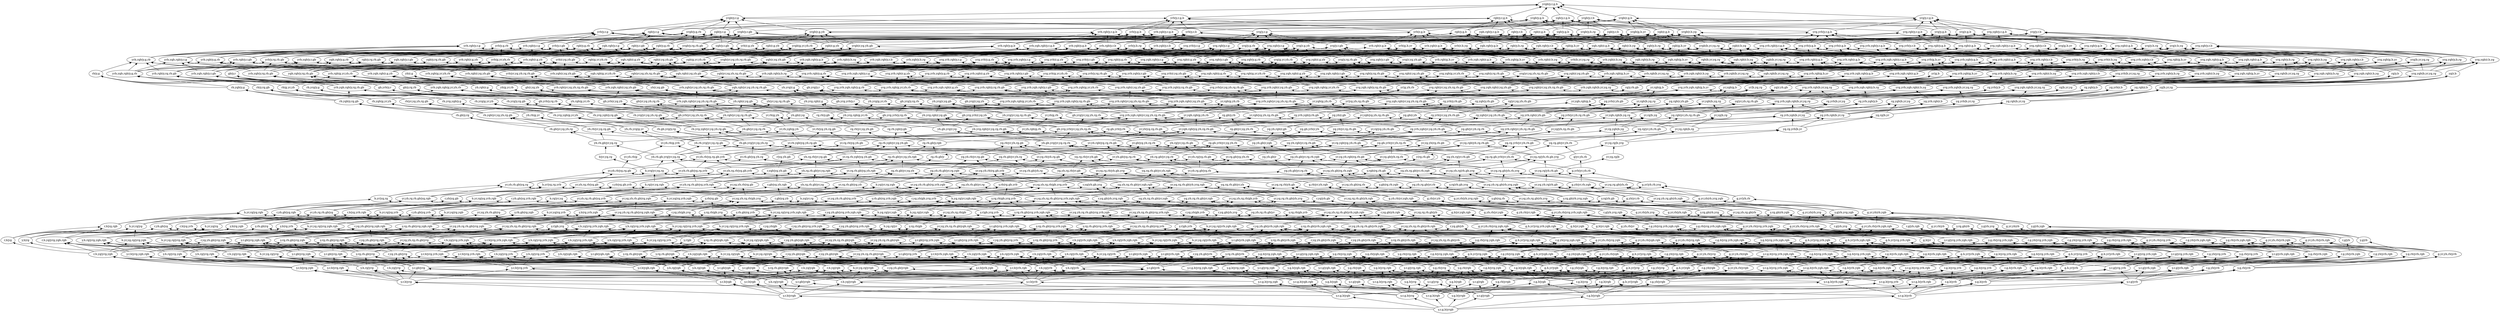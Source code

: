 digraph G { rankdir = BT; 
"r|yg,yb,gb"->"yr,rg,rb|yg,yb,gb";
"g|yr,yb,rb"->"yg,rg,gb|yr,yb,rb";
"b|yr,yg,rg"->"yb,rb,gb|yr,yg,rg";
"y|rg,rb,gb"->"y|rg,rb,gb";
"yg,yb,gb|r"->"yg,yb,gb|r,ygb";
"yr,yb,rb|g"->"yr,yb,rb|g,yrb";
"yr,yg,rg|b"->"yr,yg,rg|b,yrg";
"rg,rb,gb|y"->"rg,rb,gb|y";
"rg|yr,yg,yb,rb,gb"->"rg|y,rb,gb";
"rg|yr,yg,yb,rb,gb"->"yrg,rgb|yr,yg,yb,rg,rb,gb";
"rg|yr,yg,yb,rb,gb"->"rg|b,yr,yg";
"rb|yr,yg,yb,rg,gb"->"yrb,rgb|yr,yg,yb,rg,rb,gb";
"rb|yr,yg,yb,rg,gb"->"rb|y,rg,gb";
"rb|yr,yg,yb,rg,gb"->"rb|g,yr,yb";
"gb|yr,yg,yb,rg,rb"->"gb|r,yg,yb";
"gb|yr,yg,yb,rg,rb"->"ygb,rgb|yr,yg,yb,rg,rb,gb";
"gb|yr,yg,yb,rg,rb"->"gb|y,rg,rb";
"yr|yg,yb,rg,rb,gb"->"yr|b,yg,rg";
"yr|yg,yb,rg,rb,gb"->"yr|g,yb,rb";
"yr|yg,yb,rg,rb,gb"->"yrg,yrb|yr,yg,yb,rg,rb,gb";
"yg|yr,yb,rg,rb,gb"->"yg|b,yr,rg";
"yg|yr,yb,rg,rb,gb"->"yrg,ygb|yr,yg,yb,rg,rb,gb";
"yg|yr,yb,rg,rb,gb"->"yg|r,yb,gb";
"yb|yr,yg,rg,rb,gb"->"yrb,ygb|yr,yg,yb,rg,rb,gb";
"yb|yr,yg,rg,rb,gb"->"yb|r,yg,gb";
"yb|yr,yg,rg,rb,gb"->"yb|g,yr,rb";
"yrg,yrb,rgb|r,yg,yb,gb"->"yrg,rgb|r,yg,yb,gb";
"yrg,yrb,rgb|r,yg,yb,gb"->"yrg,yrb,rgb|y,r,gb";
"yrg,yrb,rgb|r,yg,yb,gb"->"yrg,yrb,rgb|r,b,yg";
"yrg,yrb,rgb|r,yg,yb,gb"->"yrg,yrb|r,yg,yb,gb";
"yrg,yrb,rgb|r,yg,yb,gb"->"yrb,rgb|r,yg,yb,gb";
"yrg,yrb,rgb|r,yg,yb,gb"->"yrg,yrb,rgb|r,g,yb";
"yg,gb|r,yb"->"gb,yrg|r,yg,yb";
"yg,gb|r,yb"->"yg,rgb|r,yb,gb";
"yb,gb|r,yg"->"gb,yrb|r,yg,yb";
"yb,gb|r,yg"->"yb,rgb|r,yg,gb";
"yg,yb|r,gb"->"yg,yrb|r,yb,gb";
"yg,yb|r,gb"->"yb,yrg|r,yg,gb";
"yr,rb|g,yb"->"rb,yrg|g,yr,yb";
"yr,rb|g,yb"->"yr,rgb|g,yb,rb";
"yrg,ygb,rgb|g,yr,yb,rb"->"yrg,ygb|g,yr,yb,rb";
"yrg,ygb,rgb|g,yr,yb,rb"->"yrg,rgb|g,yr,yb,rb";
"yrg,ygb,rgb|g,yr,yb,rb"->"ygb,rgb|g,yr,yb,rb";
"yrg,ygb,rgb|g,yr,yb,rb"->"yrg,ygb,rgb|y,g,rb";
"yrg,ygb,rgb|g,yr,yb,rb"->"yrg,ygb,rgb|r,g,yb";
"yrg,ygb,rgb|g,yr,yb,rb"->"yrg,ygb,rgb|g,b,yr";
"yb,rb|g,yr"->"yb,rgb|g,yr,rb";
"yb,rb|g,yr"->"rb,ygb|g,yr,yb";
"yr,yb|g,rb"->"yb,yrg|g,yr,rb";
"yr,yb|g,rb"->"yr,ygb|g,yb,rb";
"yb,yrg,rgb|r,g"->"yb,rgb|r,g";
"yb,yrg,rgb|r,g"->"yb,yrg|r,g";
"yb,yrg,rgb|r,g"->"yrg,yrb,ygb,rgb|r,g,yb";
"yr,rg|b,yg"->"yr,rgb|b,yg,rg";
"yr,rg|b,yg"->"rg,yrb|b,yr,yg";
"yg,rg|b,yr"->"rg,ygb|b,yr,yg";
"yg,rg|b,yr"->"yg,rgb|b,yr,rg";
"yrb,ygb,rgb|b,yr,yg,rg"->"yrb,ygb,rgb|g,b,yr";
"yrb,ygb,rgb|b,yr,yg,rg"->"yrb,ygb,rgb|r,b,yg";
"yrb,ygb,rgb|b,yr,yg,rg"->"ygb,rgb|b,yr,yg,rg";
"yrb,ygb,rgb|b,yr,yg,rg"->"yrb,ygb,rgb|y,b,rg";
"yrb,ygb,rgb|b,yr,yg,rg"->"yrb,rgb|b,yr,yg,rg";
"yrb,ygb,rgb|b,yr,yg,rg"->"yrb,ygb|b,yr,yg,rg";
"yr,yg|b,rg"->"yr,ygb|b,yg,rg";
"yr,yg|b,rg"->"yg,yrb|b,yr,rg";
"yg,yrb,rgb|r,b"->"yrg,yrb,ygb,rgb|r,b,yg";
"yg,yrb,rgb|r,b"->"yg,rgb|r,b";
"yg,yrb,rgb|r,b"->"yg,yrb|r,b";
"yr,ygb,rgb|g,b"->"yrg,yrb,ygb,rgb|g,b,yr";
"yr,ygb,rgb|g,b"->"yr,rgb|g,b";
"yr,ygb,rgb|g,b"->"yr,ygb|g,b";
"rg,rb|y,gb"->"rb,yrg|y,rg,gb";
"rg,rb|y,gb"->"rg,yrb|y,rb,gb";
"rg,gb|y,rb"->"gb,yrg|y,rg,rb";
"rg,gb|y,rb"->"rg,ygb|y,rb,gb";
"rb,gb|y,rg"->"rb,ygb|y,rg,gb";
"rb,gb|y,rg"->"gb,yrb|y,rg,rb";
"yrg,yrb,ygb|y,rg,rb,gb"->"yrg,yrb,ygb|y,b,rg";
"yrg,yrb,ygb|y,rg,rb,gb"->"yrg,yrb,ygb|y,g,rb";
"yrg,yrb,ygb|y,rg,rb,gb"->"yrg,yrb|y,rg,rb,gb";
"yrg,yrb,ygb|y,rg,rb,gb"->"yrb,ygb|y,rg,rb,gb";
"yrg,yrb,ygb|y,rg,rb,gb"->"yrg,ygb|y,rg,rb,gb";
"yrg,yrb,ygb|y,rg,rb,gb"->"yrg,yrb,ygb|y,r,gb";
"gb,yrg,yrb|y,r"->"yrg,yrb,ygb,rgb|y,r,gb";
"gb,yrg,yrb|y,r"->"gb,yrg|y,r";
"gb,yrg,yrb|y,r"->"gb,yrb|y,r";
"rb,yrg,ygb|y,g"->"rb,ygb|y,g";
"rb,yrg,ygb|y,g"->"rb,yrg|y,g";
"rb,yrg,ygb|y,g"->"yrg,yrb,ygb,rgb|y,g,rb";
"rg,yrb,ygb|y,b"->"rg,yrb|y,b";
"rg,yrb,ygb|y,b"->"yrg,yrb,ygb,rgb|y,b,rg";
"rg,yrb,ygb|y,b"->"rg,ygb|y,b";
"rgb|yr,yg,yb,rg,rb,gb"->"rgb|r,yg,yb,gb";
"rgb|yr,yg,yb,rg,rb,gb"->"yrgb|yr,yg,yb,rg,rb,gb";
"rgb|yr,yg,yb,rg,rb,gb"->"rgb|b,yr,yg,rg";
"rgb|yr,yg,yb,rg,rb,gb"->"rgb|g,yr,yb,rb";
"rgb|yr,yg,yb,rg,rb,gb"->"rgb|y,rg,rb,gb";
"yrg|yr,yg,yb,rg,rb,gb"->"yrg|g,yr,yb,rb";
"yrg|yr,yg,yb,rg,rb,gb"->"yrgb|yr,yg,yb,rg,rb,gb";
"yrg|yr,yg,yb,rg,rb,gb"->"yrg|y,rg,rb,gb";
"yrg|yr,yg,yb,rg,rb,gb"->"yrg|r,yg,yb,gb";
"yrg|yr,yg,yb,rg,rb,gb"->"yrg|b,yr,yg,rg";
"yrg,rgb|r,yg,yb,gb"->"rgb|r,yg,yb,gb";
"yrg,rgb|r,yg,yb,gb"->"yrg,rgb|r,g,yb";
"yrg,rgb|r,yg,yb,gb"->"yrg|r,yg,yb,gb";
"yrg,rgb|r,yg,yb,gb"->"yrg,rgb|r,b,yg";
"yrg,rgb|r,yg,yb,gb"->"yrg,rgb|y,r,gb";
"yrg,rgb|g,yr,yb,rb"->"yrg|g,yr,yb,rb";
"yrg,rgb|g,yr,yb,rb"->"yrg,rgb|y,g,rb";
"yrg,rgb|g,yr,yb,rb"->"rgb|g,yr,yb,rb";
"yrg,rgb|g,yr,yb,rb"->"yrg,rgb|r,g,yb";
"yrg,rgb|g,yr,yb,rb"->"yrg,rgb|g,b,yr";
"rg|b,yr,yg"->"yrg,rgb|b,yr,yg,rg";
"rg|b,yr,yg"->"rg|y,b";
"rg|y,rb,gb"->"yrg,rgb|y,rg,rb,gb";
"rg|y,rb,gb"->"rg|y,b";
"yrb|yr,yg,yb,rg,rb,gb"->"yrb|b,yr,yg,rg";
"yrb|yr,yg,yb,rg,rb,gb"->"yrb|g,yr,yb,rb";
"yrb|yr,yg,yb,rg,rb,gb"->"yrgb|yr,yg,yb,rg,rb,gb";
"yrb|yr,yg,yb,rg,rb,gb"->"yrb|y,rg,rb,gb";
"yrb|yr,yg,yb,rg,rb,gb"->"yrb|r,yg,yb,gb";
"yrb,rgb|r,yg,yb,gb"->"yrb,rgb|r,g,yb";
"yrb,rgb|r,yg,yb,gb"->"rgb|r,yg,yb,gb";
"yrb,rgb|r,yg,yb,gb"->"yrb,rgb|r,b,yg";
"yrb,rgb|r,yg,yb,gb"->"yrb,rgb|y,r,gb";
"yrb,rgb|r,yg,yb,gb"->"yrb|r,yg,yb,gb";
"rb|g,yr,yb"->"yrb,rgb|g,yr,yb,rb";
"rb|g,yr,yb"->"rb|y,g";
"yrb,rgb|b,yr,yg,rg"->"yrb|b,yr,yg,rg";
"yrb,rgb|b,yr,yg,rg"->"yrb,rgb|g,b,yr";
"yrb,rgb|b,yr,yg,rg"->"rgb|b,yr,yg,rg";
"yrb,rgb|b,yr,yg,rg"->"yrb,rgb|r,b,yg";
"yrb,rgb|b,yr,yg,rg"->"yrb,rgb|y,b,rg";
"rb|y,rg,gb"->"rb|y,g";
"rb|y,rg,gb"->"yrb,rgb|y,rg,rb,gb";
"ygb|yr,yg,yb,rg,rb,gb"->"yrgb|yr,yg,yb,rg,rb,gb";
"ygb|yr,yg,yb,rg,rb,gb"->"ygb|r,yg,yb,gb";
"ygb|yr,yg,yb,rg,rb,gb"->"ygb|b,yr,yg,rg";
"ygb|yr,yg,yb,rg,rb,gb"->"ygb|g,yr,yb,rb";
"ygb|yr,yg,yb,rg,rb,gb"->"ygb|y,rg,rb,gb";
"gb|r,yg,yb"->"gb|y,r";
"gb|r,yg,yb"->"ygb,rgb|r,yg,yb,gb";
"ygb,rgb|g,yr,yb,rb"->"rgb|g,yr,yb,rb";
"ygb,rgb|g,yr,yb,rb"->"ygb|g,yr,yb,rb";
"ygb,rgb|g,yr,yb,rb"->"ygb,rgb|y,g,rb";
"ygb,rgb|g,yr,yb,rb"->"ygb,rgb|r,g,yb";
"ygb,rgb|g,yr,yb,rb"->"ygb,rgb|g,b,yr";
"ygb,rgb|b,yr,yg,rg"->"ygb,rgb|r,b,yg";
"ygb,rgb|b,yr,yg,rg"->"rgb|b,yr,yg,rg";
"ygb,rgb|b,yr,yg,rg"->"ygb,rgb|y,b,rg";
"ygb,rgb|b,yr,yg,rg"->"ygb|b,yr,yg,rg";
"ygb,rgb|b,yr,yg,rg"->"ygb,rgb|g,b,yr";
"gb|y,rg,rb"->"ygb,rgb|y,rg,rb,gb";
"gb|y,rg,rb"->"gb|y,r";
"yrg,yrb|r,yg,yb,gb"->"yrg,yrb|y,r,gb";
"yrg,yrb|r,yg,yb,gb"->"yrg,yrb|r,b,yg";
"yrg,yrb|r,yg,yb,gb"->"yrg,yrb|r,g,yb";
"yrg,yrb|r,yg,yb,gb"->"yrg|r,yg,yb,gb";
"yrg,yrb|r,yg,yb,gb"->"yrb|r,yg,yb,gb";
"yr|g,yb,rb"->"yrg,yrb|g,yr,yb,rb";
"yr|g,yb,rb"->"yr|g,b";
"yr|b,yg,rg"->"yrg,yrb|b,yr,yg,rg";
"yr|b,yg,rg"->"yr|g,b";
"yrg,yrb|y,rg,rb,gb"->"yrg,yrb|y,r,gb";
"yrg,yrb|y,rg,rb,gb"->"yrg,yrb|y,b,rg";
"yrg,yrb|y,rg,rb,gb"->"yrg,yrb|y,g,rb";
"yrg,yrb|y,rg,rb,gb"->"yrg|y,rg,rb,gb";
"yrg,yrb|y,rg,rb,gb"->"yrb|y,rg,rb,gb";
"yrgb|yr,yg,yb,rg,rb,gb"->"yrgb|r,yg,yb,gb";
"yrgb|yr,yg,yb,rg,rb,gb"->"yrgb|b,yr,yg,rg";
"yrgb|yr,yg,yb,rg,rb,gb"->"yrgb|g,yr,yb,rb";
"yrgb|yr,yg,yb,rg,rb,gb"->"yrgb|y,rg,rb,gb";
"yg|r,yb,gb"->"yrg,ygb|r,yg,yb,gb";
"yg|r,yb,gb"->"yg|r,b";
"yrg,ygb|g,yr,yb,rb"->"yrg|g,yr,yb,rb";
"yrg,ygb|g,yr,yb,rb"->"yrg,ygb|y,g,rb";
"yrg,ygb|g,yr,yb,rb"->"yrg,ygb|r,g,yb";
"yrg,ygb|g,yr,yb,rb"->"yrg,ygb|g,b,yr";
"yrg,ygb|g,yr,yb,rb"->"ygb|g,yr,yb,rb";
"yg|b,yr,rg"->"yrg,ygb|b,yr,yg,rg";
"yg|b,yr,rg"->"yg|r,b";
"yrg,ygb|y,rg,rb,gb"->"yrg,ygb|y,g,rb";
"yrg,ygb|y,rg,rb,gb"->"yrg|y,rg,rb,gb";
"yrg,ygb|y,rg,rb,gb"->"yrg,ygb|y,r,gb";
"yrg,ygb|y,rg,rb,gb"->"yrg,ygb|y,b,rg";
"yrg,ygb|y,rg,rb,gb"->"ygb|y,rg,rb,gb";
"yb|r,yg,gb"->"yb|r,g";
"yb|r,yg,gb"->"yrb,ygb|r,yg,yb,gb";
"yb|g,yr,rb"->"yrb,ygb|g,yr,yb,rb";
"yb|g,yr,rb"->"yb|r,g";
"yrb,ygb|b,yr,yg,rg"->"yrb|b,yr,yg,rg";
"yrb,ygb|b,yr,yg,rg"->"yrb,ygb|g,b,yr";
"yrb,ygb|b,yr,yg,rg"->"ygb|b,yr,yg,rg";
"yrb,ygb|b,yr,yg,rg"->"yrb,ygb|r,b,yg";
"yrb,ygb|b,yr,yg,rg"->"yrb,ygb|y,b,rg";
"yrb,ygb|y,rg,rb,gb"->"yrb,ygb|y,r,gb";
"yrb,ygb|y,rg,rb,gb"->"yrb|y,rg,rb,gb";
"yrb,ygb|y,rg,rb,gb"->"yrb,ygb|y,b,rg";
"yrb,ygb|y,rg,rb,gb"->"yrb,ygb|y,g,rb";
"yrb,ygb|y,rg,rb,gb"->"ygb|y,rg,rb,gb";
"yrg,yrb,rgb|r,g,yb"->"yrb,rgb|r,g,yb";
"yrg,yrb,rgb|r,g,yb"->"yrg,yrb,rgb|y,r,g";
"yrg,yrb,rgb|r,g,yb"->"yrg,rgb|r,g,yb";
"yrg,yrb,rgb|r,g,yb"->"yrg,yrb|r,g,yb";
"yrg,yrb,rgb|r,g,yb"->"yrg,yrb,rgb|r,g,b";
"yrg,yrb,rgb|r,b,yg"->"yrg,yrb|r,b,yg";
"yrg,yrb,rgb|r,b,yg"->"yrg,yrb,rgb|y,r,b";
"yrg,yrb,rgb|r,b,yg"->"yrb,rgb|r,b,yg";
"yrg,yrb,rgb|r,b,yg"->"yrg,yrb,rgb|r,g,b";
"yrg,yrb,rgb|r,b,yg"->"yrg,rgb|r,b,yg";
"yrg,yrb,rgb|y,r,gb"->"yrg,yrb|y,r,gb";
"yrg,yrb,rgb|y,r,gb"->"yrg,yrb,rgb|y,r,b";
"yrg,yrb,rgb|y,r,gb"->"yrg,yrb,rgb|y,r,g";
"yrg,yrb,rgb|y,r,gb"->"yrb,rgb|y,r,gb";
"yrg,yrb,rgb|y,r,gb"->"yrg,rgb|y,r,gb";
"rgb|r,yg,yb,gb"->"yrgb|r,yg,yb,gb";
"rgb|r,yg,yb,gb"->"rgb|y,r,gb";
"rgb|r,yg,yb,gb"->"rgb|r,g,yb";
"rgb|r,yg,yb,gb"->"rgb|r,b,yg";
"yrg|r,yg,yb,gb"->"yrg|y,r,gb";
"yrg|r,yg,yb,gb"->"yrg|r,g,yb";
"yrg|r,yg,yb,gb"->"yrgb|r,yg,yb,gb";
"yrg|r,yg,yb,gb"->"yrg|r,b,yg";
"yrb|r,yg,yb,gb"->"yrgb|r,yg,yb,gb";
"yrb|r,yg,yb,gb"->"yrb|r,b,yg";
"yrb|r,yg,yb,gb"->"yrb|r,g,yb";
"yrb|r,yg,yb,gb"->"yrb|y,r,gb";
"yrg,ygb,rgb|r,g,yb"->"yrg,ygb|r,g,yb";
"yrg,ygb,rgb|r,g,yb"->"yrg,ygb,rgb|y,r,g";
"yrg,ygb,rgb|r,g,yb"->"yrg,rgb|r,g,yb";
"yrg,ygb,rgb|r,g,yb"->"yrg,ygb,rgb|r,g,b";
"yrg,ygb,rgb|r,g,yb"->"ygb,rgb|r,g,yb";
"yg,rgb|r,b"->"yrg,ygb,rgb|r,b,yg";
"yg,rgb|r,b"->"yg|r,b";
"gb,yrg|y,r"->"yrg,ygb,rgb|y,r,gb";
"gb,yrg|y,r"->"gb|y,r";
"ygb|r,yg,yb,gb"->"yrgb|r,yg,yb,gb";
"ygb|r,yg,yb,gb"->"ygb|r,g,yb";
"ygb|r,yg,yb,gb"->"ygb|r,b,yg";
"ygb|r,yg,yb,gb"->"ygb|y,r,gb";
"yb,rgb|r,g"->"yrb,ygb,rgb|r,g,yb";
"yb,rgb|r,g"->"yb|r,g";
"yrb,ygb,rgb|r,b,yg"->"ygb,rgb|r,b,yg";
"yrb,ygb,rgb|r,b,yg"->"yrb,ygb,rgb|y,r,b";
"yrb,ygb,rgb|r,b,yg"->"yrb,rgb|r,b,yg";
"yrb,ygb,rgb|r,b,yg"->"yrb,ygb|r,b,yg";
"yrb,ygb,rgb|r,b,yg"->"yrb,ygb,rgb|r,g,b";
"gb,yrb|y,r"->"gb|y,r";
"gb,yrb|y,r"->"yrb,ygb,rgb|y,r,gb";
"yb,yrg|r,g"->"yrg,yrb,ygb|r,g,yb";
"yb,yrg|r,g"->"yb|r,g";
"yg,yrb|r,b"->"yg|r,b";
"yg,yrb|r,b"->"yrg,yrb,ygb|r,b,yg";
"yrg,yrb,ygb|y,r,gb"->"yrg,yrb|y,r,gb";
"yrg,yrb,ygb|y,r,gb"->"yrg,yrb,ygb|y,r,b";
"yrg,yrb,ygb|y,r,gb"->"yrb,ygb|y,r,gb";
"yrg,yrb,ygb|y,r,gb"->"yrg,ygb|y,r,gb";
"yrg,yrb,ygb|y,r,gb"->"yrg,yrb,ygb|y,r,g";
"yr,rgb|g,b"->"yrg,yrb,rgb|g,b,yr";
"yr,rgb|g,b"->"yr|g,b";
"rb,yrg|y,g"->"rb|y,g";
"rb,yrg|y,g"->"yrg,yrb,rgb|y,g,rb";
"rgb|g,yr,yb,rb"->"rgb|r,g,yb";
"rgb|g,yr,yb,rb"->"rgb|g,b,yr";
"rgb|g,yr,yb,rb"->"rgb|y,g,rb";
"rgb|g,yr,yb,rb"->"yrgb|g,yr,yb,rb";
"yrg|g,yr,yb,rb"->"yrg|r,g,yb";
"yrg|g,yr,yb,rb"->"yrg|g,b,yr";
"yrg|g,yr,yb,rb"->"yrg|y,g,rb";
"yrg|g,yr,yb,rb"->"yrgb|g,yr,yb,rb";
"yrb|g,yr,yb,rb"->"yrb|r,g,yb";
"yrb|g,yr,yb,rb"->"yrb|g,b,yr";
"yrb|g,yr,yb,rb"->"yrb|y,g,rb";
"yrb|g,yr,yb,rb"->"yrgb|g,yr,yb,rb";
"yrg,rgb|r,g,yb"->"yrg|r,g,yb";
"yrg,rgb|r,g,yb"->"rgb|r,g,yb";
"yrg,rgb|r,g,yb"->"yrg,rgb|y,r,g";
"yrg,rgb|r,g,yb"->"yrg,rgb|r,g,b";
"yrb,rgb|r,g,yb"->"yrb|r,g,yb";
"yrb,rgb|r,g,yb"->"rgb|r,g,yb";
"yrb,rgb|r,g,yb"->"yrb,rgb|y,r,g";
"yrb,rgb|r,g,yb"->"yrb,rgb|r,g,b";
"yrg,yrb|r,g,yb"->"yrg|r,g,yb";
"yrg,yrb|r,g,yb"->"yrg,yrb|y,r,g";
"yrg,yrb|r,g,yb"->"yrb|r,g,yb";
"yrg,yrb|r,g,yb"->"yrg,yrb|r,g,b";
"yrg,ygb,rgb|g,b,yr"->"yrg,ygb,rgb|y,g,b";
"yrg,ygb,rgb|g,b,yr"->"yrg,ygb|g,b,yr";
"yrg,ygb,rgb|g,b,yr"->"yrg,rgb|g,b,yr";
"yrg,ygb,rgb|g,b,yr"->"yrg,ygb,rgb|r,g,b";
"yrg,ygb,rgb|g,b,yr"->"ygb,rgb|g,b,yr";
"yrg,ygb,rgb|y,g,rb"->"yrg,ygb|y,g,rb";
"yrg,ygb,rgb|y,g,rb"->"yrg,ygb,rgb|y,g,b";
"yrg,ygb,rgb|y,g,rb"->"yrg,rgb|y,g,rb";
"yrg,ygb,rgb|y,g,rb"->"yrg,ygb,rgb|y,r,g";
"yrg,ygb,rgb|y,g,rb"->"ygb,rgb|y,g,rb";
"ygb|g,yr,yb,rb"->"ygb|y,g,rb";
"ygb|g,yr,yb,rb"->"ygb|r,g,yb";
"ygb|g,yr,yb,rb"->"yrgb|g,yr,yb,rb";
"ygb|g,yr,yb,rb"->"ygb|g,b,yr";
"ygb,rgb|r,g,yb"->"rgb|r,g,yb";
"ygb,rgb|r,g,yb"->"ygb,rgb|y,r,g";
"ygb,rgb|r,g,yb"->"ygb,rgb|r,g,b";
"ygb,rgb|r,g,yb"->"ygb|r,g,yb";
"yrg,ygb|r,g,yb"->"yrg|r,g,yb";
"yrg,ygb|r,g,yb"->"yrg,ygb|y,r,g";
"yrg,ygb|r,g,yb"->"yrg,ygb|r,g,b";
"yrg,ygb|r,g,yb"->"ygb|r,g,yb";
"yrb,ygb,rgb|g,b,yr"->"yrb,rgb|g,b,yr";
"yrb,ygb,rgb|g,b,yr"->"yrb,ygb|g,b,yr";
"yrb,ygb,rgb|g,b,yr"->"yrb,ygb,rgb|y,g,b";
"yrb,ygb,rgb|g,b,yr"->"ygb,rgb|g,b,yr";
"yrb,ygb,rgb|g,b,yr"->"yrb,ygb,rgb|r,g,b";
"rb,ygb|y,g"->"yrb,ygb,rgb|y,g,rb";
"rb,ygb|y,g"->"rb|y,g";
"yb|r,g"->"yrb,ygb|r,g,yb";
"yr,ygb|g,b"->"yrg,yrb,ygb|g,b,yr";
"yr,ygb|g,b"->"yr|g,b";
"yrg,yrb,ygb|y,g,rb"->"yrg,ygb|y,g,rb";
"yrg,yrb,ygb|y,g,rb"->"yrg,yrb|y,g,rb";
"yrg,yrb,ygb|y,g,rb"->"yrg,yrb,ygb|y,g,b";
"yrg,yrb,ygb|y,g,rb"->"yrg,yrb,ygb|y,r,g";
"yrg,yrb,ygb|y,g,rb"->"yrb,ygb|y,g,rb";
"yrg,yrb,ygb,rgb|r,g,b"->"yrg,yrb,ygb|r,g,b";
"yrg,yrb,ygb,rgb|r,g,b"->"yrg,yrb,ygb,rgb|y,r,g,b";
"yrg,yrb,ygb,rgb|r,g,b"->"yrg,ygb,rgb|r,g,b";
"yrg,yrb,ygb,rgb|r,g,b"->"yrg,yrb,rgb|r,g,b";
"yrg,yrb,ygb,rgb|r,g,b"->"yrb,ygb,rgb|r,g,b";
"yrg,yrb,ygb,rgb|y,r,g"->"yrg,yrb,ygb,rgb|y,r,g,b";
"yrg,yrb,ygb,rgb|y,r,g"->"yrg,ygb,rgb|y,r,g";
"yrg,yrb,ygb,rgb|y,r,g"->"yrg,yrb,rgb|y,r,g";
"yrg,yrb,ygb,rgb|y,r,g"->"yrb,ygb,rgb|y,r,g";
"yrg,yrb,ygb,rgb|y,r,g"->"yrg,yrb,ygb|y,r,g";
"rg,yrb|y,b"->"rg|y,b";
"rg,yrb|y,b"->"yrg,yrb,rgb|y,b,rg";
"rgb|b,yr,yg,rg"->"rgb|y,b,rg";
"rgb|b,yr,yg,rg"->"rgb|r,b,yg";
"rgb|b,yr,yg,rg"->"yrgb|b,yr,yg,rg";
"rgb|b,yr,yg,rg"->"rgb|g,b,yr";
"yrg|b,yr,yg,rg"->"yrg|g,b,yr";
"yrg|b,yr,yg,rg"->"yrgb|b,yr,yg,rg";
"yrg|b,yr,yg,rg"->"yrg|y,b,rg";
"yrg|b,yr,yg,rg"->"yrg|r,b,yg";
"yrb|b,yr,yg,rg"->"yrb|y,b,rg";
"yrb|b,yr,yg,rg"->"yrb|r,b,yg";
"yrb|b,yr,yg,rg"->"yrgb|b,yr,yg,rg";
"yrb|b,yr,yg,rg"->"yrb|g,b,yr";
"yrg,rgb|r,b,yg"->"rgb|r,b,yg";
"yrg,rgb|r,b,yg"->"yrg,rgb|y,r,b";
"yrg,rgb|r,b,yg"->"yrg,rgb|r,g,b";
"yrg,rgb|r,b,yg"->"yrg|r,b,yg";
"yrb,rgb|r,b,yg"->"yrb|r,b,yg";
"yrb,rgb|r,b,yg"->"rgb|r,b,yg";
"yrb,rgb|r,b,yg"->"yrb,rgb|y,r,b";
"yrb,rgb|r,b,yg"->"yrb,rgb|r,g,b";
"yrg,yrb|r,b,yg"->"yrb|r,b,yg";
"yrg,yrb|r,b,yg"->"yrg,yrb|y,r,b";
"yrg,yrb|r,b,yg"->"yrg,yrb|r,g,b";
"yrg,yrb|r,b,yg"->"yrg|r,b,yg";
"yrg,rgb|g,b,yr"->"yrg|g,b,yr";
"yrg,rgb|g,b,yr"->"rgb|g,b,yr";
"yrg,rgb|g,b,yr"->"yrg,rgb|y,g,b";
"yrg,rgb|g,b,yr"->"yrg,rgb|r,g,b";
"yrb,rgb|g,b,yr"->"rgb|g,b,yr";
"yrb,rgb|g,b,yr"->"yrb|g,b,yr";
"yrb,rgb|g,b,yr"->"yrb,rgb|r,g,b";
"yrb,rgb|g,b,yr"->"yrb,rgb|y,g,b";
"yr|g,b"->"yrg,yrb|g,b,yr";
"yrg,yrb,rgb|r,g,b"->"yrg,yrb|r,g,b";
"yrg,yrb,rgb|r,g,b"->"yrg,rgb|r,g,b";
"yrg,yrb,rgb|r,g,b"->"yrb,rgb|r,g,b";
"yrg,yrb,rgb|r,g,b"->"yrg,yrb,rgb|y,r,g,b";
"rg,ygb|y,b"->"rg|y,b";
"rg,ygb|y,b"->"yrg,ygb,rgb|y,b,rg";
"ygb|b,yr,yg,rg"->"yrgb|b,yr,yg,rg";
"ygb|b,yr,yg,rg"->"ygb|y,b,rg";
"ygb|b,yr,yg,rg"->"ygb|r,b,yg";
"ygb|b,yr,yg,rg"->"ygb|g,b,yr";
"ygb,rgb|r,b,yg"->"rgb|r,b,yg";
"ygb,rgb|r,b,yg"->"ygb,rgb|y,r,b";
"ygb,rgb|r,b,yg"->"ygb,rgb|r,g,b";
"ygb,rgb|r,b,yg"->"ygb|r,b,yg";
"yg|r,b"->"yrg,ygb|r,b,yg";
"ygb,rgb|g,b,yr"->"rgb|g,b,yr";
"ygb,rgb|g,b,yr"->"ygb,rgb|r,g,b";
"ygb,rgb|g,b,yr"->"ygb,rgb|y,g,b";
"ygb,rgb|g,b,yr"->"ygb|g,b,yr";
"yrg,ygb|g,b,yr"->"yrg|g,b,yr";
"yrg,ygb|g,b,yr"->"yrg,ygb|r,g,b";
"yrg,ygb|g,b,yr"->"yrg,ygb|y,g,b";
"yrg,ygb|g,b,yr"->"ygb|g,b,yr";
"yrg,ygb,rgb|r,g,b"->"ygb,rgb|r,g,b";
"yrg,ygb,rgb|r,g,b"->"yrg,ygb|r,g,b";
"yrg,ygb,rgb|r,g,b"->"yrg,rgb|r,g,b";
"yrg,ygb,rgb|r,g,b"->"yrg,ygb,rgb|y,r,g,b";
"yrb,ygb,rgb|y,b,rg"->"yrb,ygb,rgb|y,r,b";
"yrb,ygb,rgb|y,b,rg"->"ygb,rgb|y,b,rg";
"yrb,ygb,rgb|y,b,rg"->"yrb,ygb,rgb|y,g,b";
"yrb,ygb,rgb|y,b,rg"->"yrb,rgb|y,b,rg";
"yrb,ygb,rgb|y,b,rg"->"yrb,ygb|y,b,rg";
"yrb,ygb|r,b,yg"->"yrb,ygb|r,g,b";
"yrb,ygb|r,b,yg"->"yrb|r,b,yg";
"yrb,ygb|r,b,yg"->"ygb|r,b,yg";
"yrb,ygb|r,b,yg"->"yrb,ygb|y,r,b";
"yrb,ygb|g,b,yr"->"yrb,ygb|r,g,b";
"yrb,ygb|g,b,yr"->"yrb,ygb|y,g,b";
"yrb,ygb|g,b,yr"->"yrb|g,b,yr";
"yrb,ygb|g,b,yr"->"ygb|g,b,yr";
"yrb,ygb,rgb|r,g,b"->"yrb,ygb|r,g,b";
"yrb,ygb,rgb|r,g,b"->"ygb,rgb|r,g,b";
"yrb,ygb,rgb|r,g,b"->"yrb,ygb,rgb|y,r,g,b";
"yrb,ygb,rgb|r,g,b"->"yrb,rgb|r,g,b";
"yrg,yrb,ygb|y,b,rg"->"yrg,yrb|y,b,rg";
"yrg,yrb,ygb|y,b,rg"->"yrg,yrb,ygb|y,r,b";
"yrg,yrb,ygb|y,b,rg"->"yrg,yrb,ygb|y,g,b";
"yrg,yrb,ygb|y,b,rg"->"yrb,ygb|y,b,rg";
"yrg,yrb,ygb|y,b,rg"->"yrg,ygb|y,b,rg";
"yrg,yrb,ygb|r,g,b"->"yrb,ygb|r,g,b";
"yrg,yrb,ygb|r,g,b"->"yrg,yrb|r,g,b";
"yrg,yrb,ygb|r,g,b"->"yrg,yrb,ygb|y,r,g,b";
"yrg,yrb,ygb|r,g,b"->"yrg,ygb|r,g,b";
"yrg,yrb,ygb,rgb|y,r,b"->"yrg,ygb,rgb|y,r,b";
"yrg,yrb,ygb,rgb|y,r,b"->"yrg,yrb,rgb|y,r,b";
"yrg,yrb,ygb,rgb|y,r,b"->"yrg,yrb,ygb,rgb|y,r,g,b";
"yrg,yrb,ygb,rgb|y,r,b"->"yrb,ygb,rgb|y,r,b";
"yrg,yrb,ygb,rgb|y,r,b"->"yrg,yrb,ygb|y,r,b";
"yrg,yrb,ygb,rgb|y,g,b"->"yrg,ygb,rgb|y,g,b";
"yrg,yrb,ygb,rgb|y,g,b"->"yrg,yrb,ygb,rgb|y,r,g,b";
"yrg,yrb,ygb,rgb|y,g,b"->"yrg,yrb,rgb|y,g,b";
"yrg,yrb,ygb,rgb|y,g,b"->"yrb,ygb,rgb|y,g,b";
"yrg,yrb,ygb,rgb|y,g,b"->"yrg,yrb,ygb|y,g,b";
"rgb|y,rg,rb,gb"->"rgb|y,b,rg";
"rgb|y,rg,rb,gb"->"rgb|y,r,gb";
"rgb|y,rg,rb,gb"->"rgb|y,g,rb";
"rgb|y,rg,rb,gb"->"yrgb|y,rg,rb,gb";
"yrg|y,rg,rb,gb"->"yrg|y,r,gb";
"yrg|y,rg,rb,gb"->"yrg|y,g,rb";
"yrg|y,rg,rb,gb"->"yrg|y,b,rg";
"yrg|y,rg,rb,gb"->"yrgb|y,rg,rb,gb";
"yrb|y,rg,rb,gb"->"yrb|y,b,rg";
"yrb|y,rg,rb,gb"->"yrb|y,r,gb";
"yrb|y,rg,rb,gb"->"yrb|y,g,rb";
"yrb|y,rg,rb,gb"->"yrgb|y,rg,rb,gb";
"yrg,rgb|y,r,gb"->"yrg|y,r,gb";
"yrg,rgb|y,r,gb"->"rgb|y,r,gb";
"yrg,rgb|y,r,gb"->"yrg,rgb|y,r,g";
"yrg,rgb|y,r,gb"->"yrg,rgb|y,r,b";
"yrb,rgb|y,r,gb"->"rgb|y,r,gb";
"yrb,rgb|y,r,gb"->"yrb|y,r,gb";
"yrb,rgb|y,r,gb"->"yrb,rgb|y,r,g";
"yrb,rgb|y,r,gb"->"yrb,rgb|y,r,b";
"yrg,yrb|y,r,gb"->"yrg|y,r,gb";
"yrg,yrb|y,r,gb"->"yrg,yrb|y,r,g";
"yrg,yrb|y,r,gb"->"yrg,yrb|y,r,b";
"yrg,yrb|y,r,gb"->"yrb|y,r,gb";
"yrg,rgb|y,g,rb"->"yrg|y,g,rb";
"yrg,rgb|y,g,rb"->"yrg,rgb|y,r,g";
"yrg,rgb|y,g,rb"->"rgb|y,g,rb";
"yrg,rgb|y,g,rb"->"yrg,rgb|y,g,b";
"rb|y,g"->"yrb,rgb|y,g,rb";
"yrg,yrb|y,g,rb"->"yrg,yrb|y,r,g";
"yrg,yrb|y,g,rb"->"yrg,yrb|y,g,b";
"yrg,yrb|y,g,rb"->"yrg|y,g,rb";
"yrg,yrb|y,g,rb"->"yrb|y,g,rb";
"yrg,yrb,rgb|y,r,g"->"yrg,yrb|y,r,g";
"yrg,yrb,rgb|y,r,g"->"yrg,rgb|y,r,g";
"yrg,yrb,rgb|y,r,g"->"yrb,rgb|y,r,g";
"yrg,yrb,rgb|y,r,g"->"yrg,yrb,rgb|y,r,g,b";
"rg|y,b"->"yrg,rgb|y,b,rg";
"yrb,rgb|y,b,rg"->"rgb|y,b,rg";
"yrb,rgb|y,b,rg"->"yrb|y,b,rg";
"yrb,rgb|y,b,rg"->"yrb,rgb|y,r,b";
"yrb,rgb|y,b,rg"->"yrb,rgb|y,g,b";
"yrg,yrb|y,b,rg"->"yrb|y,b,rg";
"yrg,yrb|y,b,rg"->"yrg,yrb|y,r,b";
"yrg,yrb|y,b,rg"->"yrg,yrb|y,g,b";
"yrg,yrb|y,b,rg"->"yrg|y,b,rg";
"yrg,yrb,rgb|y,r,b"->"yrg,yrb|y,r,b";
"yrg,yrb,rgb|y,r,b"->"yrg,rgb|y,r,b";
"yrg,yrb,rgb|y,r,b"->"yrb,rgb|y,r,b";
"yrg,yrb,rgb|y,r,b"->"yrg,yrb,rgb|y,r,g,b";
"yrg,yrb,rgb|y,g,b"->"yrg,yrb|y,g,b";
"yrg,yrb,rgb|y,g,b"->"yrg,rgb|y,g,b";
"yrg,yrb,rgb|y,g,b"->"yrg,yrb,rgb|y,r,g,b";
"yrg,yrb,rgb|y,g,b"->"yrb,rgb|y,g,b";
"ygb|y,rg,rb,gb"->"ygb|y,g,rb";
"ygb|y,rg,rb,gb"->"ygb|y,b,rg";
"ygb|y,rg,rb,gb"->"yrgb|y,rg,rb,gb";
"ygb|y,rg,rb,gb"->"ygb|y,r,gb";
"gb|y,r"->"ygb,rgb|y,r,gb";
"yrg,ygb|y,r,gb"->"yrg|y,r,gb";
"yrg,ygb|y,r,gb"->"yrg,ygb|y,r,g";
"yrg,ygb|y,r,gb"->"yrg,ygb|y,r,b";
"yrg,ygb|y,r,gb"->"ygb|y,r,gb";
"ygb,rgb|y,g,rb"->"ygb|y,g,rb";
"ygb,rgb|y,g,rb"->"ygb,rgb|y,r,g";
"ygb,rgb|y,g,rb"->"rgb|y,g,rb";
"ygb,rgb|y,g,rb"->"ygb,rgb|y,g,b";
"yrg,ygb|y,g,rb"->"ygb|y,g,rb";
"yrg,ygb|y,g,rb"->"yrg,ygb|y,r,g";
"yrg,ygb|y,g,rb"->"yrg|y,g,rb";
"yrg,ygb|y,g,rb"->"yrg,ygb|y,g,b";
"yrg,ygb,rgb|y,r,g"->"ygb,rgb|y,r,g";
"yrg,ygb,rgb|y,r,g"->"yrg,ygb|y,r,g";
"yrg,ygb,rgb|y,r,g"->"yrg,rgb|y,r,g";
"yrg,ygb,rgb|y,r,g"->"yrg,ygb,rgb|y,r,g,b";
"ygb,rgb|y,b,rg"->"rgb|y,b,rg";
"ygb,rgb|y,b,rg"->"ygb|y,b,rg";
"ygb,rgb|y,b,rg"->"ygb,rgb|y,r,b";
"ygb,rgb|y,b,rg"->"ygb,rgb|y,g,b";
"yrg,ygb|y,b,rg"->"ygb|y,b,rg";
"yrg,ygb|y,b,rg"->"yrg,ygb|y,r,b";
"yrg,ygb|y,b,rg"->"yrg|y,b,rg";
"yrg,ygb|y,b,rg"->"yrg,ygb|y,g,b";
"yrg,ygb,rgb|y,r,b"->"ygb,rgb|y,r,b";
"yrg,ygb,rgb|y,r,b"->"yrg,ygb|y,r,b";
"yrg,ygb,rgb|y,r,b"->"yrg,rgb|y,r,b";
"yrg,ygb,rgb|y,r,b"->"yrg,ygb,rgb|y,r,g,b";
"yrg,ygb,rgb|y,g,b"->"yrg,rgb|y,g,b";
"yrg,ygb,rgb|y,g,b"->"ygb,rgb|y,g,b";
"yrg,ygb,rgb|y,g,b"->"yrg,ygb|y,g,b";
"yrg,ygb,rgb|y,g,b"->"yrg,ygb,rgb|y,r,g,b";
"yrb,ygb|y,r,gb"->"yrb|y,r,gb";
"yrb,ygb|y,r,gb"->"ygb|y,r,gb";
"yrb,ygb|y,r,gb"->"yrb,ygb|y,r,b";
"yrb,ygb|y,r,gb"->"yrb,ygb|y,r,g";
"yrb,ygb|y,g,rb"->"ygb|y,g,rb";
"yrb,ygb|y,g,rb"->"yrb,ygb|y,g,b";
"yrb,ygb|y,g,rb"->"yrb|y,g,rb";
"yrb,ygb|y,g,rb"->"yrb,ygb|y,r,g";
"yrb,ygb,rgb|y,r,g"->"ygb,rgb|y,r,g";
"yrb,ygb,rgb|y,r,g"->"yrb,rgb|y,r,g";
"yrb,ygb,rgb|y,r,g"->"yrb,ygb,rgb|y,r,g,b";
"yrb,ygb,rgb|y,r,g"->"yrb,ygb|y,r,g";
"yrb,ygb|y,b,rg"->"yrb|y,b,rg";
"yrb,ygb|y,b,rg"->"yrb,ygb|y,g,b";
"yrb,ygb|y,b,rg"->"ygb|y,b,rg";
"yrb,ygb|y,b,rg"->"yrb,ygb|y,r,b";
"yrb,ygb,rgb|y,r,b"->"ygb,rgb|y,r,b";
"yrb,ygb,rgb|y,r,b"->"yrb,ygb,rgb|y,r,g,b";
"yrb,ygb,rgb|y,r,b"->"yrb,rgb|y,r,b";
"yrb,ygb,rgb|y,r,b"->"yrb,ygb|y,r,b";
"yrb,ygb,rgb|y,g,b"->"yrb,ygb|y,g,b";
"yrb,ygb,rgb|y,g,b"->"yrb,ygb,rgb|y,r,g,b";
"yrb,ygb,rgb|y,g,b"->"ygb,rgb|y,g,b";
"yrb,ygb,rgb|y,g,b"->"yrb,rgb|y,g,b";
"yrg,yrb,ygb|y,r,g"->"yrg,yrb|y,r,g";
"yrg,yrb,ygb|y,r,g"->"yrg,ygb|y,r,g";
"yrg,yrb,ygb|y,r,g"->"yrg,yrb,ygb|y,r,g,b";
"yrg,yrb,ygb|y,r,g"->"yrb,ygb|y,r,g";
"yrg,yrb,ygb|y,r,b"->"yrg,yrb|y,r,b";
"yrg,yrb,ygb|y,r,b"->"yrg,yrb,ygb|y,r,g,b";
"yrg,yrb,ygb|y,r,b"->"yrg,ygb|y,r,b";
"yrg,yrb,ygb|y,r,b"->"yrb,ygb|y,r,b";
"yrg,yrb,ygb|y,g,b"->"yrb,ygb|y,g,b";
"yrg,yrb,ygb|y,g,b"->"yrg,yrb|y,g,b";
"yrg,yrb,ygb|y,g,b"->"yrg,yrb,ygb|y,r,g,b";
"yrg,yrb,ygb|y,g,b"->"yrg,ygb|y,g,b";
"yrg,yrb,ygb,rgb|y,r,g,b"->"yrg,yrb,ygb|y,r,g,b";
"yrg,yrb,ygb,rgb|y,r,g,b"->"yrb,ygb,rgb|y,r,g,b";
"yrg,yrb,ygb,rgb|y,r,g,b"->"yrg,ygb,rgb|y,r,g,b";
"yrg,yrb,ygb,rgb|y,r,g,b"->"yrg,yrb,rgb|y,r,g,b";
"yrgb|r,yg,yb,gb"->"yrgb|y,r,gb";
"yrgb|r,yg,yb,gb"->"yrgb|r,b,yg";
"yrgb|r,yg,yb,gb"->"yrgb|r,g,yb";
"yrgb|g,yr,yb,rb"->"yrgb|r,g,yb";
"yrgb|g,yr,yb,rb"->"yrgb|g,b,yr";
"yrgb|g,yr,yb,rb"->"yrgb|y,g,rb";
"rgb|r,g,yb"->"rgb|r,g,b";
"rgb|r,g,yb"->"yrgb|r,g,yb";
"rgb|r,g,yb"->"rgb|y,r,g";
"yrgb|b,yr,yg,rg"->"yrgb|y,b,rg";
"yrgb|b,yr,yg,rg"->"yrgb|r,b,yg";
"yrgb|b,yr,yg,rg"->"yrgb|g,b,yr";
"rgb|r,b,yg"->"rgb|r,g,b";
"rgb|r,b,yg"->"yrgb|r,b,yg";
"rgb|r,b,yg"->"rgb|y,r,b";
"rgb|g,b,yr"->"rgb|y,g,b";
"rgb|g,b,yr"->"rgb|r,g,b";
"rgb|g,b,yr"->"yrgb|g,b,yr";
"yrgb|y,rg,rb,gb"->"yrgb|y,b,rg";
"yrgb|y,rg,rb,gb"->"yrgb|y,r,gb";
"yrgb|y,rg,rb,gb"->"yrgb|y,g,rb";
"rgb|y,r,gb"->"yrgb|y,r,gb";
"rgb|y,r,gb"->"rgb|y,r,b";
"rgb|y,r,gb"->"rgb|y,r,g";
"rgb|y,g,rb"->"rgb|y,g,b";
"rgb|y,g,rb"->"yrgb|y,g,rb";
"rgb|y,g,rb"->"rgb|y,r,g";
"rgb|y,b,rg"->"rgb|y,g,b";
"rgb|y,b,rg"->"yrgb|y,b,rg";
"rgb|y,b,rg"->"rgb|y,r,b";
"yrg|r,g,yb"->"yrgb|r,g,yb";
"yrg|r,g,yb"->"yrg|y,r,g";
"yrg|r,g,yb"->"yrg|r,g,b";
"yrg|r,b,yg"->"yrgb|r,b,yg";
"yrg|r,b,yg"->"yrg|y,r,b";
"yrg|r,b,yg"->"yrg|r,g,b";
"yrg|g,b,yr"->"yrg|y,g,b";
"yrg|g,b,yr"->"yrgb|g,b,yr";
"yrg|g,b,yr"->"yrg|r,g,b";
"yrg|y,r,gb"->"yrgb|y,r,gb";
"yrg|y,r,gb"->"yrg|y,r,g";
"yrg|y,r,gb"->"yrg|y,r,b";
"yrg|y,g,rb"->"yrg|y,g,b";
"yrg|y,g,rb"->"yrg|y,r,g";
"yrg|y,g,rb"->"yrgb|y,g,rb";
"yrg|y,b,rg"->"yrg|y,g,b";
"yrg|y,b,rg"->"yrgb|y,b,rg";
"yrg|y,b,rg"->"yrg|y,r,b";
"yrg,rgb|r,g,b"->"yrg,rgb|y,r,g,b";
"yrg,rgb|r,g,b"->"rgb|r,g,b";
"yrg,rgb|r,g,b"->"yrg|r,g,b";
"yrg,rgb|y,r,g"->"yrg,rgb|y,r,g,b";
"yrg,rgb|y,r,g"->"yrg|y,r,g";
"yrg,rgb|y,r,g"->"rgb|y,r,g";
"yrg,rgb|y,r,b"->"yrg,rgb|y,r,g,b";
"yrg,rgb|y,r,b"->"yrg|y,r,b";
"yrg,rgb|y,r,b"->"rgb|y,r,b";
"yrg,rgb|y,g,b"->"yrg|y,g,b";
"yrg,rgb|y,g,b"->"yrg,rgb|y,r,g,b";
"yrg,rgb|y,g,b"->"rgb|y,g,b";
"yrb|r,g,yb"->"yrb|r,g,b";
"yrb|r,g,yb"->"yrgb|r,g,yb";
"yrb|r,g,yb"->"yrb|y,r,g";
"yrb|r,b,yg"->"yrb|y,r,b";
"yrb|r,b,yg"->"yrb|r,g,b";
"yrb|r,b,yg"->"yrgb|r,b,yg";
"yrb|g,b,yr"->"yrb|y,g,b";
"yrb|g,b,yr"->"yrb|r,g,b";
"yrb|g,b,yr"->"yrgb|g,b,yr";
"yrb|y,r,gb"->"yrb|y,r,b";
"yrb|y,r,gb"->"yrgb|y,r,gb";
"yrb|y,r,gb"->"yrb|y,r,g";
"yrb|y,g,rb"->"yrb|y,g,b";
"yrb|y,g,rb"->"yrgb|y,g,rb";
"yrb|y,g,rb"->"yrb|y,r,g";
"yrb|y,b,rg"->"yrb|y,r,b";
"yrb|y,b,rg"->"yrgb|y,b,rg";
"yrb|y,b,rg"->"yrb|y,g,b";
"yrb,rgb|r,g,b"->"yrb,rgb|y,r,g,b";
"yrb,rgb|r,g,b"->"yrb|r,g,b";
"yrb,rgb|r,g,b"->"rgb|r,g,b";
"yrb,rgb|y,r,g"->"yrb,rgb|y,r,g,b";
"yrb,rgb|y,r,g"->"rgb|y,r,g";
"yrb,rgb|y,r,g"->"yrb|y,r,g";
"yrb,rgb|y,r,b"->"yrb,rgb|y,r,g,b";
"yrb,rgb|y,r,b"->"yrb|y,r,b";
"yrb,rgb|y,r,b"->"rgb|y,r,b";
"yrb,rgb|y,g,b"->"yrb,rgb|y,r,g,b";
"yrb,rgb|y,g,b"->"rgb|y,g,b";
"yrb,rgb|y,g,b"->"yrb|y,g,b";
"ygb|r,g,yb"->"ygb|y,r,g";
"ygb|r,g,yb"->"yrgb|r,g,yb";
"ygb|r,g,yb"->"ygb|r,g,b";
"ygb|r,b,yg"->"yrgb|r,b,yg";
"ygb|r,b,yg"->"ygb|y,r,b";
"ygb|r,b,yg"->"ygb|r,g,b";
"ygb|g,b,yr"->"ygb|y,g,b";
"ygb|g,b,yr"->"yrgb|g,b,yr";
"ygb|g,b,yr"->"ygb|r,g,b";
"ygb|y,r,gb"->"ygb|y,r,g";
"ygb|y,r,gb"->"yrgb|y,r,gb";
"ygb|y,r,gb"->"ygb|y,r,b";
"ygb|y,g,rb"->"ygb|y,r,g";
"ygb|y,g,rb"->"ygb|y,g,b";
"ygb|y,g,rb"->"yrgb|y,g,rb";
"ygb|y,b,rg"->"yrgb|y,b,rg";
"ygb|y,b,rg"->"ygb|y,g,b";
"ygb|y,b,rg"->"ygb|y,r,b";
"ygb,rgb|r,g,b"->"rgb|r,g,b";
"ygb,rgb|r,g,b"->"ygb|r,g,b";
"ygb,rgb|r,g,b"->"ygb,rgb|y,r,g,b";
"ygb,rgb|y,r,g"->"ygb|y,r,g";
"ygb,rgb|y,r,g"->"ygb,rgb|y,r,g,b";
"ygb,rgb|y,r,g"->"rgb|y,r,g";
"ygb,rgb|y,r,b"->"ygb|y,r,b";
"ygb,rgb|y,r,b"->"ygb,rgb|y,r,g,b";
"ygb,rgb|y,r,b"->"rgb|y,r,b";
"ygb,rgb|y,g,b"->"rgb|y,g,b";
"ygb,rgb|y,g,b"->"ygb|y,g,b";
"ygb,rgb|y,g,b"->"ygb,rgb|y,r,g,b";
"yrg,yrb|r,g,b"->"yrb|r,g,b";
"yrg,yrb|r,g,b"->"yrg,yrb|y,r,g,b";
"yrg,yrb|r,g,b"->"yrg|r,g,b";
"yrg,yrb|y,r,g"->"yrg,yrb|y,r,g,b";
"yrg,yrb|y,r,g"->"yrg|y,r,g";
"yrg,yrb|y,r,g"->"yrb|y,r,g";
"yrg,yrb|y,r,b"->"yrb|y,r,b";
"yrg,yrb|y,r,b"->"yrg,yrb|y,r,g,b";
"yrg,yrb|y,r,b"->"yrg|y,r,b";
"yrgb|r,g,yb"->"yrgb|r,g,b";
"yrgb|r,g,yb"->"yrgb|y,r,g";
"yrgb|r,b,yg"->"yrgb|r,g,b";
"yrgb|r,b,yg"->"yrgb|y,r,b";
"yrgb|y,r,gb"->"yrgb|y,r,g";
"yrgb|y,r,gb"->"yrgb|y,r,b";
"yrg,yrb|y,g,b"->"yrg|y,g,b";
"yrg,yrb|y,g,b"->"yrb|y,g,b";
"yrg,yrb|y,g,b"->"yrg,yrb|y,r,g,b";
"yrgb|g,b,yr"->"yrgb|r,g,b";
"yrgb|g,b,yr"->"yrgb|y,g,b";
"yrgb|y,g,rb"->"yrgb|y,r,g";
"yrgb|y,g,rb"->"yrgb|y,g,b";
"yrgb|y,b,rg"->"yrgb|y,g,b";
"yrgb|y,b,rg"->"yrgb|y,r,b";
"yrg,ygb|r,g,b"->"yrg|r,g,b";
"yrg,ygb|r,g,b"->"ygb|r,g,b";
"yrg,ygb|r,g,b"->"yrg,ygb|y,r,g,b";
"yrg,ygb|y,r,g"->"ygb|y,r,g";
"yrg,ygb|y,r,g"->"yrg|y,r,g";
"yrg,ygb|y,r,g"->"yrg,ygb|y,r,g,b";
"yrg,ygb|y,r,b"->"ygb|y,r,b";
"yrg,ygb|y,r,b"->"yrg|y,r,b";
"yrg,ygb|y,r,b"->"yrg,ygb|y,r,g,b";
"yrg,ygb|y,g,b"->"yrg|y,g,b";
"yrg,ygb|y,g,b"->"ygb|y,g,b";
"yrg,ygb|y,g,b"->"yrg,ygb|y,r,g,b";
"yrb,ygb|r,g,b"->"yrb|r,g,b";
"yrb,ygb|r,g,b"->"yrb,ygb|y,r,g,b";
"yrb,ygb|r,g,b"->"ygb|r,g,b";
"yrb,ygb|y,r,g"->"yrb,ygb|y,r,g,b";
"yrb,ygb|y,r,g"->"ygb|y,r,g";
"yrb,ygb|y,r,g"->"yrb|y,r,g";
"yrb,ygb|y,r,b"->"yrb|y,r,b";
"yrb,ygb|y,r,b"->"yrb,ygb|y,r,g,b";
"yrb,ygb|y,r,b"->"ygb|y,r,b";
"yrb,ygb|y,g,b"->"yrb|y,g,b";
"yrb,ygb|y,g,b"->"yrb,ygb|y,r,g,b";
"yrb,ygb|y,g,b"->"ygb|y,g,b";
"yrg,yrb,rgb|y,r,g,b"->"yrg,rgb|y,r,g,b";
"yrg,yrb,rgb|y,r,g,b"->"yrb,rgb|y,r,g,b";
"yrg,yrb,rgb|y,r,g,b"->"yrg,yrb|y,r,g,b";
"rgb|r,g,b"->"yrgb|r,g,b";
"rgb|r,g,b"->"rgb|y,r,g,b";
"rgb|y,r,g"->"yrgb|y,r,g";
"rgb|y,r,g"->"rgb|y,r,g,b";
"yrg|r,g,b"->"yrgb|r,g,b";
"yrg|r,g,b"->"yrg|y,r,g,b";
"yrg|y,r,g"->"yrgb|y,r,g";
"yrg|y,r,g"->"yrg|y,r,g,b";
"yrb|r,g,b"->"yrgb|r,g,b";
"yrb|r,g,b"->"yrb|y,r,g,b";
"yrb|y,r,g"->"yrgb|y,r,g";
"yrb|y,r,g"->"yrb|y,r,g,b";
"rgb|y,r,b"->"rgb|y,r,g,b";
"rgb|y,r,b"->"yrgb|y,r,b";
"yrg|y,r,b"->"yrg|y,r,g,b";
"yrg|y,r,b"->"yrgb|y,r,b";
"yrb|y,r,b"->"yrb|y,r,g,b";
"yrb|y,r,b"->"yrgb|y,r,b";
"yrg,ygb,rgb|y,r,g,b"->"yrg,rgb|y,r,g,b";
"yrg,ygb,rgb|y,r,g,b"->"ygb,rgb|y,r,g,b";
"yrg,ygb,rgb|y,r,g,b"->"yrg,ygb|y,r,g,b";
"ygb|r,g,b"->"yrgb|r,g,b";
"ygb|r,g,b"->"ygb|y,r,g,b";
"ygb|y,r,g"->"yrgb|y,r,g";
"ygb|y,r,g"->"ygb|y,r,g,b";
"ygb|y,r,b"->"ygb|y,r,g,b";
"ygb|y,r,b"->"yrgb|y,r,b";
"yrb,ygb,rgb|y,r,g,b"->"yrb,rgb|y,r,g,b";
"yrb,ygb,rgb|y,r,g,b"->"yrb,ygb|y,r,g,b";
"yrb,ygb,rgb|y,r,g,b"->"ygb,rgb|y,r,g,b";
"yrg,yrb,ygb|y,r,g,b"->"yrb,ygb|y,r,g,b";
"yrg,yrb,ygb|y,r,g,b"->"yrg,yrb|y,r,g,b";
"yrg,yrb,ygb|y,r,g,b"->"yrg,ygb|y,r,g,b";
"rgb|y,g,b"->"rgb|y,r,g,b";
"rgb|y,g,b"->"yrgb|y,g,b";
"yrg|y,g,b"->"yrg|y,r,g,b";
"yrg|y,g,b"->"yrgb|y,g,b";
"yrb|y,g,b"->"yrb|y,r,g,b";
"yrb|y,g,b"->"yrgb|y,g,b";
"yrg,rgb|y,r,g,b"->"yrg|y,r,g,b";
"yrg,rgb|y,r,g,b"->"rgb|y,r,g,b";
"yrgb|r,g,b"->"yrgb|y,r,g,b";
"yrb,rgb|y,r,g,b"->"yrb|y,r,g,b";
"yrb,rgb|y,r,g,b"->"rgb|y,r,g,b";
"yrg,yrb|y,r,g,b"->"yrg|y,r,g,b";
"yrg,yrb|y,r,g,b"->"yrb|y,r,g,b";
"yrgb|y,r,g"->"yrgb|y,r,g,b";
"ygb|y,g,b"->"ygb|y,r,g,b";
"ygb|y,g,b"->"yrgb|y,g,b";
"ygb,rgb|y,r,g,b"->"ygb|y,r,g,b";
"ygb,rgb|y,r,g,b"->"rgb|y,r,g,b";
"yrg,ygb|y,r,g,b"->"yrg|y,r,g,b";
"yrg,ygb|y,r,g,b"->"ygb|y,r,g,b";
"yrb,ygb|y,r,g,b"->"ygb|y,r,g,b";
"yrb,ygb|y,r,g,b"->"yrb|y,r,g,b";
"yrgb|y,r,b"->"yrgb|y,r,g,b";
"yrgb|y,g,b"->"yrgb|y,r,g,b";
"rgb|y,r,g,b"->"yrgb|y,r,g,b";
"yrg|y,r,g,b"->"yrgb|y,r,g,b";
"yrb|y,r,g,b"->"yrgb|y,r,g,b";
"ygb|y,r,g,b"->"yrgb|y,r,g,b";
"r,g|yb,yrg,rgb"->"g,yr,rb|yb,yrg,rgb";
"r,g|yb,yrg,rgb"->"r,yg,gb|yb,yrg,rgb";
"r,b|yg,yrb,rgb"->"b,yr,rg|yg,yrb,rgb";
"r,b|yg,yrb,rgb"->"r,yb,gb|yg,yrb,rgb";
"g,b|yr,ygb,rgb"->"b,yg,rg|yr,ygb,rgb";
"g,b|yr,ygb,rgb"->"g,yb,rb|yr,ygb,rgb";
"y,r|gb,yrg,yrb"->"r,yg,yb|gb,yrg,yrb";
"y,r|gb,yrg,yrb"->"y,rg,rb|gb,yrg,yrb";
"y,g|rb,yrg,ygb"->"y,rg,gb|rb,yrg,ygb";
"y,g|rb,yrg,ygb"->"g,yr,yb|rb,yrg,ygb";
"y,b|rg,yrb,ygb"->"y,rb,gb|rg,yrb,ygb";
"y,b|rg,yrb,ygb"->"b,yr,yg|rg,yrb,ygb";
"r,yg,yb,gb|yrg,yrb,rgb"->"yr,yg,yb,rg,rb,gb|yrg,yrb,rgb";
"r,yg,yb,gb|yrg,yrb,rgb"->"r,yg,yb,gb|yrg,yrb,ygb,rgb";
"g,yb|yr,rb"->"yg,yb,rg,gb|yr,rb";
"g,yb|yr,rb"->"g,yb|yr,rb,ygb";
"b,yg|yr,rg"->"yg,yb,rb,gb|yr,rg";
"b,yg|yr,rg"->"b,yg|yr,rg,ygb";
"y,gb|rg,rb"->"yr,yg,yb,gb|rg,rb";
"y,gb|rg,rb"->"y,gb|rg,rb,ygb";
"r,yb|yg,gb"->"yr,yb,rg,rb|yg,gb";
"r,yb|yg,gb"->"r,yb|yg,gb,yrb";
"g,yr,yb,rb|yrg,ygb,rgb"->"yr,yg,yb,rg,rb,gb|yrg,ygb,rgb";
"g,yr,yb,rb|yrg,ygb,rgb"->"g,yr,yb,rb|yrg,yrb,ygb,rgb";
"b,yr|yg,rg"->"b,yr|yg,rg,yrb";
"b,yr|yg,rg"->"yr,yb,rb,gb|yg,rg";
"y,rb|rg,gb"->"y,rb|rg,gb,yrb";
"y,rb|rg,gb"->"yr,yg,yb,rb|rg,gb";
"yr,yg,yb,rb,gb|rg"->"yr,yg,yb,rb,gb|rg,yrb";
"yr,yg,yb,rb,gb|rg"->"yr,yg,yb,rb,gb|rg,ygb";
"r,yg|yb,gb"->"r,yg|yb,gb,yrg";
"r,yg|yb,gb"->"yr,yg,rg,rb|yb,gb";
"g,yr|yb,rb"->"g,yr|yb,rb,yrg";
"g,yr|yb,rb"->"yr,yg,rg,gb|yb,rb";
"b,yr,yg,rg|yrb,ygb,rgb"->"yr,yg,yb,rg,rb,gb|yrb,ygb,rgb";
"b,yr,yg,rg|yrb,ygb,rgb"->"b,yr,yg,rg|yrg,yrb,ygb,rgb";
"y,rg|rb,gb"->"y,rg|rb,gb,yrg";
"y,rg|rb,gb"->"yr,yg,yb,rg|rb,gb";
"yr,yg,yb,rg,gb|rb"->"yr,yg,yb,rg,gb|rb,yrg";
"yr,yg,yb,rg,gb|rb"->"yr,yg,yb,rg,gb|rb,ygb";
"yr,yg,yb,rg,rb|gb"->"yr,yg,yb,rg,rb|gb,yrb";
"yr,yg,yb,rg,rb|gb"->"yr,yg,yb,rg,rb|gb,yrg";
"r,gb|yg,yb"->"yr,rg,rb,gb|yg,yb";
"r,gb|yg,yb"->"r,gb|yg,yb,rgb";
"g,rb|yr,yb"->"yg,rg,rb,gb|yr,yb";
"g,rb|yr,yb"->"g,rb|yr,yb,rgb";
"b,rg|yr,yg"->"yb,rg,rb,gb|yr,yg";
"b,rg|yr,yg"->"b,rg|yr,yg,rgb";
"y,rg,rb,gb|yrg,yrb,ygb"->"yr,yg,yb,rg,rb,gb|yrg,yrb,ygb";
"y,rg,rb,gb|yrg,yrb,ygb"->"y,rg,rb,gb|yrg,yrb,ygb,rgb";
"yg,yb,rg,rb,gb|yr"->"yg,yb,rg,rb,gb|yr,ygb";
"yg,yb,rg,rb,gb|yr"->"yg,yb,rg,rb,gb|yr,rgb";
"yr,yb,rg,rb,gb|yg"->"yr,yb,rg,rb,gb|yg,rgb";
"yr,yb,rg,rb,gb|yg"->"yr,yb,rg,rb,gb|yg,yrb";
"yr,yg,rg,rb,gb|yb"->"yr,yg,rg,rb,gb|yb,yrg";
"yr,yg,rg,rb,gb|yb"->"yr,yg,rg,rb,gb|yb,rgb";
"b,rg|yr,yg,rgb"->"yb,rg,rb,gb|yr,yg,rgb";
"b,rg|yr,yg,rgb"->"b,yrg|yr,yg,rg";
"y,rg|rb,gb,yrg"->"y,rgb|rg,rb,gb";
"y,rg|rb,gb,yrg"->"yr,yg,yb,rg|rb,gb,yrg";
"yg,yb,rg,gb|yr,rb"->"yg,yb,gb|yr,rg,rb";
"yg,yb,rg,gb|yr,rb"->"yg,yb,rg,gb|yr,rb,ygb";
"yr,yb,rg,rb|yg,gb"->"yr,yb,rb|yg,rg,gb";
"yr,yb,rg,rb|yg,gb"->"yr,yb,rg,rb|yg,gb,yrb";
"yr,yg,rg|yb,rb,gb"->"yr,yg,rg|yb,rb,gb,yrg";
"yr,yg,rg|yb,rb,gb"->"yr,yg,rg|b";
"rg,rb,gb|yr,yg,yb"->"rg,rb,gb|yr,yg,yb,rgb";
"rg,rb,gb|yr,yg,yb"->"rg,rb,gb|y";
"g,rb|yr,yb,rgb"->"g,yrb|yr,yb,rb";
"g,rb|yr,yb,rgb"->"yg,rg,rb,gb|yr,yb,rgb";
"y,rb|rg,gb,yrb"->"yr,yg,yb,rb|rg,gb,yrb";
"y,rb|rg,gb,yrb"->"y,rgb|rg,rb,gb";
"yg,yb,rb,gb|yr,rg"->"yg,yb,gb|yr,rg,rb";
"yg,yb,rb,gb|yr,rg"->"yg,yb,rb,gb|yr,rg,ygb";
"yr,yb,rb|yg,rg,gb"->"yr,yb,rb|g";
"yr,yb,rb|yg,rg,gb"->"yr,yb,rb|yg,rg,gb,yrb";
"yr,yg,rg,rb|yb,gb"->"yr,yg,rg,rb|yb,gb,yrg";
"yr,yg,rg,rb|yb,gb"->"yr,yg,rg|yb,rb,gb";
"rg,rb|yr,yg,yb,gb"->"rg,yrb|yr,yg,yb,rb,gb";
"rg,rb|yr,yg,yb,gb"->"rg,rb|y,gb";
"rg,rb|yr,yg,yb,gb"->"rb,yrg|yr,yg,yb,rg,gb";
"r,gb|yg,yb,rgb"->"yr,rg,rb,gb|yg,yb,rgb";
"r,gb|yg,yb,rgb"->"r,ygb|yg,yb,gb";
"y,gb|rg,rb,ygb"->"yr,yg,yb,gb|rg,rb,ygb";
"y,gb|rg,rb,ygb"->"y,rgb|rg,rb,gb";
"yg,yb,gb|yr,rg,rb"->"yg,yb,gb|r";
"yg,yb,gb|yr,rg,rb"->"yg,yb,gb|yr,rg,rb,ygb";
"yr,yb,rb,gb|yg,rg"->"yr,yb,rb|yg,rg,gb";
"yr,yb,rb,gb|yg,rg"->"yr,yb,rb,gb|yg,rg,yrb";
"yr,yg,rg,gb|yb,rb"->"yr,yg,rg,gb|yb,rb,yrg";
"yr,yg,rg,gb|yb,rb"->"yr,yg,rg|yb,rb,gb";
"rg,gb|yr,yg,yb,rb"->"gb,yrg|yr,yg,yb,rg,rb";
"rg,gb|yr,yg,yb,rb"->"rg,ygb|yr,yg,yb,rb,gb";
"rg,gb|yr,yg,yb,rb"->"rg,gb|y,rb";
"rb,gb|yr,yg,yb,rg"->"gb,yrb|yr,yg,yb,rg,rb";
"rb,gb|yr,yg,yb,rg"->"rb,ygb|yr,yg,yb,rg,gb";
"rb,gb|yr,yg,yb,rg"->"rb,gb|y,rg";
"g,yr|yb,rb,yrg"->"yr,yg,rg,gb|yb,rb,yrg";
"g,yr|yb,rb,yrg"->"g,yrb|yr,yb,rb";
"b,yr|yg,rg,yrb"->"b,yrg|yr,yg,rg";
"b,yr|yg,rg,yrb"->"yr,yb,rb,gb|yg,rg,yrb";
"y|rg,rb,gb"->"yr,yg,yb|rg,rb,gb";
"yr,yg,yb,gb|rg,rb"->"yr,yg,yb,gb|rg,rb,ygb";
"yr,yg,yb,gb|rg,rb"->"yg,yb,gb|yr,rg,rb";
"yr,rg,rb,gb|yg,yb"->"yr,rg,rb,gb|yg,yb,rgb";
"yr,rg,rb,gb|yg,yb"->"rg,rb,gb|yr,yg,yb";
"yr,rg|yg,yb,rb,gb"->"rg,yrb|yr,yg,yb,rb,gb";
"yr,rg|yg,yb,rb,gb"->"yr,rg|b,yg";
"yr,rg|yg,yb,rb,gb"->"yr,rgb|yg,yb,rg,rb,gb";
"yr,rb|yg,yb,rg,gb"->"yr,rb|g,yb";
"yr,rb|yg,yb,rg,gb"->"yr,rgb|yg,yb,rg,rb,gb";
"yr,rb|yg,yb,rg,gb"->"rb,yrg|yr,yg,yb,rg,gb";
"yr,gb|yg,yb,rg,rb"->"yr,ygb,rgb|yg,yb,rg,rb,gb";
"yr,gb|yg,yb,rg,rb"->"gb,yrg,yrb|yr,yg,yb,rg,rb";
"r,yg|yb,gb,yrg"->"r,ygb|yg,yb,gb";
"r,yg|yb,gb,yrg"->"yr,yg,rg,rb|yb,gb,yrg";
"b,yg|yr,rg,ygb"->"b,yrg|yr,yg,rg";
"b,yg|yr,rg,ygb"->"yg,yb,rb,gb|yr,rg,ygb";
"yr,yg,yb,rb|rg,gb"->"yr,yb,rb|yg,rg,gb";
"yr,yg,yb,rb|rg,gb"->"yr,yg,yb,rb|rg,gb,yrb";
"yg,rg,rb,gb|yr,yb"->"yg,rg,rb,gb|yr,yb,rgb";
"yg,rg,rb,gb|yr,yb"->"rg,rb,gb|yr,yg,yb";
"yg,rg|yr,yb,rb,gb"->"rg,ygb|yr,yg,yb,rb,gb";
"yg,rg|yr,yb,rb,gb"->"yg,rg|b,yr";
"yg,rg|yr,yb,rb,gb"->"yg,rgb|yr,yb,rg,rb,gb";
"yg,rb|yr,yb,rg,gb"->"rb,yrg,ygb|yr,yg,yb,rg,gb";
"yg,rb|yr,yb,rg,gb"->"yg,yrb,rgb|yr,yb,rg,rb,gb";
"yg,gb|yr,yb,rg,rb"->"gb,yrg|yr,yg,yb,rg,rb";
"yg,gb|yr,yb,rg,rb"->"yg,gb|r,yb";
"yg,gb|yr,yb,rg,rb"->"yg,rgb|yr,yb,rg,rb,gb";
"yr,yg|yb,rg,rb,gb"->"yr,yg|b,rg";
"yr,yg|yb,rg,rb,gb"->"yr,ygb|yg,yb,rg,rb,gb";
"yr,yg|yb,rg,rb,gb"->"yg,yrb|yr,yb,rg,rb,gb";
"r,yb|yg,gb,yrb"->"yr,yb,rg,rb|yg,gb,yrb";
"r,yb|yg,gb,yrb"->"r,ygb|yg,yb,gb";
"g,yb|yr,rb,ygb"->"g,yrb|yr,yb,rb";
"g,yb|yr,rb,ygb"->"yg,yb,rg,gb|yr,rb,ygb";
"yr,yg,yb,rg|rb,gb"->"yr,yg,yb,rg|rb,gb,yrg";
"yr,yg,yb,rg|rb,gb"->"yr,yg,rg|yb,rb,gb";
"yb,rg,rb,gb|yr,yg"->"yb,rg,rb,gb|yr,yg,rgb";
"yb,rg,rb,gb|yr,yg"->"rg,rb,gb|yr,yg,yb";
"yb,rg|yr,yg,rb,gb"->"yb,yrg,rgb|yr,yg,rg,rb,gb";
"yb,rg|yr,yg,rb,gb"->"rg,yrb,ygb|yr,yg,yb,rb,gb";
"yb,rb|yr,yg,rg,gb"->"yb,rgb|yr,yg,rg,rb,gb";
"yb,rb|yr,yg,rg,gb"->"rb,ygb|yr,yg,yb,rg,gb";
"yb,rb|yr,yg,rg,gb"->"yb,rb|g,yr";
"yb,gb|yr,yg,rg,rb"->"yb,rgb|yr,yg,rg,rb,gb";
"yb,gb|yr,yg,rg,rb"->"yb,gb|r,yg";
"yb,gb|yr,yg,rg,rb"->"gb,yrb|yr,yg,yb,rg,rb";
"yr,yb|yg,rg,rb,gb"->"yb,yrg|yr,yg,rg,rb,gb";
"yr,yb|yg,rg,rb,gb"->"yr,yb|g,rb";
"yr,yb|yg,rg,rb,gb"->"yr,ygb|yg,yb,rg,rb,gb";
"yg,yb|yr,rg,rb,gb"->"yb,yrg|yr,yg,rg,rb,gb";
"yg,yb|yr,rg,rb,gb"->"yg,yb|r,gb";
"yg,yb|yr,rg,rb,gb"->"yg,yrb|yr,yb,rg,rb,gb";
"g,yrb|yr,yb,rb"->"yg,rg,gb,yrb|yr,yb,rb";
"g,yrb|yr,yb,rb"->"g|yr,yb,rb";
"b,yrg|yr,yg,rg"->"yb,rb,gb,yrg|yr,yg,rg";
"b,yrg|yr,yg,rg"->"b|yr,yg,rg";
"y,rgb|rg,rb,gb"->"yr,yg,yb,rgb|rg,rb,gb";
"y,rgb|rg,rb,gb"->"y|rg,rb,gb";
"rg,yrb|yr,yg,yb,rb,gb"->"yrg,yrb,rgb|yr,yg,yb,rg,rb,gb";
"rg,yrb|yr,yg,yb,rb,gb"->"rg,yrb|b,yr,yg";
"rg,yrb|yr,yg,yb,rb,gb"->"rg,yrb|y,rb,gb";
"rg,yrb|yr,yg,yb,rb,gb"->"rg|yr,yg,yb,rb,gb";
"rb,yrg|yr,yg,yb,rg,gb"->"rb,yrg|g,yr,yb";
"rb,yrg|yr,yg,yb,rg,gb"->"rb,yrg|y,rg,gb";
"rb,yrg|yr,yg,yb,rg,gb"->"rb|yr,yg,yb,rg,gb";
"rb,yrg|yr,yg,yb,rg,gb"->"yrg,yrb,rgb|yr,yg,yb,rg,rb,gb";
"gb,yrg,yrb|yr,yg,yb,rg,rb"->"gb,yrg,yrb|r,yg,yb";
"gb,yrg,yrb|yr,yg,yb,rg,rb"->"gb,yrb|yr,yg,yb,rg,rb";
"gb,yrg,yrb|yr,yg,yb,rg,rb"->"gb,yrg|yr,yg,yb,rg,rb";
"gb,yrg,yrb|yr,yg,yb,rg,rb"->"yrg,yrb,ygb,rgb|yr,yg,yb,rg,rb,gb";
"gb,yrg,yrb|yr,yg,yb,rg,rb"->"gb,yrg,yrb|y,rg,rb";
"yr,rgb|yg,yb,rg,rb,gb"->"yr|yg,yb,rg,rb,gb";
"yr,rgb|yg,yb,rg,rb,gb"->"yrg,yrb,rgb|yr,yg,yb,rg,rb,gb";
"yr,rgb|yg,yb,rg,rb,gb"->"yr,rgb|g,yb,rb";
"yr,rgb|yg,yb,rg,rb,gb"->"yr,rgb|b,yg,rg";
"yg,yrb,rgb|yr,yb,rg,rb,gb"->"yg,rgb|yr,yb,rg,rb,gb";
"yg,yrb,rgb|yr,yb,rg,rb,gb"->"yg,yrb|yr,yb,rg,rb,gb";
"yg,yrb,rgb|yr,yb,rg,rb,gb"->"yg,yrb,rgb|b,yr,rg";
"yg,yrb,rgb|yr,yb,rg,rb,gb"->"yg,yrb,rgb|r,yb,gb";
"yg,yrb,rgb|yr,yb,rg,rb,gb"->"yrg,yrb,ygb,rgb|yr,yg,yb,rg,rb,gb";
"yb,yrg,rgb|yr,yg,rg,rb,gb"->"yb,yrg,rgb|r,yg,gb";
"yb,yrg,rgb|yr,yg,rg,rb,gb"->"yrg,yrb,ygb,rgb|yr,yg,yb,rg,rb,gb";
"yb,yrg,rgb|yr,yg,rg,rb,gb"->"yb,yrg,rgb|g,yr,rb";
"yb,yrg,rgb|yr,yg,rg,rb,gb"->"yb,rgb|yr,yg,rg,rb,gb";
"yb,yrg,rgb|yr,yg,rg,rb,gb"->"yb,yrg|yr,yg,rg,rb,gb";
"r,yg,gb|yb,yrg,rgb"->"r,yg|yb,gb,yrg";
"r,yg,gb|yb,yrg,rgb"->"yr,yg,rg,rb,gb|yb,yrg,rgb";
"r,yg,gb|yb,yrg,rgb"->"r,gb|yg,yb,rgb";
"yr,yg,yb,rb,gb|rg,ygb"->"yr,yg,yb,rb,gb|rg,yrb,ygb";
"yr,yg,yb,rb,gb|rg,ygb"->"yr,yb,rb,gb|yg,rg";
"yr,yg,yb,rb,gb|rg,ygb"->"yr,yg,yb,rb|rg,gb";
"yg,rg,gb|yr,yb,rb"->"rg,gb|yr,yg,yb,rb";
"yg,rg,gb|yr,yb,rb"->"yg,rg|yr,yb,rb,gb";
"yg,rg,gb|yr,yb,rb"->"yg,gb|yr,yb,rg,rb";
"yg,rb,gb|yr,yb,rg"->"yg,gb,yrb|yr,yb,rg,rb";
"yg,rb,gb|yr,yb,rg"->"yg,rb|yr,yb,rg,gb";
"yg,rb,gb|yr,yb,rg"->"rb,gb,yrg|yr,yg,yb,rg";
"yr,yg,gb|yb,rg,rb"->"yg,gb,yrb|yr,yb,rg,rb";
"yr,yg,gb|yb,rg,rb"->"yr,gb|yg,yb,rg,rb";
"yr,yg,gb|yb,rg,rb"->"yr,yg,rgb|yb,rg,rb,gb";
"yg,yb,gb|yr,rg,rb,ygb"->"yg,gb,yrb|yr,yb,rg,rb";
"yg,yb,gb|yr,rg,rb,ygb"->"yg,yb,rgb|yr,rg,rb,gb";
"yg,yb,gb|yr,rg,rb,ygb"->"yb,gb,yrg|yr,yg,rg,rb";
"yg,yb,gb|yr,rg,rb,ygb"->"yg,yb,gb|r,ygb";
"yg,gb,yrb|r,yb"->"gb,yrg,yrb|r,yg,yb";
"yg,gb,yrb|r,yb"->"yg,yrb,rgb|r,yb,gb";
"yg,gb,yrb|r,yb"->"yg,gb|r,yb";
"r,yb,gb|yg,yrb,rgb"->"r,gb|yg,yb,rgb";
"r,yb,gb|yg,yrb,rgb"->"r,yb|yg,gb,yrb";
"r,yb,gb|yg,yrb,rgb"->"yr,yb,rg,rb,gb|yg,yrb,rgb";
"yr,yg,yb,rg,gb|rb,ygb"->"yr,yg,yb,rg,gb|rb,yrg,ygb";
"yr,yg,yb,rg,gb|rb,ygb"->"yr,yg,yb,rg|rb,gb";
"yr,yg,yb,rg,gb|rb,ygb"->"yr,yg,rg,gb|yb,rb";
"yb,rg,gb|yr,yg,rb"->"rg,gb,yrb|yr,yg,yb,rb";
"yb,rg,gb|yr,yg,rb"->"yb,rg|yr,yg,rb,gb";
"yb,rg,gb|yr,yg,rb"->"yb,gb,yrg|yr,yg,rg,rb";
"yb,rb,gb|yr,yg,rg"->"yb,rb|yr,yg,rg,gb";
"yb,rb,gb|yr,yg,rg"->"rb,gb|yr,yg,yb,rg";
"yb,rb,gb|yr,yg,rg"->"yb,gb|yr,yg,rg,rb";
"yr,yb,gb|yg,rg,rb"->"yr,gb|yg,yb,rg,rb";
"yr,yb,gb|yg,rg,rb"->"yr,yb,rgb|yg,rg,rb,gb";
"yr,yb,gb|yg,rg,rb"->"yb,gb,yrg|yr,yg,rg,rb";
"yb,gb,yrg|r,yg"->"gb,yrg,yrb|r,yg,yb";
"yb,gb,yrg|r,yg"->"yb,yrg,rgb|r,yg,gb";
"yb,gb,yrg|r,yg"->"yb,gb|r,yg";
"yg,yb,gb|r,ygb"->"yb,gb,yrg|r,yg";
"yg,yb,gb|r,ygb"->"yg,gb,yrb|r,yb";
"yg,yb,gb|r,ygb"->"yg,yb,rgb|r,gb";
"r,yg,yb|gb,yrg,yrb"->"r,yg|yb,gb,yrg";
"r,yg,yb|gb,yrg,yrb"->"yr,yg,yb,rg,rb|gb,yrg,yrb";
"r,yg,yb|gb,yrg,yrb"->"r,yb|yg,gb,yrb";
"yg,yb,rg,rb,gb|yr,ygb"->"yb,rg,rb,gb|yr,yg";
"yg,yb,rg,rb,gb|yr,ygb"->"yg,rg,rb,gb|yr,yb";
"yg,yb,rg,rb,gb|yr,ygb"->"yg,yb,rg,rb,gb|yr,ygb,rgb";
"yg,yb,rg|yr,rb,gb"->"yb,rg|yr,yg,rb,gb";
"yg,yb,rg|yr,rb,gb"->"yg,yb,rgb|yr,rg,rb,gb";
"yg,yb,rg|yr,rb,gb"->"yg,rg,yrb|yr,yb,rb,gb";
"yg,yb,rb|yr,rg,gb"->"yg,rb|yr,yb,rg,gb";
"yg,yb,rb|yr,rg,gb"->"yg,yb,rgb|yr,rg,rb,gb";
"yg,yb,rb|yr,rg,gb"->"yb,rb,yrg|yr,yg,rg,gb";
"yr,yg,yb|rg,rb,gb"->"yr,yb|yg,rg,rb,gb";
"yr,yg,yb|rg,rb,gb"->"yg,yb|yr,rg,rb,gb";
"yr,yg,yb|rg,rb,gb"->"yr,yg|yb,rg,rb,gb";
"yg,yb,rgb|r,gb"->"yb,yrg,rgb|r,yg,gb";
"yg,yb,rgb|r,gb"->"yg,yb|r,gb";
"yg,yb,rgb|r,gb"->"yg,yrb,rgb|r,yb,gb";
"g,yr,rb|yb,yrg,rgb"->"g,yr|yb,rb,yrg";
"g,yr,rb|yb,yrg,rgb"->"yr,yg,rg,rb,gb|yb,yrg,rgb";
"g,yr,rb|yb,yrg,rgb"->"g,rb|yr,yb,rgb";
"yr,yg,yb,rb,gb|rg,yrb"->"yg,yb,rb,gb|yr,rg";
"yr,yg,yb,rb,gb|rg,yrb"->"yr,yg,yb,rb,gb|rg,yrb,ygb";
"yr,yg,yb,rb,gb|rg,yrb"->"yr,yg,yb,gb|rg,rb";
"yr,rg,rb|yg,yb,gb"->"rg,rb|yr,yg,yb,gb";
"yr,rg,rb|yg,yb,gb"->"yr,rb|yg,yb,rg,gb";
"yr,rg,rb|yg,yb,gb"->"yr,rg|yg,yb,rb,gb";
"yr,rb,gb|yg,yb,rg"->"yr,gb|yg,yb,rg,rb";
"yr,rb,gb|yg,yb,rg"->"yr,rb,ygb|yg,yb,rg,gb";
"yr,rb,gb|yg,yb,rg"->"rb,gb,yrg|yr,yg,yb,rg";
"yr,yg,rb|yb,rg,gb"->"yg,rb|yr,yb,rg,gb";
"yr,yg,rb|yb,rg,gb"->"yr,rb,ygb|yg,yb,rg,gb";
"yr,yg,rb|yb,rg,gb"->"yr,yg,rgb|yb,rg,rb,gb";
"yr,yb,rb|yg,rg,gb,yrb"->"yr,yb,rb|g,yrb";
"yr,yb,rb|yg,rg,gb,yrb"->"yr,yb,rgb|yg,rg,rb,gb";
"yr,yb,rb|yg,rg,gb,yrb"->"yr,rb,ygb|yg,yb,rg,gb";
"yr,yb,rb|yg,rg,gb,yrb"->"yb,rb,yrg|yr,yg,rg,gb";
"yr,yg,rb,gb|yb,rg"->"yg,rb,gb|yr,yb,rg";
"yr,yg,rb,gb|yb,rg"->"yr,yg,gb|yb,rg,rb";
"yr,yg,rb,gb|yb,rg"->"yr,yg,rb|yb,rg,gb";
"yr,yg,rb,gb|yb,rg"->"yr,rb,gb|yg,yb,rg";
"yr,yb,rb,gb|yg,rg,yrb"->"yb,rb,gb,yrg|yr,yg,rg";
"yr,yb,rb,gb|yg,rg,yrb"->"yr,yb,gb|yg,rg,rb";
"yr,yb,rb,gb|yg,rg,yrb"->"yr,yb,rb|yg,rg,gb,yrb";
"yr,yb,rb,gb|yg,rg,yrb"->"yr,rb,gb|yg,yb,rg";
"yr,yg,yb,rb|rg,gb,yrb"->"yr,yg,yb,rgb|rg,rb,gb";
"yr,yg,yb,rb|rg,gb,yrb"->"yg,yb,rb|yr,rg,gb";
"yr,yg,yb,rb|rg,gb,yrb"->"yr,yg,rb|yb,rg,gb";
"yr,yg,yb,rb|rg,gb,yrb"->"yr,yb,rb|yg,rg,gb,yrb";
"r,ygb|yg,yb,gb"->"r|yg,yb,gb";
"r,ygb|yg,yb,gb"->"yr,rg,rb,ygb|yg,yb,gb";
"rg,ygb|yr,yg,yb,rb,gb"->"rg,ygb|y,rb,gb";
"rg,ygb|yr,yg,yb,rb,gb"->"rg,ygb|b,yr,yg";
"rg,ygb|yr,yg,yb,rb,gb"->"yrg,ygb,rgb|yr,yg,yb,rg,rb,gb";
"rg,ygb|yr,yg,yb,rb,gb"->"rg|yr,yg,yb,rb,gb";
"rb,yrg,ygb|yr,yg,yb,rg,gb"->"rb,ygb|yr,yg,yb,rg,gb";
"rb,yrg,ygb|yr,yg,yb,rg,gb"->"rb,yrg|yr,yg,yb,rg,gb";
"rb,yrg,ygb|yr,yg,yb,rg,gb"->"rb,yrg,ygb|g,yr,yb";
"rb,yrg,ygb|yr,yg,yb,rg,gb"->"yrg,yrb,ygb,rgb|yr,yg,yb,rg,rb,gb";
"rb,yrg,ygb|yr,yg,yb,rg,gb"->"rb,yrg,ygb|y,rg,gb";
"gb,yrg|yr,yg,yb,rg,rb"->"gb,yrg|y,rg,rb";
"gb,yrg|yr,yg,yb,rg,rb"->"gb|yr,yg,yb,rg,rb";
"gb,yrg|yr,yg,yb,rg,rb"->"gb,yrg|r,yg,yb";
"gb,yrg|yr,yg,yb,rg,rb"->"yrg,ygb,rgb|yr,yg,yb,rg,rb,gb";
"yr,ygb,rgb|yg,yb,rg,rb,gb"->"yr,ygb|yg,yb,rg,rb,gb";
"yr,ygb,rgb|yg,yb,rg,rb,gb"->"yr,ygb,rgb|g,yb,rb";
"yr,ygb,rgb|yg,yb,rg,rb,gb"->"yrg,yrb,ygb,rgb|yr,yg,yb,rg,rb,gb";
"yr,ygb,rgb|yg,yb,rg,rb,gb"->"yr,ygb,rgb|b,yg,rg";
"yr,ygb,rgb|yg,yb,rg,rb,gb"->"yr,rgb|yg,yb,rg,rb,gb";
"yg,rgb|yr,yb,rg,rb,gb"->"yg,rgb|b,yr,rg";
"yg,rgb|yr,yb,rg,rb,gb"->"yg,rgb|r,yb,gb";
"yg,rgb|yr,yb,rg,rb,gb"->"yg|yr,yb,rg,rb,gb";
"yg,rgb|yr,yb,rg,rb,gb"->"yrg,ygb,rgb|yr,yg,yb,rg,rb,gb";
"yrg,yrb,ygb,rgb|yr,yg,yb,rg,rb,gb"->"yrg,yrb,ygb|yr,yg,yb,rg,rb,gb";
"yrg,yrb,ygb,rgb|yr,yg,yb,rg,rb,gb"->"yrg,yrb,rgb|yr,yg,yb,rg,rb,gb";
"yrg,yrb,ygb,rgb|yr,yg,yb,rg,rb,gb"->"yrb,ygb,rgb|yr,yg,yb,rg,rb,gb";
"yrg,yrb,ygb,rgb|yr,yg,yb,rg,rb,gb"->"yrg,yrb,ygb,rgb|r,yg,yb,gb";
"yrg,yrb,ygb,rgb|yr,yg,yb,rg,rb,gb"->"yrg,yrb,ygb,rgb|b,yr,yg,rg";
"yrg,yrb,ygb,rgb|yr,yg,yb,rg,rb,gb"->"yrg,yrb,ygb,rgb|y,rg,rb,gb";
"yrg,yrb,ygb,rgb|yr,yg,yb,rg,rb,gb"->"yrg,yrb,ygb,rgb|g,yr,yb,rb";
"yrg,yrb,ygb,rgb|yr,yg,yb,rg,rb,gb"->"yrg,ygb,rgb|yr,yg,yb,rg,rb,gb";
"yb,gb,yrg|yr,yg,rg,rb"->"yb,gb|yr,yg,rg,rb";
"yb,gb,yrg|yr,yg,rg,rb"->"yb,gb,yrg|r,yg";
"yb,gb,yrg|yr,yg,rg,rb"->"yb,yrg,rgb|yr,yg,rg,rb,gb";
"yb,gb,yrg|yr,yg,rg,rb"->"gb,yrg,yrb|yr,yg,yb,rg,rb";
"yg,yb,rgb|yr,rg,rb,gb"->"yg,yb,rgb|r,gb";
"yg,yb,rgb|yr,rg,rb,gb"->"yg,yrb,rgb|yr,yb,rg,rb,gb";
"yg,yb,rgb|yr,rg,rb,gb"->"yb,yrg,rgb|yr,yg,rg,rb,gb";
"yg,yb,rgb|yr,rg,rb,gb"->"yg,yb|yr,rg,rb,gb";
"yr,rb,ygb|g,yb"->"rb,yrg,ygb|g,yr,yb";
"yr,rb,ygb|g,yb"->"yr,rb|g,yb";
"yr,rb,ygb|g,yb"->"yr,ygb,rgb|g,yb,rb";
"g,yb,rb|yr,ygb,rgb"->"g,yb|yr,rb,ygb";
"g,yb,rb|yr,ygb,rgb"->"yg,yb,rg,rb,gb|yr,ygb,rgb";
"g,yb,rb|yr,ygb,rgb"->"g,rb|yr,yb,rgb";
"yr,yg,yb,rg,rb|gb,yrb"->"yr,yg,rg,rb|yb,gb";
"yr,yg,yb,rg,rb|gb,yrb"->"yr,yg,yb,rg,rb|gb,yrg,yrb";
"yr,yg,yb,rg,rb|gb,yrb"->"yr,yg,yb,rg|rb,gb";
"yb,rg,rb|yr,yg,gb"->"yb,rg|yr,yg,rb,gb";
"yb,rg,rb|yr,yg,gb"->"rg,rb,ygb|yr,yg,yb,gb";
"yb,rg,rb|yr,yg,gb"->"yb,rb,yrg|yr,yg,rg,gb";
"yb,rb,yrg|yr,yg,rg,gb"->"rb,yrg,ygb|yr,yg,yb,rg,gb";
"yb,rb,yrg|yr,yg,rg,gb"->"yb,rb|yr,yg,rg,gb";
"yb,rb,yrg|yr,yg,rg,gb"->"yb,rb,yrg|g,yr";
"yb,rb,yrg|yr,yg,rg,gb"->"yb,yrg,rgb|yr,yg,rg,rb,gb";
"yg,yb,rb,gb|yr,rg,ygb"->"yb,rb,gb,yrg|yr,yg,rg";
"yg,yb,rb,gb|yr,rg,ygb"->"yg,rb,gb|yr,yb,rg";
"yg,yb,rb,gb|yr,rg,ygb"->"yg,yb,rb|yr,rg,gb";
"yg,yb,rb,gb|yr,rg,ygb"->"yg,yb,gb|yr,rg,rb,ygb";
"yr,yb,rb|g,yrb"->"yr,rb,ygb|g,yb";
"yr,yb,rb|g,yrb"->"yb,rb,yrg|g,yr";
"yr,yb,rb|g,yrb"->"yr,yb,rgb|g,rb";
"yb,rb,yrg|g,yr"->"rb,yrg,ygb|g,yr,yb";
"yb,rb,yrg|g,yr"->"yb,rb|g,yr";
"yb,rb,yrg|g,yr"->"yb,yrg,rgb|g,yr,rb";
"g,yr,yb|rb,yrg,ygb"->"g,yr|yb,rb,yrg";
"g,yr,yb|rb,yrg,ygb"->"yr,yg,yb,rg,gb|rb,yrg,ygb";
"g,yr,yb|rb,yrg,ygb"->"g,yb|yr,rb,ygb";
"yr,yb,rg,rb,gb|yg,yrb"->"yr,rg,rb,gb|yg,yb";
"yr,yb,rg,rb,gb|yg,yrb"->"yb,rg,rb,gb|yr,yg";
"yr,yb,rg,rb,gb|yg,yrb"->"yr,yb,rg,rb,gb|yg,yrb,rgb";
"yr,yb,rg|yg,rb,gb"->"yb,rg|yr,yg,rb,gb";
"yr,yb,rg|yg,rb,gb"->"yr,rg,ygb|yg,yb,rb,gb";
"yr,yb,rg|yg,rb,gb"->"yr,yb,rgb|yg,rg,rb,gb";
"yr,yb,rgb|yg,rg,rb,gb"->"yr,ygb,rgb|yg,yb,rg,rb,gb";
"yr,yb,rgb|yg,rg,rb,gb"->"yr,yb,rgb|g,rb";
"yr,yb,rgb|yg,rg,rb,gb"->"yb,yrg,rgb|yr,yg,rg,rb,gb";
"yr,yb,rgb|yg,rg,rb,gb"->"yr,yb|yg,rg,rb,gb";
"yr,yg,yb,gb|rg,rb,ygb"->"yr,yg,yb,rgb|rg,rb,gb";
"yr,yg,yb,gb|rg,rb,ygb"->"yr,yg,gb|yb,rg,rb";
"yr,yg,yb,gb|rg,rb,ygb"->"yr,yb,gb|yg,rg,rb";
"yr,yg,yb,gb|rg,rb,ygb"->"yg,yb,gb|yr,rg,rb,ygb";
"yr,yb,rgb|g,rb"->"yr,yb|g,rb";
"yr,yb,rgb|g,rb"->"yr,ygb,rgb|g,yb,rb";
"yr,yb,rgb|g,rb"->"yb,yrg,rgb|g,yr,rb";
"yb,yrg,rgb|r,yg,gb"->"yrg,yrb,ygb,rgb|r,yg,yb,gb";
"yb,yrg,rgb|r,yg,gb"->"yb,yrg,rgb|r,g";
"yb,yrg,rgb|r,yg,gb"->"yb,rgb|r,yg,gb";
"yb,yrg,rgb|r,yg,gb"->"yb,yrg|r,yg,gb";
"yb,yrg,rgb|g,yr,rb"->"yb,yrg|g,yr,rb";
"yb,yrg,rgb|g,yr,rb"->"yb,yrg,rgb|r,g";
"yb,yrg,rgb|g,yr,rb"->"yb,rgb|g,yr,rb";
"yb,yrg,rgb|g,yr,rb"->"yrg,yrb,ygb,rgb|g,yr,yb,rb";
"b,yr,rg|yg,yrb,rgb"->"b,yr|yg,rg,yrb";
"b,yr,rg|yg,yrb,rgb"->"b,rg|yr,yg,rgb";
"b,yr,rg|yg,yrb,rgb"->"yr,yb,rg,rb,gb|yg,yrb,rgb";
"yr,yg,yb,rg,gb|rb,yrg"->"yr,yg,yb,rg,gb|rb,yrg,ygb";
"yr,yg,yb,rg,gb|rb,yrg"->"yg,yb,rg,gb|yr,rb";
"yr,yg,yb,rg,gb|rb,yrg"->"yr,yg,yb,gb|rg,rb";
"yr,rg,gb|yg,yb,rb"->"rg,gb,yrb|yr,yg,yb,rb";
"yr,rg,gb|yg,yb,rb"->"yr,gb|yg,yb,rg,rb";
"yr,rg,gb|yg,yb,rb"->"yr,rg,ygb|yg,yb,rb,gb";
"yr,yg,rg|yb,rb,gb,yrg"->"yr,yg,rg|b,yrg";
"yr,yg,rg|yb,rb,gb,yrg"->"yr,rg,ygb|yg,yb,rb,gb";
"yr,yg,rg|yb,rb,gb,yrg"->"yg,rg,yrb|yr,yb,rb,gb";
"yr,yg,rg|yb,rb,gb,yrg"->"yr,yg,rgb|yb,rg,rb,gb";
"yr,yg,rg,gb|yb,rb,yrg"->"yg,rg,gb,yrb|yr,yb,rb";
"yr,yg,rg,gb|yb,rb,yrg"->"yr,yg,gb|yb,rg,rb";
"yr,yg,rg,gb|yb,rb,yrg"->"yr,yg,rg|yb,rb,gb,yrg";
"yr,yg,rg,gb|yb,rb,yrg"->"yr,rg,gb|yg,yb,rb";
"yr,yb,rg,gb|yg,rb"->"yr,yb,gb|yg,rg,rb";
"yr,yb,rg,gb|yg,rb"->"yb,rg,gb|yr,yg,rb";
"yr,yb,rg,gb|yg,rb"->"yr,yb,rg|yg,rb,gb";
"yr,yb,rg,gb|yg,rb"->"yr,rg,gb|yg,yb,rb";
"yr,yg,yb,rg|rb,gb,yrg"->"yr,yg,yb,rgb|rg,rb,gb";
"yr,yg,yb,rg|rb,gb,yrg"->"yr,yg,rg|yb,rb,gb,yrg";
"yr,yg,yb,rg|rb,gb,yrg"->"yg,yb,rg|yr,rb,gb";
"yr,yg,yb,rg|rb,gb,yrg"->"yr,yb,rg|yg,rb,gb";
"yr,rg,ygb|yg,yb,rb,gb"->"yr,rg,ygb|b,yg";
"yr,rg,ygb|yg,yb,rb,gb"->"yr,ygb,rgb|yg,yb,rg,rb,gb";
"yr,rg,ygb|yg,yb,rb,gb"->"yr,rg|yg,yb,rb,gb";
"yr,rg,ygb|yg,yb,rb,gb"->"rg,yrb,ygb|yr,yg,yb,rb,gb";
"yr,yb,rg,rb|yg,gb,yrb"->"yb,rg,rb|yr,yg,gb";
"yr,yb,rg,rb|yg,gb,yrb"->"yr,yb,rb|yg,rg,gb,yrb";
"yr,yb,rg,rb|yg,gb,yrb"->"yr,rg,rb,ygb|yg,yb,gb";
"yr,yb,rg,rb|yg,gb,yrb"->"yr,yb,rg|yg,rb,gb";
"b,yg,rg|yr,ygb,rgb"->"b,yg|yr,rg,ygb";
"b,yg,rg|yr,ygb,rgb"->"yg,yb,rg,rb,gb|yr,ygb,rgb";
"b,yg,rg|yr,ygb,rgb"->"b,rg|yr,yg,rgb";
"yr,yg,yb,rg,rb|gb,yrg"->"yr,yb,rg,rb|yg,gb";
"yr,yg,yb,rg,rb|gb,yrg"->"yr,yg,yb,rb|rg,gb";
"yr,yg,yb,rg,rb|gb,yrg"->"yr,yg,yb,rg,rb|gb,yrg,yrb";
"yg,rg,rb|yr,yb,gb"->"yg,rb|yr,yb,rg,gb";
"yg,rg,rb|yr,yb,gb"->"yg,rg,yrb|yr,yb,rb,gb";
"yg,rg,rb|yr,yb,gb"->"rg,rb,ygb|yr,yg,yb,gb";
"yg,rg,yrb|yr,yb,rb,gb"->"yg,rg|yr,yb,rb,gb";
"yg,rg,yrb|yr,yb,rb,gb"->"yg,rg,yrb|b,yr";
"yg,rg,yrb|yr,yb,rb,gb"->"yg,yrb,rgb|yr,yb,rg,rb,gb";
"yg,rg,yrb|yr,yb,rb,gb"->"rg,yrb,ygb|yr,yg,yb,rb,gb";
"yg,yb,rg,gb|yr,rb,ygb"->"yg,rg,gb,yrb|yr,yb,rb";
"yg,yb,rg,gb|yr,rb,ygb"->"yg,yb,gb|yr,rg,rb,ygb";
"yg,yb,rg,gb|yr,rb,ygb"->"yb,rg,gb|yr,yg,rb";
"yg,yb,rg,gb|yr,rb,ygb"->"yg,yb,rg|yr,rb,gb";
"yr,yg,rg,rb|yb,gb,yrg"->"yg,rg,rb|yr,yb,gb";
"yr,yg,rg,rb|yb,gb,yrg"->"yr,yg,rb|yb,rg,gb";
"yr,yg,rg,rb|yb,gb,yrg"->"yr,yg,rg|yb,rb,gb,yrg";
"yr,yg,rg,rb|yb,gb,yrg"->"yr,rg,rb,ygb|yg,yb,gb";
"yg,yb,rg,rb|yr,gb"->"yg,rg,rb|yr,yb,gb";
"yg,yb,rg,rb|yr,gb"->"yg,yb,rb|yr,rg,gb";
"yg,yb,rg,rb|yr,gb"->"yb,rg,rb|yr,yg,gb";
"yg,yb,rg,rb|yr,gb"->"yg,yb,rg|yr,rb,gb";
"yr,yg,rg|b,yrg"->"yr,rg,ygb|b,yg";
"yr,yg,rg|b,yrg"->"yr,yg,rgb|b,rg";
"yr,yg,rg|b,yrg"->"yg,rg,yrb|b,yr";
"rg,yrb,ygb|yr,yg,yb,rb,gb"->"rg,yrb,ygb|b,yr,yg";
"rg,yrb,ygb|yr,yg,yb,rb,gb"->"rg,yrb,ygb|y,rb,gb";
"rg,yrb,ygb|yr,yg,yb,rb,gb"->"rg,yrb|yr,yg,yb,rb,gb";
"rg,yrb,ygb|yr,yg,yb,rb,gb"->"rg,ygb|yr,yg,yb,rb,gb";
"rg,yrb,ygb|yr,yg,yb,rb,gb"->"yrg,yrb,ygb,rgb|yr,yg,yb,rg,rb,gb";
"rb,ygb|yr,yg,yb,rg,gb"->"rb|yr,yg,yb,rg,gb";
"rb,ygb|yr,yg,yb,rg,gb"->"rb,ygb|g,yr,yb";
"rb,ygb|yr,yg,yb,rg,gb"->"rb,ygb|y,rg,gb";
"rb,ygb|yr,yg,yb,rg,gb"->"yrb,ygb,rgb|yr,yg,yb,rg,rb,gb";
"gb,yrb|yr,yg,yb,rg,rb"->"gb|yr,yg,yb,rg,rb";
"gb,yrb|yr,yg,yb,rg,rb"->"gb,yrb|y,rg,rb";
"gb,yrb|yr,yg,yb,rg,rb"->"yrb,ygb,rgb|yr,yg,yb,rg,rb,gb";
"gb,yrb|yr,yg,yb,rg,rb"->"gb,yrb|r,yg,yb";
"yb,rgb|yr,yg,rg,rb,gb"->"yb,rgb|g,yr,rb";
"yb,rgb|yr,yg,rg,rb,gb"->"yb,rgb|r,yg,gb";
"yb,rgb|yr,yg,rg,rb,gb"->"yrb,ygb,rgb|yr,yg,yb,rg,rb,gb";
"yb,rgb|yr,yg,rg,rb,gb"->"yb|yr,yg,rg,rb,gb";
"yg,gb,yrb|yr,yb,rg,rb"->"yg,yrb,rgb|yr,yb,rg,rb,gb";
"yg,gb,yrb|yr,yb,rg,rb"->"gb,yrg,yrb|yr,yg,yb,rg,rb";
"yg,gb,yrb|yr,yb,rg,rb"->"yg,gb|yr,yb,rg,rb";
"yg,gb,yrb|yr,yb,rg,rb"->"yg,gb,yrb|r,yb";
"yr,rb,ygb|yg,yb,rg,gb"->"rb,yrg,ygb|yr,yg,yb,rg,gb";
"yr,rb,ygb|yg,yb,rg,gb"->"yr,ygb,rgb|yg,yb,rg,rb,gb";
"yr,rb,ygb|yg,yb,rg,gb"->"yr,rb,ygb|g,yb";
"yr,rb,ygb|yg,yb,rg,gb"->"yr,rb|yg,yb,rg,gb";
"yr,rg,ygb|b,yg"->"yr,ygb,rgb|b,yg,rg";
"yr,rg,ygb|b,yg"->"yr,rg|b,yg";
"yr,rg,ygb|b,yg"->"rg,yrb,ygb|b,yr,yg";
"yg,rg,yrb|b,yr"->"yg,rg|b,yr";
"yg,rg,yrb|b,yr"->"rg,yrb,ygb|b,yr,yg";
"yg,rg,yrb|b,yr"->"yg,yrb,rgb|b,yr,rg";
"b,yr,yg|rg,yrb,ygb"->"b,yr|yg,rg,yrb";
"b,yr,yg|rg,yrb,ygb"->"yr,yg,yb,rb,gb|rg,yrb,ygb";
"b,yr,yg|rg,yrb,ygb"->"b,yg|yr,rg,ygb";
"yr,yg,rg,rb,gb|yb,yrg"->"yr,rg,rb,gb|yg,yb";
"yr,yg,rg,rb,gb|yb,yrg"->"yr,yg,rg,rb,gb|yb,yrg,rgb";
"yr,yg,rg,rb,gb|yb,yrg"->"yg,rg,rb,gb|yr,yb";
"yr,yg,rgb|yb,rg,rb,gb"->"yr,yg,rgb|b,rg";
"yr,yg,rgb|yb,rg,rb,gb"->"yr,yg|yb,rg,rb,gb";
"yr,yg,rgb|yb,rg,rb,gb"->"yr,ygb,rgb|yg,yb,rg,rb,gb";
"yr,yg,rgb|yb,rg,rb,gb"->"yg,yrb,rgb|yr,yb,rg,rb,gb";
"yr,yg,yb,rgb|rg,rb,gb"->"yr,yg,yb|rg,rb,gb";
"yr,yg,yb,rgb|rg,rb,gb"->"yr,yb,rgb|yg,rg,rb,gb";
"yr,yg,yb,rgb|rg,rb,gb"->"yg,yb,rgb|yr,rg,rb,gb";
"yr,yg,yb,rgb|rg,rb,gb"->"yr,yg,rgb|yb,rg,rb,gb";
"yr,yg,rgb|b,rg"->"yr,yg|b,rg";
"yr,yg,rgb|b,rg"->"yr,ygb,rgb|b,yg,rg";
"yr,yg,rgb|b,rg"->"yg,yrb,rgb|b,yr,rg";
"yg,yrb,rgb|r,yb,gb"->"yg,yrb,rgb|r,b";
"yg,yrb,rgb|r,yb,gb"->"yrg,yrb,ygb,rgb|r,yg,yb,gb";
"yg,yrb,rgb|r,yb,gb"->"yg,yrb|r,yb,gb";
"yg,yrb,rgb|r,yb,gb"->"yg,rgb|r,yb,gb";
"yg,yrb,rgb|b,yr,rg"->"yg,yrb,rgb|r,b";
"yg,yrb,rgb|b,yr,rg"->"yg,yrb|b,yr,rg";
"yg,yrb,rgb|b,yr,rg"->"yg,rgb|b,yr,rg";
"yg,yrb,rgb|b,yr,rg"->"yrg,yrb,ygb,rgb|b,yr,yg,rg";
"yr,ygb,rgb|g,yb,rb"->"yr,ygb,rgb|g,b";
"yr,ygb,rgb|g,yb,rb"->"yr,ygb|g,yb,rb";
"yr,ygb,rgb|g,yb,rb"->"yr,rgb|g,yb,rb";
"yr,ygb,rgb|g,yb,rb"->"yrg,yrb,ygb,rgb|g,yr,yb,rb";
"yr,ygb,rgb|b,yg,rg"->"yr,ygb,rgb|g,b";
"yr,ygb,rgb|b,yg,rg"->"yrg,yrb,ygb,rgb|b,yr,yg,rg";
"yr,ygb,rgb|b,yg,rg"->"yr,ygb|b,yg,rg";
"yr,ygb,rgb|b,yg,rg"->"yr,rgb|b,yg,rg";
"y,rg,rb|gb,yrg,yrb"->"y,rb|rg,gb,yrb";
"y,rg,rb|gb,yrg,yrb"->"y,rg|rb,gb,yrg";
"y,rg,rb|gb,yrg,yrb"->"yr,yg,yb,rg,rb|gb,yrg,yrb";
"yg,yb,rg,rb,gb|yr,rgb"->"yg,yb,rb,gb|yr,rg";
"yg,yb,rg,rb,gb|yr,rgb"->"yg,yb,rg,gb|yr,rb";
"yg,yb,rg,rb,gb|yr,rgb"->"yg,yb,rg,rb,gb|yr,ygb,rgb";
"rg,rb,gb|y"->"rg,rb,gb|y,rgb";
"rg,rb,gb|yr,yg,yb,rgb"->"rg,gb,yrb|yr,yg,yb,rb";
"rg,rb,gb|yr,yg,yb,rgb"->"rg,rb,gb|y,rgb";
"rg,rb,gb|yr,yg,yb,rgb"->"rb,gb,yrg|yr,yg,yb,rg";
"rg,rb,gb|yr,yg,yb,rgb"->"rg,rb,ygb|yr,yg,yb,gb";
"yg,rg,rb,gb|yr,yb,rgb"->"yg,rg,rb|yr,yb,gb";
"yg,rg,rb,gb|yr,yb,rgb"->"rg,rb,gb|yr,yg,yb,rgb";
"yg,rg,rb,gb|yr,yb,rgb"->"yg,rb,gb|yr,yb,rg";
"yg,rg,rb,gb|yr,yb,rgb"->"yg,rg,gb,yrb|yr,yb,rb";
"yb,rg,rb,gb|yr,yg,rgb"->"yb,rb,gb,yrg|yr,yg,rg";
"yb,rg,rb,gb|yr,yg,rgb"->"rg,rb,gb|yr,yg,yb,rgb";
"yb,rg,rb,gb|yr,yg,rgb"->"yb,rg,rb|yr,yg,gb";
"yb,rg,rb,gb|yr,yg,rgb"->"yb,rg,gb|yr,yg,rb";
"rg,rb,ygb|yr,yg,yb,gb"->"rb,yrg,ygb|yr,yg,yb,rg,gb";
"rg,rb,ygb|yr,yg,yb,gb"->"rg,rb|yr,yg,yb,gb";
"rg,rb,ygb|yr,yg,yb,gb"->"rg,yrb,ygb|yr,yg,yb,rb,gb";
"rg,rb,ygb|yr,yg,yb,gb"->"rg,rb,ygb|y,gb";
"yr,rg,rb,ygb|yg,yb,gb"->"yr,rg,ygb|yg,yb,rb,gb";
"yr,rg,rb,ygb|yg,yb,gb"->"yr,rb,ygb|yg,yb,rg,gb";
"yr,rg,rb,ygb|yg,yb,gb"->"rg,rb,ygb|yr,yg,yb,gb";
"yr,rg,rb,ygb|yg,yb,gb"->"yr,rg,rb|yg,yb,gb";
"y,rg,gb|rb,yrg,ygb"->"yr,yg,yb,rg,gb|rb,yrg,ygb";
"y,rg,gb|rb,yrg,ygb"->"y,rg|rb,gb,yrg";
"y,rg,gb|rb,yrg,ygb"->"y,gb|rg,rb,ygb";
"yr,yb,rg,rb,gb|yg,rgb"->"yr,yb,rb,gb|yg,rg";
"yr,yb,rg,rb,gb|yg,rgb"->"yr,yb,rg,rb|yg,gb";
"yr,yb,rg,rb,gb|yg,rgb"->"yr,yb,rg,rb,gb|yg,yrb,rgb";
"rg,gb,yrb|yr,yg,yb,rb"->"gb,yrg,yrb|yr,yg,yb,rg,rb";
"rg,gb,yrb|yr,yg,yb,rb"->"rg,yrb,ygb|yr,yg,yb,rb,gb";
"rg,gb,yrb|yr,yg,yb,rb"->"rg,gb|yr,yg,yb,rb";
"rg,gb,yrb|yr,yg,yb,rb"->"rg,gb,yrb|y,rb";
"yr,rg,rb,gb|yg,yb,rgb"->"rg,rb,gb|yr,yg,yb,rgb";
"yr,rg,rb,gb|yg,yb,rgb"->"yr,rb,gb|yg,yb,rg";
"yr,rg,rb,gb|yg,yb,rgb"->"yr,rg,rb,ygb|yg,yb,gb";
"yr,rg,rb,gb|yg,yb,rgb"->"yr,rg,gb|yg,yb,rb";
"yg,rg,gb,yrb|yr,yb,rb"->"yg,gb,yrb|yr,yb,rg,rb";
"yg,rg,gb,yrb|yr,yb,rb"->"rg,gb,yrb|yr,yg,yb,rb";
"yg,rg,gb,yrb|yr,yb,rb"->"yg,rg,gb|yr,yb,rb";
"yg,rg,gb,yrb|yr,yb,rb"->"yg,rg,yrb|yr,yb,rb,gb";
"rg,rb,gb|y,rgb"->"rb,gb,yrg|y,rg";
"rg,rb,gb|y,rgb"->"rg,rb,ygb|y,gb";
"rg,rb,gb|y,rgb"->"rg,gb,yrb|y,rb";
"y,rb,gb|rg,yrb,ygb"->"y,rb|rg,gb,yrb";
"y,rb,gb|rg,yrb,ygb"->"yr,yg,yb,rb,gb|rg,yrb,ygb";
"y,rb,gb|rg,yrb,ygb"->"y,gb|rg,rb,ygb";
"yr,yg,rg,rb,gb|yb,rgb"->"yr,yg,rg,rb|yb,gb";
"yr,yg,rg,rb,gb|yb,rgb"->"yr,yg,rg,rb,gb|yb,yrg,rgb";
"yr,yg,rg,rb,gb|yb,rgb"->"yr,yg,rg,gb|yb,rb";
"rb,gb,yrg|yr,yg,yb,rg"->"rb,yrg,ygb|yr,yg,yb,rg,gb";
"rb,gb,yrg|yr,yg,yb,rg"->"rb,gb,yrg|y,rg";
"rb,gb,yrg|yr,yg,yb,rg"->"rb,gb|yr,yg,yb,rg";
"rb,gb,yrg|yr,yg,yb,rg"->"gb,yrg,yrb|yr,yg,yb,rg,rb";
"yb,rb,gb,yrg|yr,yg,rg"->"rb,gb,yrg|yr,yg,yb,rg";
"yb,rb,gb,yrg|yr,yg,rg"->"yb,rb,gb|yr,yg,rg";
"yb,rb,gb,yrg|yr,yg,rg"->"yb,gb,yrg|yr,yg,rg,rb";
"yb,rb,gb,yrg|yr,yg,rg"->"yb,rb,yrg|yr,yg,rg,gb";
"yr,ygb|yg,yb,rg,rb,gb"->"yr|yg,yb,rg,rb,gb";
"yr,ygb|yg,yb,rg,rb,gb"->"yr,ygb|g,yb,rb";
"yr,ygb|yg,yb,rg,rb,gb"->"yrg,yrb,ygb|yr,yg,yb,rg,rb,gb";
"yr,ygb|yg,yb,rg,rb,gb"->"yr,ygb|b,yg,rg";
"yg,yrb|yr,yb,rg,rb,gb"->"yg,yrb|b,yr,rg";
"yg,yrb|yr,yb,rg,rb,gb"->"yrg,yrb,ygb|yr,yg,yb,rg,rb,gb";
"yg,yrb|yr,yb,rg,rb,gb"->"yg,yrb|r,yb,gb";
"yg,yrb|yr,yb,rg,rb,gb"->"yg|yr,yb,rg,rb,gb";
"yb,yrg|yr,yg,rg,rb,gb"->"yrg,yrb,ygb|yr,yg,yb,rg,rb,gb";
"yb,yrg|yr,yg,rg,rb,gb"->"yb,yrg|r,yg,gb";
"yb,yrg|yr,yg,rg,rb,gb"->"yb,yrg|g,yr,rb";
"yb,yrg|yr,yg,rg,rb,gb"->"yb|yr,yg,rg,rb,gb";
"rg,rb,ygb|y,gb"->"rg,yrb,ygb|y,rb,gb";
"rg,rb,ygb|y,gb"->"rg,rb|y,gb";
"rg,rb,ygb|y,gb"->"rb,yrg,ygb|y,rg,gb";
"rg,gb,yrb|y,rb"->"rg,yrb,ygb|y,rb,gb";
"rg,gb,yrb|y,rb"->"gb,yrg,yrb|y,rg,rb";
"rg,gb,yrb|y,rb"->"rg,gb|y,rb";
"rb,gb,yrg|y,rg"->"rb,yrg,ygb|y,rg,gb";
"rb,gb,yrg|y,rg"->"rb,gb|y,rg";
"rb,gb,yrg|y,rg"->"gb,yrg,yrb|y,rg,rb";
"gb,yrg,yrb|r,yg,yb"->"gb,yrg|r,yg,yb";
"gb,yrg,yrb|r,yg,yb"->"gb,yrg,yrb|y,r";
"gb,yrg,yrb|r,yg,yb"->"yrg,yrb,ygb,rgb|r,yg,yb,gb";
"gb,yrg,yrb|r,yg,yb"->"gb,yrb|r,yg,yb";
"gb,yrg,yrb|y,rg,rb"->"yrg,yrb,ygb,rgb|y,rg,rb,gb";
"gb,yrg,yrb|y,rg,rb"->"gb,yrg|y,rg,rb";
"gb,yrg,yrb|y,rg,rb"->"gb,yrg,yrb|y,r";
"gb,yrg,yrb|y,rg,rb"->"gb,yrb|y,rg,rb";
"rb,yrg,ygb|g,yr,yb"->"rb,yrg|g,yr,yb";
"rb,yrg,ygb|g,yr,yb"->"rb,yrg,ygb|y,g";
"rb,yrg,ygb|g,yr,yb"->"rb,ygb|g,yr,yb";
"rb,yrg,ygb|g,yr,yb"->"yrg,yrb,ygb,rgb|g,yr,yb,rb";
"rb,yrg,ygb|y,rg,gb"->"rb,yrg|y,rg,gb";
"rb,yrg,ygb|y,rg,gb"->"yrg,yrb,ygb,rgb|y,rg,rb,gb";
"rb,yrg,ygb|y,rg,gb"->"rb,yrg,ygb|y,g";
"rb,yrg,ygb|y,rg,gb"->"rb,ygb|y,rg,gb";
"rg,yrb,ygb|b,yr,yg"->"rg,yrb,ygb|y,b";
"rg,yrb,ygb|b,yr,yg"->"rg,yrb|b,yr,yg";
"rg,yrb,ygb|b,yr,yg"->"yrg,yrb,ygb,rgb|b,yr,yg,rg";
"rg,yrb,ygb|b,yr,yg"->"rg,ygb|b,yr,yg";
"rg,yrb,ygb|y,rb,gb"->"rg,yrb,ygb|y,b";
"rg,yrb,ygb|y,rb,gb"->"yrg,yrb,ygb,rgb|y,rg,rb,gb";
"rg,yrb,ygb|y,rb,gb"->"rg,yrb|y,rb,gb";
"rg,yrb,ygb|y,rb,gb"->"rg,ygb|y,rb,gb";
"yrg,yrb,rgb|yr,yg,yb,rg,rb,gb"->"yrg,yrb|yr,yg,yb,rg,rb,gb";
"yrg,yrb,rgb|yr,yg,yb,rg,rb,gb"->"yrg,yrb,rgb|r,yg,yb,gb";
"yrg,yrb,rgb|yr,yg,yb,rg,rb,gb"->"yrg,yrb,rgb|b,yr,yg,rg";
"yrg,yrb,rgb|yr,yg,yb,rg,rb,gb"->"yrg,yrb,rgb|y,rg,rb,gb";
"yrg,yrb,rgb|yr,yg,yb,rg,rb,gb"->"yrg,yrb,rgb|g,yr,yb,rb";
"yrg,yrb,rgb|yr,yg,yb,rg,rb,gb"->"yrg,rgb|yr,yg,yb,rg,rb,gb";
"yrg,yrb,rgb|yr,yg,yb,rg,rb,gb"->"yrb,rgb|yr,yg,yb,rg,rb,gb";
"yrg,ygb,rgb|yr,yg,yb,rg,rb,gb"->"yrg,ygb|yr,yg,yb,rg,rb,gb";
"yrg,ygb,rgb|yr,yg,yb,rg,rb,gb"->"yrg,ygb,rgb|g,yr,yb,rb";
"yrg,ygb,rgb|yr,yg,yb,rg,rb,gb"->"ygb,rgb|yr,yg,yb,rg,rb,gb";
"yrg,ygb,rgb|yr,yg,yb,rg,rb,gb"->"yrg,rgb|yr,yg,yb,rg,rb,gb";
"yrg,ygb,rgb|yr,yg,yb,rg,rb,gb"->"yrg,ygb,rgb|r,yg,yb,gb";
"yrg,ygb,rgb|yr,yg,yb,rg,rb,gb"->"yrg,ygb,rgb|b,yr,yg,rg";
"yrg,ygb,rgb|yr,yg,yb,rg,rb,gb"->"yrg,ygb,rgb|y,rg,rb,gb";
"yrb,ygb,rgb|yr,yg,yb,rg,rb,gb"->"yrb,ygb,rgb|r,yg,yb,gb";
"yrb,ygb,rgb|yr,yg,yb,rg,rb,gb"->"ygb,rgb|yr,yg,yb,rg,rb,gb";
"yrb,ygb,rgb|yr,yg,yb,rg,rb,gb"->"yrb,ygb,rgb|b,yr,yg,rg";
"yrb,ygb,rgb|yr,yg,yb,rg,rb,gb"->"yrb,ygb,rgb|y,rg,rb,gb";
"yrb,ygb,rgb|yr,yg,yb,rg,rb,gb"->"yrb,ygb|yr,yg,yb,rg,rb,gb";
"yrb,ygb,rgb|yr,yg,yb,rg,rb,gb"->"yrb,rgb|yr,yg,yb,rg,rb,gb";
"yrb,ygb,rgb|yr,yg,yb,rg,rb,gb"->"yrb,ygb,rgb|g,yr,yb,rb";
"yrg,yrb,ygb|yr,yg,yb,rg,rb,gb"->"yrg,yrb,ygb|r,yg,yb,gb";
"yrg,yrb,ygb|yr,yg,yb,rg,rb,gb"->"yrg,ygb|yr,yg,yb,rg,rb,gb";
"yrg,yrb,ygb|yr,yg,yb,rg,rb,gb"->"yrg,yrb|yr,yg,yb,rg,rb,gb";
"yrg,yrb,ygb|yr,yg,yb,rg,rb,gb"->"yrg,yrb,ygb|y,rg,rb,gb";
"yrg,yrb,ygb|yr,yg,yb,rg,rb,gb"->"yrg,yrb,ygb|b,yr,yg,rg";
"yrg,yrb,ygb|yr,yg,yb,rg,rb,gb"->"yrg,yrb,ygb|g,yr,yb,rb";
"yrg,yrb,ygb|yr,yg,yb,rg,rb,gb"->"yrb,ygb|yr,yg,yb,rg,rb,gb";
"yrg,rgb|yr,yg,yb,rg,rb,gb"->"yrg,rgb|y,rg,rb,gb";
"yrg,rgb|yr,yg,yb,rg,rb,gb"->"yrg|yr,yg,yb,rg,rb,gb";
"yrg,rgb|yr,yg,yb,rg,rb,gb"->"yrg,rgb|r,yg,yb,gb";
"yrg,rgb|yr,yg,yb,rg,rb,gb"->"rgb|yr,yg,yb,rg,rb,gb";
"yrg,rgb|yr,yg,yb,rg,rb,gb"->"yrg,rgb|b,yr,yg,rg";
"yrg,rgb|yr,yg,yb,rg,rb,gb"->"yrg,rgb|g,yr,yb,rb";
"yrb,rgb|yr,yg,yb,rg,rb,gb"->"yrb,rgb|g,yr,yb,rb";
"yrb,rgb|yr,yg,yb,rg,rb,gb"->"yrb|yr,yg,yb,rg,rb,gb";
"yrb,rgb|yr,yg,yb,rg,rb,gb"->"rgb|yr,yg,yb,rg,rb,gb";
"yrb,rgb|yr,yg,yb,rg,rb,gb"->"yrb,rgb|y,rg,rb,gb";
"yrb,rgb|yr,yg,yb,rg,rb,gb"->"yrb,rgb|r,yg,yb,gb";
"yrb,rgb|yr,yg,yb,rg,rb,gb"->"yrb,rgb|b,yr,yg,rg";
"yrg,yrb|yr,yg,yb,rg,rb,gb"->"yrg|yr,yg,yb,rg,rb,gb";
"yrg,yrb|yr,yg,yb,rg,rb,gb"->"yrb|yr,yg,yb,rg,rb,gb";
"yrg,yrb|yr,yg,yb,rg,rb,gb"->"yrg,yrb|y,rg,rb,gb";
"yrg,yrb|yr,yg,yb,rg,rb,gb"->"yrg,yrb|r,yg,yb,gb";
"yrg,yrb|yr,yg,yb,rg,rb,gb"->"yrg,yrb|b,yr,yg,rg";
"yrg,yrb|yr,yg,yb,rg,rb,gb"->"yrg,yrb|g,yr,yb,rb";
"rb,yrg|g,yr,yb"->"yrg,yrb,rgb|g,yr,yb,rb";
"rb,yrg|g,yr,yb"->"rb|g,yr,yb";
"rb,yrg|g,yr,yb"->"rb,yrg|y,g";
"rg,yrb|b,yr,yg"->"rg,yrb|y,b";
"rg,yrb|b,yr,yg"->"yrg,yrb,rgb|b,yr,yg,rg";
"rg,yrb|b,yr,yg"->"rg|b,yr,yg";
"ygb,rgb|yr,yg,yb,rg,rb,gb"->"ygb,rgb|y,rg,rb,gb";
"ygb,rgb|yr,yg,yb,rg,rb,gb"->"rgb|yr,yg,yb,rg,rb,gb";
"ygb,rgb|yr,yg,yb,rg,rb,gb"->"ygb|yr,yg,yb,rg,rb,gb";
"ygb,rgb|yr,yg,yb,rg,rb,gb"->"ygb,rgb|r,yg,yb,gb";
"ygb,rgb|yr,yg,yb,rg,rb,gb"->"ygb,rgb|b,yr,yg,rg";
"ygb,rgb|yr,yg,yb,rg,rb,gb"->"ygb,rgb|g,yr,yb,rb";
"yrg,ygb|yr,yg,yb,rg,rb,gb"->"yrg|yr,yg,yb,rg,rb,gb";
"yrg,ygb|yr,yg,yb,rg,rb,gb"->"yrg,ygb|r,yg,yb,gb";
"yrg,ygb|yr,yg,yb,rg,rb,gb"->"yrg,ygb|b,yr,yg,rg";
"yrg,ygb|yr,yg,yb,rg,rb,gb"->"yrg,ygb|g,yr,yb,rb";
"yrg,ygb|yr,yg,yb,rg,rb,gb"->"ygb|yr,yg,yb,rg,rb,gb";
"yrg,ygb|yr,yg,yb,rg,rb,gb"->"yrg,ygb|y,rg,rb,gb";
"yrb,ygb|yr,yg,yb,rg,rb,gb"->"yrb,ygb|g,yr,yb,rb";
"yrb,ygb|yr,yg,yb,rg,rb,gb"->"yrb|yr,yg,yb,rg,rb,gb";
"yrb,ygb|yr,yg,yb,rg,rb,gb"->"ygb|yr,yg,yb,rg,rb,gb";
"yrb,ygb|yr,yg,yb,rg,rb,gb"->"yrb,ygb|y,rg,rb,gb";
"yrb,ygb|yr,yg,yb,rg,rb,gb"->"yrb,ygb|r,yg,yb,gb";
"yrb,ygb|yr,yg,yb,rg,rb,gb"->"yrb,ygb|b,yr,yg,rg";
"gb,yrg|r,yg,yb"->"gb|r,yg,yb";
"gb,yrg|r,yg,yb"->"gb,yrg|y,r";
"gb,yrg|r,yg,yb"->"yrg,ygb,rgb|r,yg,yb,gb";
"gb,yrb|r,yg,yb"->"yrb,ygb,rgb|r,yg,yb,gb";
"gb,yrb|r,yg,yb"->"gb|r,yg,yb";
"gb,yrb|r,yg,yb"->"gb,yrb|y,r";
"rb,ygb|g,yr,yb"->"rb,ygb|y,g";
"rb,ygb|g,yr,yb"->"yrb,ygb,rgb|g,yr,yb,rb";
"rb,ygb|g,yr,yb"->"rb|g,yr,yb";
"rg,ygb|b,yr,yg"->"yrg,ygb,rgb|b,yr,yg,rg";
"rg,ygb|b,yr,yg"->"rg|b,yr,yg";
"rg,ygb|b,yr,yg"->"rg,ygb|y,b";
"yr,rgb|g,yb,rb"->"yrg,yrb,rgb|g,yr,yb,rb";
"yr,rgb|g,yb,rb"->"yr|g,yb,rb";
"yr,rgb|g,yb,rb"->"yr,rgb|g,b";
"yr,rgb|b,yg,rg"->"yr|b,yg,rg";
"yr,rgb|b,yg,rg"->"yr,rgb|g,b";
"yr,rgb|b,yg,rg"->"yrg,yrb,rgb|b,yr,yg,rg";
"rg,yrb|y,rb,gb"->"rg,yrb|y,b";
"rg,yrb|y,rb,gb"->"rg|y,rb,gb";
"rg,yrb|y,rb,gb"->"yrg,yrb,rgb|y,rg,rb,gb";
"rb,yrg|y,rg,gb"->"rb|y,rg,gb";
"rb,yrg|y,rg,gb"->"rb,yrg|y,g";
"rb,yrg|y,rg,gb"->"yrg,yrb,rgb|y,rg,rb,gb";
"yg,rgb|r,yb,gb"->"yg,rgb|r,b";
"yg,rgb|r,yb,gb"->"yg|r,yb,gb";
"yg,rgb|r,yb,gb"->"yrg,ygb,rgb|r,yg,yb,gb";
"yg,yrb|r,yb,gb"->"yrg,yrb,ygb|r,yg,yb,gb";
"yg,yrb|r,yb,gb"->"yg|r,yb,gb";
"yg,yrb|r,yb,gb"->"yg,yrb|r,b";
"yr,ygb|g,yb,rb"->"yrg,yrb,ygb|g,yr,yb,rb";
"yr,ygb|g,yb,rb"->"yr|g,yb,rb";
"yr,ygb|g,yb,rb"->"yr,ygb|g,b";
"yg,rgb|b,yr,rg"->"yg|b,yr,rg";
"yg,rgb|b,yr,rg"->"yg,rgb|r,b";
"yg,rgb|b,yr,rg"->"yrg,ygb,rgb|b,yr,yg,rg";
"rg,ygb|y,rb,gb"->"rg|y,rb,gb";
"rg,ygb|y,rb,gb"->"yrg,ygb,rgb|y,rg,rb,gb";
"rg,ygb|y,rb,gb"->"rg,ygb|y,b";
"gb,yrg|y,rg,rb"->"gb,yrg|y,r";
"gb,yrg|y,rg,rb"->"gb|y,rg,rb";
"gb,yrg|y,rg,rb"->"yrg,ygb,rgb|y,rg,rb,gb";
"yb,rgb|r,yg,gb"->"yrb,ygb,rgb|r,yg,yb,gb";
"yb,rgb|r,yg,gb"->"yb|r,yg,gb";
"yb,rgb|r,yg,gb"->"yb,rgb|r,g";
"yb,yrg|r,yg,gb"->"yb|r,yg,gb";
"yb,yrg|r,yg,gb"->"yrg,yrb,ygb|r,yg,yb,gb";
"yb,yrg|r,yg,gb"->"yb,yrg|r,g";
"yb,rgb|g,yr,rb"->"yrb,ygb,rgb|g,yr,yb,rb";
"yb,rgb|g,yr,rb"->"yb,rgb|r,g";
"yb,rgb|g,yr,rb"->"yb|g,yr,rb";
"yb,yrg|g,yr,rb"->"yrg,yrb,ygb|g,yr,yb,rb";
"yb,yrg|g,yr,rb"->"yb,yrg|r,g";
"yb,yrg|g,yr,rb"->"yb|g,yr,rb";
"yr,ygb|b,yg,rg"->"yr|b,yg,rg";
"yr,ygb|b,yg,rg"->"yrg,yrb,ygb|b,yr,yg,rg";
"yr,ygb|b,yg,rg"->"yr,ygb|g,b";
"yg,yrb|b,yr,rg"->"yg,yrb|r,b";
"yg,yrb|b,yr,rg"->"yg|b,yr,rg";
"yg,yrb|b,yr,rg"->"yrg,yrb,ygb|b,yr,yg,rg";
"rb,ygb|y,rg,gb"->"rb|y,rg,gb";
"rb,ygb|y,rg,gb"->"rb,ygb|y,g";
"rb,ygb|y,rg,gb"->"yrb,ygb,rgb|y,rg,rb,gb";
"gb,yrb|y,rg,rb"->"yrb,ygb,rgb|y,rg,rb,gb";
"gb,yrb|y,rg,rb"->"gb|y,rg,rb";
"gb,yrb|y,rg,rb"->"gb,yrb|y,r";
"yrg,yrb,ygb,rgb|g,yr,yb,rb"->"yrg,ygb,rgb|g,yr,yb,rb";
"yrg,yrb,ygb,rgb|g,yr,yb,rb"->"yrg,yrb,ygb,rgb|y,g,rb";
"yrg,yrb,ygb,rgb|g,yr,yb,rb"->"yrg,yrb,rgb|g,yr,yb,rb";
"yrg,yrb,ygb,rgb|g,yr,yb,rb"->"yrg,yrb,ygb|g,yr,yb,rb";
"yrg,yrb,ygb,rgb|g,yr,yb,rb"->"yrg,yrb,ygb,rgb|r,g,yb";
"yrg,yrb,ygb,rgb|g,yr,yb,rb"->"yrg,yrb,ygb,rgb|g,b,yr";
"yrg,yrb,ygb,rgb|g,yr,yb,rb"->"yrb,ygb,rgb|g,yr,yb,rb";
"yrg,yrb,rgb|g,yr,yb,rb"->"yrg,yrb,rgb|g,b,yr";
"yrg,yrb,rgb|g,yr,yb,rb"->"yrb,rgb|g,yr,yb,rb";
"yrg,yrb,rgb|g,yr,yb,rb"->"yrg,rgb|g,yr,yb,rb";
"yrg,yrb,rgb|g,yr,yb,rb"->"yrg,yrb|g,yr,yb,rb";
"yrg,yrb,rgb|g,yr,yb,rb"->"yrg,yrb,rgb|y,g,rb";
"yrg,yrb,rgb|g,yr,yb,rb"->"yrg,yrb,rgb|r,g,yb";
"yrg,yrb,ygb,rgb|b,yr,yg,rg"->"yrg,yrb,ygb,rgb|r,b,yg";
"yrg,yrb,ygb,rgb|b,yr,yg,rg"->"yrg,yrb,rgb|b,yr,yg,rg";
"yrg,yrb,ygb,rgb|b,yr,yg,rg"->"yrg,yrb,ygb|b,yr,yg,rg";
"yrg,yrb,ygb,rgb|b,yr,yg,rg"->"yrb,ygb,rgb|b,yr,yg,rg";
"yrg,yrb,ygb,rgb|b,yr,yg,rg"->"yrg,yrb,ygb,rgb|y,b,rg";
"yrg,yrb,ygb,rgb|b,yr,yg,rg"->"yrg,yrb,ygb,rgb|g,b,yr";
"yrg,yrb,ygb,rgb|b,yr,yg,rg"->"yrg,ygb,rgb|b,yr,yg,rg";
"yrg,yrb,rgb|b,yr,yg,rg"->"yrg,yrb,rgb|g,b,yr";
"yrg,yrb,rgb|b,yr,yg,rg"->"yrg,rgb|b,yr,yg,rg";
"yrg,yrb,rgb|b,yr,yg,rg"->"yrg,yrb,rgb|r,b,yg";
"yrg,yrb,rgb|b,yr,yg,rg"->"yrg,yrb|b,yr,yg,rg";
"yrg,yrb,rgb|b,yr,yg,rg"->"yrg,yrb,rgb|y,b,rg";
"yrg,yrb,rgb|b,yr,yg,rg"->"yrb,rgb|b,yr,yg,rg";
"yrg,yrb,ygb,rgb|y,rg,rb,gb"->"yrg,yrb,ygb|y,rg,rb,gb";
"yrg,yrb,ygb,rgb|y,rg,rb,gb"->"yrg,yrb,rgb|y,rg,rb,gb";
"yrg,yrb,ygb,rgb|y,rg,rb,gb"->"yrg,yrb,ygb,rgb|y,g,rb";
"yrg,yrb,ygb,rgb|y,rg,rb,gb"->"yrg,yrb,ygb,rgb|y,b,rg";
"yrg,yrb,ygb,rgb|y,rg,rb,gb"->"yrb,ygb,rgb|y,rg,rb,gb";
"yrg,yrb,ygb,rgb|y,rg,rb,gb"->"yrg,yrb,ygb,rgb|y,r,gb";
"yrg,yrb,ygb,rgb|y,rg,rb,gb"->"yrg,ygb,rgb|y,rg,rb,gb";
"yrg,yrb,rgb|y,rg,rb,gb"->"yrg,rgb|y,rg,rb,gb";
"yrg,yrb,rgb|y,rg,rb,gb"->"yrg,yrb|y,rg,rb,gb";
"yrg,yrb,rgb|y,rg,rb,gb"->"yrg,yrb,rgb|y,r,gb";
"yrg,yrb,rgb|y,rg,rb,gb"->"yrb,rgb|y,rg,rb,gb";
"yrg,yrb,rgb|y,rg,rb,gb"->"yrg,yrb,rgb|y,b,rg";
"yrg,yrb,rgb|y,rg,rb,gb"->"yrg,yrb,rgb|y,g,rb";
"yrg,yrb,ygb,rgb|r,yg,yb,gb"->"yrg,yrb,ygb|r,yg,yb,gb";
"yrg,yrb,ygb,rgb|r,yg,yb,gb"->"yrg,yrb,ygb,rgb|r,b,yg";
"yrg,yrb,ygb,rgb|r,yg,yb,gb"->"yrg,yrb,rgb|r,yg,yb,gb";
"yrg,yrb,ygb,rgb|r,yg,yb,gb"->"yrb,ygb,rgb|r,yg,yb,gb";
"yrg,yrb,ygb,rgb|r,yg,yb,gb"->"yrg,yrb,ygb,rgb|r,g,yb";
"yrg,yrb,ygb,rgb|r,yg,yb,gb"->"yrg,ygb,rgb|r,yg,yb,gb";
"yrg,yrb,ygb,rgb|r,yg,yb,gb"->"yrg,yrb,ygb,rgb|y,r,gb";
"yrg,ygb,rgb|r,yg,yb,gb"->"yrg,ygb|r,yg,yb,gb";
"yrg,ygb,rgb|r,yg,yb,gb"->"yrg,rgb|r,yg,yb,gb";
"yrg,ygb,rgb|r,yg,yb,gb"->"yrg,ygb,rgb|y,r,gb";
"yrg,ygb,rgb|r,yg,yb,gb"->"yrg,ygb,rgb|r,b,yg";
"yrg,ygb,rgb|r,yg,yb,gb"->"ygb,rgb|r,yg,yb,gb";
"yrg,ygb,rgb|r,yg,yb,gb"->"yrg,ygb,rgb|r,g,yb";
"yrg,yrb,ygb,rgb|r,g,yb"->"yrg,yrb,ygb,rgb|y,r,g";
"yrg,yrb,ygb,rgb|r,g,yb"->"yrb,ygb,rgb|r,g,yb";
"yrg,yrb,ygb,rgb|r,g,yb"->"yrg,yrb,ygb|r,g,yb";
"yrg,yrb,ygb,rgb|r,g,yb"->"yrg,yrb,ygb,rgb|r,g,b";
"yrg,yrb,ygb,rgb|r,g,yb"->"yrg,ygb,rgb|r,g,yb";
"yrg,yrb,ygb,rgb|r,g,yb"->"yrg,yrb,rgb|r,g,yb";
"yrb,ygb,rgb|r,yg,yb,gb"->"yrb,ygb,rgb|r,g,yb";
"yrb,ygb,rgb|r,yg,yb,gb"->"yrb,ygb,rgb|r,b,yg";
"yrb,ygb,rgb|r,yg,yb,gb"->"ygb,rgb|r,yg,yb,gb";
"yrb,ygb,rgb|r,yg,yb,gb"->"yrb,ygb,rgb|y,r,gb";
"yrb,ygb,rgb|r,yg,yb,gb"->"yrb,rgb|r,yg,yb,gb";
"yrb,ygb,rgb|r,yg,yb,gb"->"yrb,ygb|r,yg,yb,gb";
"yrg,yrb,ygb|r,yg,yb,gb"->"yrg,ygb|r,yg,yb,gb";
"yrg,yrb,ygb|r,yg,yb,gb"->"yrg,yrb,ygb|r,g,yb";
"yrg,yrb,ygb|r,yg,yb,gb"->"yrg,yrb|r,yg,yb,gb";
"yrg,yrb,ygb|r,yg,yb,gb"->"yrg,yrb,ygb|r,b,yg";
"yrg,yrb,ygb|r,yg,yb,gb"->"yrg,yrb,ygb|y,r,gb";
"yrg,yrb,ygb|r,yg,yb,gb"->"yrb,ygb|r,yg,yb,gb";
"ygb,rgb|r,yg,yb,gb"->"ygb,rgb|r,b,yg";
"ygb,rgb|r,yg,yb,gb"->"ygb,rgb|y,r,gb";
"ygb,rgb|r,yg,yb,gb"->"rgb|r,yg,yb,gb";
"ygb,rgb|r,yg,yb,gb"->"ygb|r,yg,yb,gb";
"ygb,rgb|r,yg,yb,gb"->"ygb,rgb|r,g,yb";
"yrg,ygb|r,yg,yb,gb"->"yrg,ygb|r,g,yb";
"yrg,ygb|r,yg,yb,gb"->"ygb|r,yg,yb,gb";
"yrg,ygb|r,yg,yb,gb"->"yrg,ygb|r,b,yg";
"yrg,ygb|r,yg,yb,gb"->"yrg,ygb|y,r,gb";
"yrg,ygb|r,yg,yb,gb"->"yrg|r,yg,yb,gb";
"yrb,ygb|r,yg,yb,gb"->"yrb,ygb|r,g,yb";
"yrb,ygb|r,yg,yb,gb"->"ygb|r,yg,yb,gb";
"yrb,ygb|r,yg,yb,gb"->"yrb,ygb|r,b,yg";
"yrb,ygb|r,yg,yb,gb"->"yrb,ygb|y,r,gb";
"yrb,ygb|r,yg,yb,gb"->"yrb|r,yg,yb,gb";
"yrg,yrb,ygb,rgb|r,b,yg"->"yrg,yrb,ygb,rgb|r,g,b";
"yrg,yrb,ygb,rgb|r,b,yg"->"yrg,ygb,rgb|r,b,yg";
"yrg,yrb,ygb,rgb|r,b,yg"->"yrg,yrb,rgb|r,b,yg";
"yrg,yrb,ygb,rgb|r,b,yg"->"yrb,ygb,rgb|r,b,yg";
"yrg,yrb,ygb,rgb|r,b,yg"->"yrg,yrb,ygb|r,b,yg";
"yrg,yrb,ygb,rgb|r,b,yg"->"yrg,yrb,ygb,rgb|y,r,b";
"yrg,yrb,ygb,rgb|y,r,gb"->"yrg,yrb,ygb,rgb|y,r,g";
"yrg,yrb,ygb,rgb|y,r,gb"->"yrg,ygb,rgb|y,r,gb";
"yrg,yrb,ygb,rgb|y,r,gb"->"yrg,yrb,rgb|y,r,gb";
"yrg,yrb,ygb,rgb|y,r,gb"->"yrb,ygb,rgb|y,r,gb";
"yrg,yrb,ygb,rgb|y,r,gb"->"yrg,yrb,ygb|y,r,gb";
"yrg,yrb,ygb,rgb|y,r,gb"->"yrg,yrb,ygb,rgb|y,r,b";
"yrb,ygb,rgb|g,yr,yb,rb"->"yrb,ygb,rgb|y,g,rb";
"yrb,ygb,rgb|g,yr,yb,rb"->"yrb,rgb|g,yr,yb,rb";
"yrb,ygb,rgb|g,yr,yb,rb"->"yrb,ygb|g,yr,yb,rb";
"yrb,ygb,rgb|g,yr,yb,rb"->"yrb,ygb,rgb|r,g,yb";
"yrb,ygb,rgb|g,yr,yb,rb"->"yrb,ygb,rgb|g,b,yr";
"yrb,ygb,rgb|g,yr,yb,rb"->"ygb,rgb|g,yr,yb,rb";
"yrg,yrb,ygb|g,yr,yb,rb"->"yrb,ygb|g,yr,yb,rb";
"yrg,yrb,ygb|g,yr,yb,rb"->"yrg,yrb,ygb|y,g,rb";
"yrg,yrb,ygb|g,yr,yb,rb"->"yrg,ygb|g,yr,yb,rb";
"yrg,yrb,ygb|g,yr,yb,rb"->"yrg,yrb,ygb|r,g,yb";
"yrg,yrb,ygb|g,yr,yb,rb"->"yrg,yrb,ygb|g,b,yr";
"yrg,yrb,ygb|g,yr,yb,rb"->"yrg,yrb|g,yr,yb,rb";
"yrb,rgb|g,yr,yb,rb"->"yrb,rgb|r,g,yb";
"yrb,rgb|g,yr,yb,rb"->"yrb,rgb|g,b,yr";
"yrb,rgb|g,yr,yb,rb"->"yrb|g,yr,yb,rb";
"yrb,rgb|g,yr,yb,rb"->"rgb|g,yr,yb,rb";
"yrb,rgb|g,yr,yb,rb"->"yrb,rgb|y,g,rb";
"yrg,yrb|g,yr,yb,rb"->"yrg|g,yr,yb,rb";
"yrg,yrb|g,yr,yb,rb"->"yrb|g,yr,yb,rb";
"yrg,yrb|g,yr,yb,rb"->"yrg,yrb|y,g,rb";
"yrg,yrb|g,yr,yb,rb"->"yrg,yrb|r,g,yb";
"yrg,yrb|g,yr,yb,rb"->"yrg,yrb|g,b,yr";
"yrg,ygb,rgb|b,yr,yg,rg"->"yrg,ygb|b,yr,yg,rg";
"yrg,ygb,rgb|b,yr,yg,rg"->"yrg,ygb,rgb|r,b,yg";
"yrg,ygb,rgb|b,yr,yg,rg"->"yrg,rgb|b,yr,yg,rg";
"yrg,ygb,rgb|b,yr,yg,rg"->"yrg,ygb,rgb|y,b,rg";
"yrg,ygb,rgb|b,yr,yg,rg"->"ygb,rgb|b,yr,yg,rg";
"yrg,ygb,rgb|b,yr,yg,rg"->"yrg,ygb,rgb|g,b,yr";
"yrg,ygb,rgb|y,rg,rb,gb"->"yrg,rgb|y,rg,rb,gb";
"yrg,ygb,rgb|y,rg,rb,gb"->"ygb,rgb|y,rg,rb,gb";
"yrg,ygb,rgb|y,rg,rb,gb"->"yrg,ygb,rgb|y,r,gb";
"yrg,ygb,rgb|y,rg,rb,gb"->"yrg,ygb,rgb|y,b,rg";
"yrg,ygb,rgb|y,rg,rb,gb"->"yrg,ygb,rgb|y,g,rb";
"yrg,ygb,rgb|y,rg,rb,gb"->"yrg,ygb|y,rg,rb,gb";
"yrb,ygb|g,yr,yb,rb"->"yrb,ygb|r,g,yb";
"yrb,ygb|g,yr,yb,rb"->"yrb,ygb|g,b,yr";
"yrb,ygb|g,yr,yb,rb"->"yrb|g,yr,yb,rb";
"yrb,ygb|g,yr,yb,rb"->"ygb|g,yr,yb,rb";
"yrb,ygb|g,yr,yb,rb"->"yrb,ygb|y,g,rb";
"yrb,ygb,rgb|r,g,yb"->"yrb,rgb|r,g,yb";
"yrb,ygb,rgb|r,g,yb"->"yrb,ygb|r,g,yb";
"yrb,ygb,rgb|r,g,yb"->"yrb,ygb,rgb|y,r,g";
"yrb,ygb,rgb|r,g,yb"->"ygb,rgb|r,g,yb";
"yrb,ygb,rgb|r,g,yb"->"yrb,ygb,rgb|r,g,b";
"yrg,yrb,ygb|r,g,yb"->"yrg,yrb,ygb|r,g,b";
"yrg,yrb,ygb|r,g,yb"->"yrb,ygb|r,g,yb";
"yrg,yrb,ygb|r,g,yb"->"yrg,ygb|r,g,yb";
"yrg,yrb,ygb|r,g,yb"->"yrg,yrb|r,g,yb";
"yrg,yrb,ygb|r,g,yb"->"yrg,yrb,ygb|y,r,g";
"yrg,yrb,ygb,rgb|g,b,yr"->"yrg,yrb,rgb|g,b,yr";
"yrg,yrb,ygb,rgb|g,b,yr"->"yrb,ygb,rgb|g,b,yr";
"yrg,yrb,ygb,rgb|g,b,yr"->"yrg,yrb,ygb|g,b,yr";
"yrg,yrb,ygb,rgb|g,b,yr"->"yrg,yrb,ygb,rgb|r,g,b";
"yrg,yrb,ygb,rgb|g,b,yr"->"yrg,yrb,ygb,rgb|y,g,b";
"yrg,yrb,ygb,rgb|g,b,yr"->"yrg,ygb,rgb|g,b,yr";
"yrg,yrb,ygb,rgb|y,g,rb"->"yrb,ygb,rgb|y,g,rb";
"yrg,yrb,ygb,rgb|y,g,rb"->"yrg,yrb,ygb,rgb|y,r,g";
"yrg,yrb,ygb,rgb|y,g,rb"->"yrg,yrb,ygb|y,g,rb";
"yrg,yrb,ygb,rgb|y,g,rb"->"yrg,ygb,rgb|y,g,rb";
"yrg,yrb,ygb,rgb|y,g,rb"->"yrg,yrb,rgb|y,g,rb";
"yrg,yrb,ygb,rgb|y,g,rb"->"yrg,yrb,ygb,rgb|y,g,b";
"yrg,yrb,ygb|b,yr,yg,rg"->"yrg,yrb,ygb|y,b,rg";
"yrg,yrb,ygb|b,yr,yg,rg"->"yrg,ygb|b,yr,yg,rg";
"yrg,yrb,ygb|b,yr,yg,rg"->"yrg,yrb,ygb|g,b,yr";
"yrg,yrb,ygb|b,yr,yg,rg"->"yrg,yrb|b,yr,yg,rg";
"yrg,yrb,ygb|b,yr,yg,rg"->"yrg,yrb,ygb|r,b,yg";
"yrg,yrb,ygb|b,yr,yg,rg"->"yrb,ygb|b,yr,yg,rg";
"yrg,rgb|b,yr,yg,rg"->"yrg,rgb|y,b,rg";
"yrg,rgb|b,yr,yg,rg"->"rgb|b,yr,yg,rg";
"yrg,rgb|b,yr,yg,rg"->"yrg,rgb|g,b,yr";
"yrg,rgb|b,yr,yg,rg"->"yrg,rgb|r,b,yg";
"yrg,rgb|b,yr,yg,rg"->"yrg|b,yr,yg,rg";
"yrg,yrb|b,yr,yg,rg"->"yrb|b,yr,yg,rg";
"yrg,yrb|b,yr,yg,rg"->"yrg,yrb|r,b,yg";
"yrg,yrb|b,yr,yg,rg"->"yrg,yrb|y,b,rg";
"yrg,yrb|b,yr,yg,rg"->"yrg,yrb|g,b,yr";
"yrg,yrb|b,yr,yg,rg"->"yrg|b,yr,yg,rg";
"yrg,yrb,rgb|g,b,yr"->"yrb,rgb|g,b,yr";
"yrg,yrb,rgb|g,b,yr"->"yrg,yrb,rgb|y,g,b";
"yrg,yrb,rgb|g,b,yr"->"yrg,rgb|g,b,yr";
"yrg,yrb,rgb|g,b,yr"->"yrg,yrb|g,b,yr";
"yrg,yrb,rgb|g,b,yr"->"yrg,yrb,rgb|r,g,b";
"yrg,ygb|b,yr,yg,rg"->"yrg,ygb|g,b,yr";
"yrg,ygb|b,yr,yg,rg"->"ygb|b,yr,yg,rg";
"yrg,ygb|b,yr,yg,rg"->"yrg,ygb|r,b,yg";
"yrg,ygb|b,yr,yg,rg"->"yrg,ygb|y,b,rg";
"yrg,ygb|b,yr,yg,rg"->"yrg|b,yr,yg,rg";
"yrg,ygb,rgb|r,b,yg"->"yrg,ygb,rgb|y,r,b";
"yrg,ygb,rgb|r,b,yg"->"ygb,rgb|r,b,yg";
"yrg,ygb,rgb|r,b,yg"->"yrg,ygb,rgb|r,g,b";
"yrg,ygb,rgb|r,b,yg"->"yrg,ygb|r,b,yg";
"yrg,ygb,rgb|r,b,yg"->"yrg,rgb|r,b,yg";
"yrb,ygb,rgb|y,rg,rb,gb"->"yrb,ygb,rgb|y,g,rb";
"yrb,ygb,rgb|y,rg,rb,gb"->"ygb,rgb|y,rg,rb,gb";
"yrb,ygb,rgb|y,rg,rb,gb"->"yrb,rgb|y,rg,rb,gb";
"yrb,ygb,rgb|y,rg,rb,gb"->"yrb,ygb|y,rg,rb,gb";
"yrb,ygb,rgb|y,rg,rb,gb"->"yrb,ygb,rgb|y,r,gb";
"yrb,ygb,rgb|y,rg,rb,gb"->"yrb,ygb,rgb|y,b,rg";
"yrg,yrb,ygb|r,b,yg"->"yrg,yrb,ygb|r,g,b";
"yrg,yrb,ygb|r,b,yg"->"yrg,yrb|r,b,yg";
"yrg,yrb,ygb|r,b,yg"->"yrb,ygb|r,b,yg";
"yrg,yrb,ygb|r,b,yg"->"yrg,yrb,ygb|y,r,b";
"yrg,yrb,ygb|r,b,yg"->"yrg,ygb|r,b,yg";
"yrg,yrb,ygb|g,b,yr"->"yrg,yrb,ygb|r,g,b";
"yrg,yrb,ygb|g,b,yr"->"yrb,ygb|g,b,yr";
"yrg,yrb,ygb|g,b,yr"->"yrg,ygb|g,b,yr";
"yrg,yrb,ygb|g,b,yr"->"yrg,yrb,ygb|y,g,b";
"yrg,yrb,ygb|g,b,yr"->"yrg,yrb|g,b,yr";
"yrg,yrb,ygb,rgb|y,b,rg"->"yrg,yrb,ygb|y,b,rg";
"yrg,yrb,ygb,rgb|y,b,rg"->"yrg,ygb,rgb|y,b,rg";
"yrg,yrb,ygb,rgb|y,b,rg"->"yrg,yrb,rgb|y,b,rg";
"yrg,yrb,ygb,rgb|y,b,rg"->"yrb,ygb,rgb|y,b,rg";
"yrg,yrb,ygb,rgb|y,b,rg"->"yrg,yrb,ygb,rgb|y,r,b";
"yrg,yrb,ygb,rgb|y,b,rg"->"yrg,yrb,ygb,rgb|y,g,b";
"yrg,rgb|y,rg,rb,gb"->"yrg,rgb|y,b,rg";
"yrg,rgb|y,rg,rb,gb"->"yrg,rgb|y,g,rb";
"yrg,rgb|y,rg,rb,gb"->"yrg,rgb|y,r,gb";
"yrg,rgb|y,rg,rb,gb"->"yrg|y,rg,rb,gb";
"yrg,rgb|y,rg,rb,gb"->"rgb|y,rg,rb,gb";
"yrb,rgb|y,rg,rb,gb"->"yrb,rgb|y,r,gb";
"yrb,rgb|y,rg,rb,gb"->"yrb|y,rg,rb,gb";
"yrb,rgb|y,rg,rb,gb"->"yrb,rgb|y,b,rg";
"yrb,rgb|y,rg,rb,gb"->"rgb|y,rg,rb,gb";
"yrb,rgb|y,rg,rb,gb"->"yrb,rgb|y,g,rb";
"yrg,yrb,rgb|y,g,rb"->"yrg,yrb,rgb|y,g,b";
"yrg,yrb,rgb|y,g,rb"->"yrg,rgb|y,g,rb";
"yrg,yrb,rgb|y,g,rb"->"yrg,yrb,rgb|y,r,g";
"yrg,yrb,rgb|y,g,rb"->"yrg,yrb|y,g,rb";
"yrg,yrb,rgb|y,g,rb"->"yrb,rgb|y,g,rb";
"yrg,yrb,rgb|y,b,rg"->"yrg,yrb,rgb|y,r,b";
"yrg,yrb,rgb|y,b,rg"->"yrg,rgb|y,b,rg";
"yrg,yrb,rgb|y,b,rg"->"yrg,yrb,rgb|y,g,b";
"yrg,yrb,rgb|y,b,rg"->"yrg,yrb|y,b,rg";
"yrg,yrb,rgb|y,b,rg"->"yrb,rgb|y,b,rg";
"ygb,rgb|y,rg,rb,gb"->"ygb,rgb|y,r,gb";
"ygb,rgb|y,rg,rb,gb"->"ygb,rgb|y,b,rg";
"ygb,rgb|y,rg,rb,gb"->"ygb,rgb|y,g,rb";
"ygb,rgb|y,rg,rb,gb"->"rgb|y,rg,rb,gb";
"ygb,rgb|y,rg,rb,gb"->"ygb|y,rg,rb,gb";
"yrg,ygb,rgb|y,r,gb"->"yrg,ygb,rgb|y,r,b";
"yrg,ygb,rgb|y,r,gb"->"ygb,rgb|y,r,gb";
"yrg,ygb,rgb|y,r,gb"->"yrg,ygb,rgb|y,r,g";
"yrg,ygb,rgb|y,r,gb"->"yrg,ygb|y,r,gb";
"yrg,ygb,rgb|y,r,gb"->"yrg,rgb|y,r,gb";
"yrg,ygb,rgb|y,b,rg"->"yrg,ygb,rgb|y,r,b";
"yrg,ygb,rgb|y,b,rg"->"yrg,ygb,rgb|y,g,b";
"yrg,ygb,rgb|y,b,rg"->"yrg,rgb|y,b,rg";
"yrg,ygb,rgb|y,b,rg"->"ygb,rgb|y,b,rg";
"yrg,ygb,rgb|y,b,rg"->"yrg,ygb|y,b,rg";
"yrb,ygb,rgb|y,r,gb"->"ygb,rgb|y,r,gb";
"yrb,ygb,rgb|y,r,gb"->"yrb,ygb,rgb|y,r,b";
"yrb,ygb,rgb|y,r,gb"->"yrb,rgb|y,r,gb";
"yrb,ygb,rgb|y,r,gb"->"yrb,ygb|y,r,gb";
"yrb,ygb,rgb|y,r,gb"->"yrb,ygb,rgb|y,r,g";
"yrb,ygb,rgb|y,g,rb"->"yrb,ygb,rgb|y,g,b";
"yrb,ygb,rgb|y,g,rb"->"yrb,ygb,rgb|y,r,g";
"yrb,ygb,rgb|y,g,rb"->"ygb,rgb|y,g,rb";
"yrb,ygb,rgb|y,g,rb"->"yrb,rgb|y,g,rb";
"yrb,ygb,rgb|y,g,rb"->"yrb,ygb|y,g,rb";
"yrg,rgb|y,b,rg"->"rgb|y,b,rg";
"yrg,rgb|y,b,rg"->"yrg,rgb|y,g,b";
"yrg,rgb|y,b,rg"->"yrg|y,b,rg";
"yrg,rgb|y,b,rg"->"yrg,rgb|y,r,b";
"yrg,yrb|g,b,yr"->"yrg|g,b,yr";
"yrg,yrb|g,b,yr"->"yrg,yrb|y,g,b";
"yrg,yrb|g,b,yr"->"yrg,yrb|r,g,b";
"yrg,yrb|g,b,yr"->"yrb|g,b,yr";
"yrb,rgb|y,g,rb"->"yrb|y,g,rb";
"yrb,rgb|y,g,rb"->"rgb|y,g,rb";
"yrb,rgb|y,g,rb"->"yrb,rgb|y,r,g";
"yrb,rgb|y,g,rb"->"yrb,rgb|y,g,b";
"yrb,ygb|r,g,yb"->"yrb,ygb|r,g,b";
"yrb,ygb|r,g,yb"->"yrb|r,g,yb";
"yrb,ygb|r,g,yb"->"ygb|r,g,yb";
"yrb,ygb|r,g,yb"->"yrb,ygb|y,r,g";
"yrg,ygb|r,b,yg"->"yrg,ygb|y,r,b";
"yrg,ygb|r,b,yg"->"yrg,ygb|r,g,b";
"yrg,ygb|r,b,yg"->"ygb|r,b,yg";
"yrg,ygb|r,b,yg"->"yrg|r,b,yg";
"ygb,rgb|y,r,gb"->"rgb|y,r,gb";
"ygb,rgb|y,r,gb"->"ygb,rgb|y,r,g";
"ygb,rgb|y,r,gb"->"ygb,rgb|y,r,b";
"ygb,rgb|y,r,gb"->"ygb|y,r,gb";
"r,g,b|yrg,yrb,ygb,rgb"->"r,g,yb|yrg,yrb,ygb,rgb";
"r,g,b|yrg,yrb,ygb,rgb"->"r,b,yg|yrg,yrb,ygb,rgb";
"r,g,b|yrg,yrb,ygb,rgb"->"g,b,yr|yrg,yrb,ygb,rgb";
"y,r,g|yrg,yrb,ygb,rgb"->"y,r,gb|yrg,yrb,ygb,rgb";
"y,r,g|yrg,yrb,ygb,rgb"->"r,g,yb|yrg,yrb,ygb,rgb";
"y,r,g|yrg,yrb,ygb,rgb"->"y,g,rb|yrg,yrb,ygb,rgb";
"r,g,yb|yrg,yrb,rgb"->"r,yg,yb,gb|yrg,yrb,rgb";
"r,g,yb|yrg,yrb,rgb"->"g,yr,yb,rb|yrg,yrb,rgb";
"r,g,yb|yrg,yrb,rgb"->"r,g,yb|yrg,yrb,ygb,rgb";
"r,g,yb|yrg,ygb,rgb"->"g,yr,yb,rb|yrg,ygb,rgb";
"r,g,yb|yrg,ygb,rgb"->"r,g,yb|yrg,yrb,ygb,rgb";
"r,g,yb|yrg,ygb,rgb"->"r,yg,yb,gb|yrg,ygb,rgb";
"r,g|yb,rgb"->"r,g|yb,yrg,rgb";
"r,g|yb,rgb"->"g,yr,rb|yb,rgb";
"r,g|yb,rgb"->"r,yg,gb|yb,rgb";
"r,g|yb,yrg"->"r,g|yb,yrg,rgb";
"r,g|yb,yrg"->"g,yr,rb|yb,yrg";
"r,g|yb,yrg"->"r,yg,gb|yb,yrg";
"r,g,yb|yrg,yrb,ygb,rgb"->"r,yg,yb,gb|yrg,yrb,ygb,rgb";
"r,g,yb|yrg,yrb,ygb,rgb"->"r,g|yb,yrg,rgb";
"r,g,yb|yrg,yrb,ygb,rgb"->"g,yr,yb,rb|yrg,yrb,ygb,rgb";
"y,r,b|yrg,yrb,ygb,rgb"->"y,r,gb|yrg,yrb,ygb,rgb";
"y,r,b|yrg,yrb,ygb,rgb"->"y,b,rg|yrg,yrb,ygb,rgb";
"y,r,b|yrg,yrb,ygb,rgb"->"r,b,yg|yrg,yrb,ygb,rgb";
"r,b,yg|yrg,yrb,rgb"->"b,yr,yg,rg|yrg,yrb,rgb";
"r,b,yg|yrg,yrb,rgb"->"r,yg,yb,gb|yrg,yrb,rgb";
"r,b,yg|yrg,yrb,rgb"->"r,b,yg|yrg,yrb,ygb,rgb";
"r,b|yg,rgb"->"r,b|yg,yrb,rgb";
"r,b|yg,rgb"->"r,yb,gb|yg,rgb";
"r,b|yg,rgb"->"b,yr,rg|yg,rgb";
"r,b,yg|yrb,ygb,rgb"->"r,yg,yb,gb|yrb,ygb,rgb";
"r,b,yg|yrb,ygb,rgb"->"b,yr,yg,rg|yrb,ygb,rgb";
"r,b,yg|yrb,ygb,rgb"->"r,b,yg|yrg,yrb,ygb,rgb";
"r,b|yg,yrb"->"r,b|yg,yrb,rgb";
"r,b|yg,yrb"->"b,yr,rg|yg,yrb";
"r,b|yg,yrb"->"r,yb,gb|yg,yrb";
"r,b,yg|yrg,yrb,ygb,rgb"->"r,b|yg,yrb,rgb";
"r,b,yg|yrg,yrb,ygb,rgb"->"r,yg,yb,gb|yrg,yrb,ygb,rgb";
"r,b,yg|yrg,yrb,ygb,rgb"->"b,yr,yg,rg|yrg,yrb,ygb,rgb";
"y,g,b|yrg,yrb,ygb,rgb"->"y,b,rg|yrg,yrb,ygb,rgb";
"y,g,b|yrg,yrb,ygb,rgb"->"g,b,yr|yrg,yrb,ygb,rgb";
"y,g,b|yrg,yrb,ygb,rgb"->"y,g,rb|yrg,yrb,ygb,rgb";
"g,b|yr,rgb"->"b,yg,rg|yr,rgb";
"g,b|yr,rgb"->"g,yb,rb|yr,rgb";
"g,b|yr,rgb"->"g,b|yr,ygb,rgb";
"g,b,yr|yrg,ygb,rgb"->"g,yr,yb,rb|yrg,ygb,rgb";
"g,b,yr|yrg,ygb,rgb"->"b,yr,yg,rg|yrg,ygb,rgb";
"g,b,yr|yrg,ygb,rgb"->"g,b,yr|yrg,yrb,ygb,rgb";
"g,b,yr|yrb,ygb,rgb"->"b,yr,yg,rg|yrb,ygb,rgb";
"g,b,yr|yrb,ygb,rgb"->"g,yr,yb,rb|yrb,ygb,rgb";
"g,b,yr|yrb,ygb,rgb"->"g,b,yr|yrg,yrb,ygb,rgb";
"g,b|yr,ygb"->"b,yg,rg|yr,ygb";
"g,b|yr,ygb"->"g,yb,rb|yr,ygb";
"g,b|yr,ygb"->"g,b|yr,ygb,rgb";
"g,b,yr|yrg,yrb,ygb,rgb"->"b,yr,yg,rg|yrg,yrb,ygb,rgb";
"g,b,yr|yrg,yrb,ygb,rgb"->"g,yr,yb,rb|yrg,yrb,ygb,rgb";
"g,b,yr|yrg,yrb,ygb,rgb"->"g,b|yr,ygb,rgb";
"y,r,gb|yrg,yrb,rgb"->"r,yg,yb,gb|yrg,yrb,rgb";
"y,r,gb|yrg,yrb,rgb"->"y,r,gb|yrg,yrb,ygb,rgb";
"y,r,gb|yrg,yrb,rgb"->"y,rg,rb,gb|yrg,yrb,rgb";
"y,r|gb,yrg"->"y,r|gb,yrg,yrb";
"y,r|gb,yrg"->"r,yg,yb|gb,yrg";
"y,r|gb,yrg"->"y,rg,rb|gb,yrg";
"y,r|gb,yrb"->"y,r|gb,yrg,yrb";
"y,r|gb,yrb"->"r,yg,yb|gb,yrb";
"y,r|gb,yrb"->"y,rg,rb|gb,yrb";
"y,r,gb|yrg,yrb,ygb"->"y,r,gb|yrg,yrb,ygb,rgb";
"y,r,gb|yrg,yrb,ygb"->"y,rg,rb,gb|yrg,yrb,ygb";
"y,r,gb|yrg,yrb,ygb"->"r,yg,yb,gb|yrg,yrb,ygb";
"y,r,gb|yrg,yrb,ygb,rgb"->"y,r|gb,yrg,yrb";
"y,r,gb|yrg,yrb,ygb,rgb"->"y,rg,rb,gb|yrg,yrb,ygb,rgb";
"y,r,gb|yrg,yrb,ygb,rgb"->"r,yg,yb,gb|yrg,yrb,ygb,rgb";
"y,r,g,b|yrg,yrb,ygb,rgb"->"r,g,b|yrg,yrb,ygb,rgb";
"y,r,g,b|yrg,yrb,ygb,rgb"->"y,r,b|yrg,yrb,ygb,rgb";
"y,r,g,b|yrg,yrb,ygb,rgb"->"y,g,b|yrg,yrb,ygb,rgb";
"y,r,g,b|yrg,yrb,ygb,rgb"->"y,r,g|yrg,yrb,ygb,rgb";
"y,g|rb,yrg"->"y,rg,gb|rb,yrg";
"y,g|rb,yrg"->"y,g|rb,yrg,ygb";
"y,g|rb,yrg"->"g,yr,yb|rb,yrg";
"y,g,rb|yrg,ygb,rgb"->"g,yr,yb,rb|yrg,ygb,rgb";
"y,g,rb|yrg,ygb,rgb"->"y,rg,rb,gb|yrg,ygb,rgb";
"y,g,rb|yrg,ygb,rgb"->"y,g,rb|yrg,yrb,ygb,rgb";
"y,g|rb,ygb"->"y,rg,gb|rb,ygb";
"y,g|rb,ygb"->"y,g|rb,yrg,ygb";
"y,g|rb,ygb"->"g,yr,yb|rb,ygb";
"y,g,rb|yrg,yrb,ygb"->"g,yr,yb,rb|yrg,yrb,ygb";
"y,g,rb|yrg,yrb,ygb"->"y,rg,rb,gb|yrg,yrb,ygb";
"y,g,rb|yrg,yrb,ygb"->"y,g,rb|yrg,yrb,ygb,rgb";
"y,g,rb|yrg,yrb,ygb,rgb"->"y,rg,rb,gb|yrg,yrb,ygb,rgb";
"y,g,rb|yrg,yrb,ygb,rgb"->"y,g|rb,yrg,ygb";
"y,g,rb|yrg,yrb,ygb,rgb"->"g,yr,yb,rb|yrg,yrb,ygb,rgb";
"y,b|rg,yrb"->"y,rb,gb|rg,yrb";
"y,b|rg,yrb"->"y,b|rg,yrb,ygb";
"y,b|rg,yrb"->"b,yr,yg|rg,yrb";
"y,b|rg,ygb"->"y,rb,gb|rg,ygb";
"y,b|rg,ygb"->"y,b|rg,yrb,ygb";
"y,b|rg,ygb"->"b,yr,yg|rg,ygb";
"y,b,rg|yrb,ygb,rgb"->"y,rg,rb,gb|yrb,ygb,rgb";
"y,b,rg|yrb,ygb,rgb"->"b,yr,yg,rg|yrb,ygb,rgb";
"y,b,rg|yrb,ygb,rgb"->"y,b,rg|yrg,yrb,ygb,rgb";
"y,b,rg|yrg,yrb,ygb"->"y,b,rg|yrg,yrb,ygb,rgb";
"y,b,rg|yrg,yrb,ygb"->"y,rg,rb,gb|yrg,yrb,ygb";
"y,b,rg|yrg,yrb,ygb"->"b,yr,yg,rg|yrg,yrb,ygb";
"y,b,rg|yrg,yrb,ygb,rgb"->"y,rg,rb,gb|yrg,yrb,ygb,rgb";
"y,b,rg|yrg,yrb,ygb,rgb"->"y,b|rg,yrb,ygb";
"y,b,rg|yrg,yrb,ygb,rgb"->"b,yr,yg,rg|yrg,yrb,ygb,rgb";
"r,yg,yb,gb|yrg,rgb"->"r,yg,yb,gb|yrg,yrb,rgb";
"r,yg,yb,gb|yrg,rgb"->"r,yg,yb,gb|yrg,ygb,rgb";
"r,yg,yb,gb|yrg,rgb"->"yr,yg,yb,rg,rb,gb|yrg,rgb";
"r,yg,yb,gb|yrb,rgb"->"r,yg,yb,gb|yrg,yrb,rgb";
"r,yg,yb,gb|yrb,rgb"->"r,yg,yb,gb|yrb,ygb,rgb";
"r,yg,yb,gb|yrb,rgb"->"yr,yg,yb,rg,rb,gb|yrb,rgb";
"r,yg,yb,gb|yrg,yrb"->"r,yg,yb,gb|yrg,yrb,rgb";
"r,yg,yb,gb|yrg,yrb"->"yr,yg,yb,rg,rb,gb|yrg,yrb";
"r,yg,yb,gb|yrg,yrb"->"r,yg,yb,gb|yrg,yrb,ygb";
"r,g,b|yrg,yrb,rgb"->"r,b,yg|yrg,yrb,rgb";
"r,g,b|yrg,yrb,rgb"->"r,g,b|yrg,yrb,ygb,rgb";
"r,g,b|yrg,yrb,rgb"->"g,b,yr|yrg,yrb,rgb";
"r,g,b|yrg,yrb,rgb"->"r,g,yb|yrg,yrb,rgb";
"y,r,g|yrg,yrb,rgb"->"y,g,rb|yrg,yrb,rgb";
"y,r,g|yrg,yrb,rgb"->"y,r,gb|yrg,yrb,rgb";
"y,r,g|yrg,yrb,rgb"->"y,r,g|yrg,yrb,ygb,rgb";
"y,r,g|yrg,yrb,rgb"->"r,g,yb|yrg,yrb,rgb";
"y,r,b|yrg,yrb,rgb"->"r,b,yg|yrg,yrb,rgb";
"y,r,b|yrg,yrb,rgb"->"y,r,b|yrg,yrb,ygb,rgb";
"y,r,b|yrg,yrb,rgb"->"y,r,gb|yrg,yrb,rgb";
"y,r,b|yrg,yrb,rgb"->"y,b,rg|yrg,yrb,rgb";
"g,yr,yb,rb|yrg,rgb"->"g,yr,yb,rb|yrg,ygb,rgb";
"g,yr,yb,rb|yrg,rgb"->"g,yr,yb,rb|yrg,yrb,rgb";
"g,yr,yb,rb|yrg,rgb"->"yr,yg,yb,rg,rb,gb|yrg,rgb";
"g,yr,yb|rb"->"g,yr,yb|rb,yrg";
"g,yr,yb|rb"->"yr,yg,yb,rg,gb|rb";
"g,yr,yb|rb"->"g,yr,yb|rb,ygb";
"g,yb,rb|yr"->"yg,yb,rg,rb,gb|yr";
"g,yb,rb|yr"->"g,yb,rb|yr,ygb";
"g,yb,rb|yr"->"g,yb,rb|yr,rgb";
"g,yb,rb|yr,rgb"->"g,yb|yr,rb";
"g,yb,rb|yr,rgb"->"g,yb,rb|yr,ygb,rgb";
"g,yb,rb|yr,rgb"->"yg,yb,rg,rb,gb|yr,rgb";
"g,yr,yb|rb,yrg"->"yr,yg,yb,rg,gb|rb,yrg";
"g,yr,yb|rb,yrg"->"g,yb|yr,rb";
"g,yr,yb|rb,yrg"->"g,yr,yb|rb,yrg,ygb";
"g,yr,yb,rb|yrg,yrb,rgb"->"yr,yg,yb,rg,rb,gb|yrg,yrb,rgb";
"g,yr,yb,rb|yrg,yrb,rgb"->"g,yr,yb|rb,yrg";
"g,yr,yb,rb|yrg,yrb,rgb"->"g,yb,rb|yr,rgb";
"g,yr,yb,rb|yrg,yrb,rgb"->"g,yr,yb,rb|yrg,yrb,ygb,rgb";
"y,g,b|yrg,yrb,rgb"->"g,b,yr|yrg,yrb,rgb";
"y,g,b|yrg,yrb,rgb"->"y,g,rb|yrg,yrb,rgb";
"y,g,b|yrg,yrb,rgb"->"y,g,b|yrg,yrb,ygb,rgb";
"y,g,b|yrg,yrb,rgb"->"y,b,rg|yrg,yrb,rgb";
"b,yr,yg|rg"->"yr,yg,yb,rb,gb|rg";
"b,yr,yg|rg"->"b,yr,yg|rg,ygb";
"b,yr,yg|rg"->"b,yr,yg|rg,yrb";
"b,yr,yg,rg|yrb,rgb"->"b,yr,yg,rg|yrg,yrb,rgb";
"b,yr,yg,rg|yrb,rgb"->"b,yr,yg,rg|yrb,ygb,rgb";
"b,yr,yg,rg|yrb,rgb"->"yr,yg,yb,rg,rb,gb|yrb,rgb";
"b,yg,rg|yr"->"yg,yb,rg,rb,gb|yr";
"b,yg,rg|yr"->"b,yg,rg|yr,ygb";
"b,yg,rg|yr"->"b,yg,rg|yr,rgb";
"b,yg,rg|yr,rgb"->"b,yg,rg|yr,ygb,rgb";
"b,yg,rg|yr,rgb"->"b,yg|yr,rg";
"b,yg,rg|yr,rgb"->"yg,yb,rg,rb,gb|yr,rgb";
"b,yr,yg|rg,yrb"->"b,yg|yr,rg";
"b,yr,yg|rg,yrb"->"yr,yg,yb,rb,gb|rg,yrb";
"b,yr,yg|rg,yrb"->"b,yr,yg|rg,yrb,ygb";
"b,yr,yg,rg|yrg,yrb,rgb"->"yr,yg,yb,rg,rb,gb|yrg,yrb,rgb";
"b,yr,yg,rg|yrg,yrb,rgb"->"b,yr,yg,rg|yrg,yrb,ygb,rgb";
"b,yr,yg,rg|yrg,yrb,rgb"->"b,yg,rg|yr,rgb";
"b,yr,yg,rg|yrg,yrb,rgb"->"b,yr,yg|rg,yrb";
"y,rb,gb|rg"->"y,rb,gb|rg,yrb";
"y,rb,gb|rg"->"y,rb,gb|rg,ygb";
"y,rb,gb|rg"->"yr,yg,yb,rb,gb|rg";
"y,rg,gb|rb"->"y,rg,gb|rb,yrg";
"y,rg,gb|rb"->"y,rg,gb|rb,ygb";
"y,rg,gb|rb"->"yr,yg,yb,rg,gb|rb";
"y,rg,rb,gb|yrg,yrb"->"yr,yg,yb,rg,rb,gb|yrg,yrb";
"y,rg,rb,gb|yrg,yrb"->"y,rg,rb,gb|yrg,yrb,ygb";
"y,rg,rb,gb|yrg,yrb"->"y,rg,rb,gb|yrg,yrb,rgb";
"y,rg,gb|rb,yrg"->"yr,yg,yb,rg,gb|rb,yrg";
"y,rg,gb|rb,yrg"->"y,rg,gb|rb,yrg,ygb";
"y,rg,gb|rb,yrg"->"y,gb|rg,rb";
"y,rb,gb|rg,yrb"->"y,rb,gb|rg,yrb,ygb";
"y,rb,gb|rg,yrb"->"y,gb|rg,rb";
"y,rb,gb|rg,yrb"->"yr,yg,yb,rb,gb|rg,yrb";
"y,rg,rb,gb|yrg,yrb,rgb"->"y,rg,gb|rb,yrg";
"y,rg,rb,gb|yrg,yrb,rgb"->"y,rb,gb|rg,yrb";
"y,rg,rb,gb|yrg,yrb,rgb"->"y,rg,rb,gb|yrg,yrb,ygb,rgb";
"y,rg,rb,gb|yrg,yrb,rgb"->"yr,yg,yb,rg,rb,gb|yrg,yrb,rgb";
"r,yg,yb|gb"->"r,yg,yb|gb,yrb";
"r,yg,yb|gb"->"r,yg,yb|gb,yrg";
"r,yg,yb|gb"->"yr,yg,yb,rg,rb|gb";
"r,yb,gb|yg"->"r,yb,gb|yg,rgb";
"r,yb,gb|yg"->"r,yb,gb|yg,yrb";
"r,yb,gb|yg"->"yr,yb,rg,rb,gb|yg";
"r,yb,gb|yg,rgb"->"r,yb|yg,gb";
"r,yb,gb|yg,rgb"->"yr,yb,rg,rb,gb|yg,rgb";
"r,yb,gb|yg,rgb"->"r,yb,gb|yg,yrb,rgb";
"r,yg,yb|gb,yrg"->"r,yb|yg,gb";
"r,yg,yb|gb,yrg"->"r,yg,yb|gb,yrg,yrb";
"r,yg,yb|gb,yrg"->"yr,yg,yb,rg,rb|gb,yrg";
"r,yg,yb,gb|yrg,ygb,rgb"->"yr,yg,yb,rg,rb,gb|yrg,ygb,rgb";
"r,yg,yb,gb|yrg,ygb,rgb"->"r,yb,gb|yg,rgb";
"r,yg,yb,gb|yrg,ygb,rgb"->"r,yg,yb|gb,yrg";
"r,yg,yb,gb|yrg,ygb,rgb"->"r,yg,yb,gb|yrg,yrb,ygb,rgb";
"r,g,b|yrg,ygb,rgb"->"r,g,b|yrg,yrb,ygb,rgb";
"r,g,b|yrg,ygb,rgb"->"r,b,yg|yrg,ygb,rgb";
"r,g,b|yrg,ygb,rgb"->"r,g,yb|yrg,ygb,rgb";
"r,g,b|yrg,ygb,rgb"->"g,b,yr|yrg,ygb,rgb";
"y,r,g|yrg,ygb,rgb"->"y,g,rb|yrg,ygb,rgb";
"y,r,g|yrg,ygb,rgb"->"y,r,gb|yrg,ygb,rgb";
"y,r,g|yrg,ygb,rgb"->"y,r,g|yrg,yrb,ygb,rgb";
"y,r,g|yrg,ygb,rgb"->"r,g,yb|yrg,ygb,rgb";
"y,r,b|yrg,ygb,rgb"->"y,r,gb|yrg,ygb,rgb";
"y,r,b|yrg,ygb,rgb"->"y,r,b|yrg,yrb,ygb,rgb";
"y,r,b|yrg,ygb,rgb"->"y,b,rg|yrg,ygb,rgb";
"y,r,b|yrg,ygb,rgb"->"r,b,yg|yrg,ygb,rgb";
"r,g,yb|yrg,rgb"->"r,yg,yb,gb|yrg,rgb";
"r,g,yb|yrg,rgb"->"r,g,yb|yrg,ygb,rgb";
"r,g,yb|yrg,rgb"->"r,g,yb|yrg,yrb,rgb";
"r,g,yb|yrg,rgb"->"g,yr,yb,rb|yrg,rgb";
"r,b,yg|yrg,rgb"->"r,b,yg|yrg,yrb,rgb";
"r,b,yg|yrg,rgb"->"r,b,yg|yrg,ygb,rgb";
"r,b,yg|yrg,rgb"->"r,yg,yb,gb|yrg,rgb";
"r,b,yg|yrg,rgb"->"b,yr,yg,rg|yrg,rgb";
"y,r,gb|yrg,rgb"->"y,r,gb|yrg,ygb,rgb";
"y,r,gb|yrg,rgb"->"y,rg,rb,gb|yrg,rgb";
"y,r,gb|yrg,rgb"->"y,r,gb|yrg,yrb,rgb";
"y,r,gb|yrg,rgb"->"r,yg,yb,gb|yrg,rgb";
"g,yr,yb,rb|ygb,rgb"->"g,yr,yb,rb|yrg,ygb,rgb";
"g,yr,yb,rb|ygb,rgb"->"g,yr,yb,rb|yrb,ygb,rgb";
"g,yr,yb,rb|ygb,rgb"->"yr,yg,yb,rg,rb,gb|ygb,rgb";
"g,yr,yb,rb|yrg,ygb"->"g,yr,yb,rb|yrg,yrb,ygb";
"g,yr,yb,rb|yrg,ygb"->"g,yr,yb,rb|yrg,ygb,rgb";
"g,yr,yb,rb|yrg,ygb"->"yr,yg,yb,rg,rb,gb|yrg,ygb";
"y,g,b|yrg,ygb,rgb"->"y,g,rb|yrg,ygb,rgb";
"y,g,b|yrg,ygb,rgb"->"y,b,rg|yrg,ygb,rgb";
"y,g,b|yrg,ygb,rgb"->"y,g,b|yrg,yrb,ygb,rgb";
"y,g,b|yrg,ygb,rgb"->"g,b,yr|yrg,ygb,rgb";
"g,b,yr|yrg,rgb"->"g,b,yr|yrg,yrb,rgb";
"g,b,yr|yrg,rgb"->"b,yr,yg,rg|yrg,rgb";
"g,b,yr|yrg,rgb"->"g,b,yr|yrg,ygb,rgb";
"g,b,yr|yrg,rgb"->"g,yr,yb,rb|yrg,rgb";
"y,g,rb|yrg,rgb"->"y,g,rb|yrg,ygb,rgb";
"y,g,rb|yrg,rgb"->"y,rg,rb,gb|yrg,rgb";
"y,g,rb|yrg,rgb"->"y,g,rb|yrg,yrb,rgb";
"y,g,rb|yrg,rgb"->"g,yr,yb,rb|yrg,rgb";
"b,yr,yg,rg|ygb,rgb"->"b,yr,yg,rg|yrb,ygb,rgb";
"b,yr,yg,rg|ygb,rgb"->"b,yr,yg,rg|yrg,ygb,rgb";
"b,yr,yg,rg|ygb,rgb"->"yr,yg,yb,rg,rb,gb|ygb,rgb";
"b,yr,rg|yg"->"b,yr,rg|yg,yrb";
"b,yr,rg|yg"->"b,yr,rg|yg,rgb";
"b,yr,rg|yg"->"yr,yb,rg,rb,gb|yg";
"b,yr,rg|yg,rgb"->"b,yr,rg|yg,yrb,rgb";
"b,yr,rg|yg,rgb"->"yr,yb,rg,rb,gb|yg,rgb";
"b,yr,rg|yg,rgb"->"b,yr|yg,rg";
"b,yr,yg|rg,ygb"->"b,yr|yg,rg";
"b,yr,yg|rg,ygb"->"b,yr,yg|rg,yrb,ygb";
"b,yr,yg|rg,ygb"->"yr,yg,yb,rb,gb|rg,ygb";
"b,yr,yg,rg|yrg,ygb,rgb"->"yr,yg,yb,rg,rb,gb|yrg,ygb,rgb";
"b,yr,yg,rg|yrg,ygb,rgb"->"b,yr,rg|yg,rgb";
"b,yr,yg,rg|yrg,ygb,rgb"->"b,yr,yg|rg,ygb";
"b,yr,yg,rg|yrg,ygb,rgb"->"b,yr,yg,rg|yrg,yrb,ygb,rgb";
"y,b|rg"->"y,b|rg,ygb";
"y,b|rg"->"b,yr,yg|rg";
"y,b|rg"->"y,b|rg,yrb";
"y,b|rg"->"y,rb,gb|rg";
"y,rg,rb|gb"->"y,rg,rb|gb,yrb";
"y,rg,rb|gb"->"yr,yg,yb,rg,rb|gb";
"y,rg,rb|gb"->"y,rg,rb|gb,yrg";
"y,rg,rb,gb|yrg,ygb"->"y,rg,rb,gb|yrg,yrb,ygb";
"y,rg,rb,gb|yrg,ygb"->"y,rg,rb,gb|yrg,ygb,rgb";
"y,rg,rb,gb|yrg,ygb"->"yr,yg,yb,rg,rb,gb|yrg,ygb";
"y,rg,rb|gb,yrg"->"y,rb|rg,gb";
"y,rg,rb|gb,yrg"->"yr,yg,yb,rg,rb|gb,yrg";
"y,rg,rb|gb,yrg"->"y,rg,rb|gb,yrg,yrb";
"y,rb,gb|rg,ygb"->"y,rb|rg,gb";
"y,rb,gb|rg,ygb"->"y,rb,gb|rg,yrb,ygb";
"y,rb,gb|rg,ygb"->"yr,yg,yb,rb,gb|rg,ygb";
"y,rg,rb,gb|yrg,ygb,rgb"->"yr,yg,yb,rg,rb,gb|yrg,ygb,rgb";
"y,rg,rb,gb|yrg,ygb,rgb"->"y,rb,gb|rg,ygb";
"y,rg,rb,gb|yrg,ygb,rgb"->"y,rg,rb,gb|yrg,yrb,ygb,rgb";
"y,rg,rb,gb|yrg,ygb,rgb"->"y,rg,rb|gb,yrg";
"yr,yg,yb,rg,rb,gb|rgb"->"yr,yg,yb,rg,rb,gb|yrb,rgb";
"yr,yg,yb,rg,rb,gb|rgb"->"yr,yg,yb,rg,rb,gb|ygb,rgb";
"yr,yg,yb,rg,rb,gb|rgb"->"yr,yg,yb,rg,rb,gb|yrg,rgb";
"yr,yg,yb,rg,rb,gb|yrg"->"yr,yg,yb,rg,rb,gb|yrg,yrb";
"yr,yg,yb,rg,rb,gb|yrg"->"yr,yg,yb,rg,rb,gb|yrg,ygb";
"yr,yg,yb,rg,rb,gb|yrg"->"yr,yg,yb,rg,rb,gb|yrg,rgb";
"yr,yg,yb,rg,rb,gb|yrg,rgb"->"yr,yg,yb,rg,rb,gb|yrg,ygb,rgb";
"yr,yg,yb,rg,rb,gb|yrg,rgb"->"yr,yg,yb,rb,gb|rg";
"yr,yg,yb,rg,rb,gb|yrg,rgb"->"yr,yg,yb,rg,rb,gb|yrg,yrb,rgb";
"r,yg,gb|yb"->"yr,yg,rg,rb,gb|yb";
"r,yg,gb|yb"->"r,yg,gb|yb,yrg";
"r,yg,gb|yb"->"r,yg,gb|yb,rgb";
"r,yg,gb|yb,rgb"->"r,yg,gb|yb,yrg,rgb";
"r,yg,gb|yb,rgb"->"yr,yg,rg,rb,gb|yb,rgb";
"r,yg,gb|yb,rgb"->"r,yg|yb,gb";
"r,yg,yb|gb,yrb"->"yr,yg,yb,rg,rb|gb,yrb";
"r,yg,yb|gb,yrb"->"r,yg,yb|gb,yrg,yrb";
"r,yg,yb|gb,yrb"->"r,yg|yb,gb";
"r,yg,yb,gb|yrb,ygb,rgb"->"r,yg,yb|gb,yrb";
"r,yg,yb,gb|yrb,ygb,rgb"->"yr,yg,yb,rg,rb,gb|yrb,ygb,rgb";
"r,yg,yb,gb|yrb,ygb,rgb"->"r,yg,yb,gb|yrg,yrb,ygb,rgb";
"r,yg,yb,gb|yrb,ygb,rgb"->"r,yg,gb|yb,rgb";
"r,g,b|yrb,ygb,rgb"->"r,g,yb|yrb,ygb,rgb";
"r,g,b|yrb,ygb,rgb"->"r,g,b|yrg,yrb,ygb,rgb";
"r,g,b|yrb,ygb,rgb"->"r,b,yg|yrb,ygb,rgb";
"r,g,b|yrb,ygb,rgb"->"g,b,yr|yrb,ygb,rgb";
"y,r,g|yrb,ygb,rgb"->"y,r,gb|yrb,ygb,rgb";
"y,r,g|yrb,ygb,rgb"->"r,g,yb|yrb,ygb,rgb";
"y,r,g|yrb,ygb,rgb"->"y,g,rb|yrb,ygb,rgb";
"y,r,g|yrb,ygb,rgb"->"y,r,g|yrg,yrb,ygb,rgb";
"y,r,b|yrb,ygb,rgb"->"y,r,gb|yrb,ygb,rgb";
"y,r,b|yrb,ygb,rgb"->"y,b,rg|yrb,ygb,rgb";
"y,r,b|yrb,ygb,rgb"->"r,b,yg|yrb,ygb,rgb";
"y,r,b|yrb,ygb,rgb"->"y,r,b|yrg,yrb,ygb,rgb";
"r,g,yb|yrb,rgb"->"r,yg,yb,gb|yrb,rgb";
"r,g,yb|yrb,rgb"->"r,g,yb|yrb,ygb,rgb";
"r,g,yb|yrb,rgb"->"g,yr,yb,rb|yrb,rgb";
"r,g,yb|yrb,rgb"->"r,g,yb|yrg,yrb,rgb";
"r,b,yg|yrb,rgb"->"b,yr,yg,rg|yrb,rgb";
"r,b,yg|yrb,rgb"->"r,b,yg|yrg,yrb,rgb";
"r,b,yg|yrb,rgb"->"r,yg,yb,gb|yrb,rgb";
"r,b,yg|yrb,rgb"->"r,b,yg|yrb,ygb,rgb";
"y,r,gb|yrb,rgb"->"y,r,gb|yrb,ygb,rgb";
"y,r,gb|yrb,rgb"->"y,rg,rb,gb|yrb,rgb";
"y,r,gb|yrb,rgb"->"r,yg,yb,gb|yrb,rgb";
"y,r,gb|yrb,rgb"->"y,r,gb|yrg,yrb,rgb";
"r,g,yb|ygb,rgb"->"r,g,yb|yrb,ygb,rgb";
"r,g,yb|ygb,rgb"->"r,yg,yb,gb|ygb,rgb";
"r,g,yb|ygb,rgb"->"g,yr,yb,rb|ygb,rgb";
"r,g,yb|ygb,rgb"->"r,g,yb|yrg,ygb,rgb";
"r,b,yg|ygb,rgb"->"r,b,yg|yrb,ygb,rgb";
"r,b,yg|ygb,rgb"->"r,yg,yb,gb|ygb,rgb";
"r,b,yg|ygb,rgb"->"r,b,yg|yrg,ygb,rgb";
"r,b,yg|ygb,rgb"->"b,yr,yg,rg|ygb,rgb";
"y,r|gb"->"y,r|gb,yrb";
"y,r|gb"->"r,yg,yb|gb";
"y,r|gb"->"y,rg,rb|gb";
"y,r|gb"->"y,r|gb,yrg";
"r,yg,yb,gb|rgb"->"r,yg,yb,gb|yrb,rgb";
"r,yg,yb,gb|rgb"->"yr,yg,yb,rg,rb,gb|rgb";
"r,yg,yb,gb|rgb"->"r,yg,yb,gb|ygb,rgb";
"r,yg,yb,gb|rgb"->"r,yg,yb,gb|yrg,rgb";
"g,yr,rb|yb"->"yr,yg,rg,rb,gb|yb";
"g,yr,rb|yb"->"g,yr,rb|yb,yrg";
"g,yr,rb|yb"->"g,yr,rb|yb,rgb";
"g,yr,rb|yb,rgb"->"g,yr,rb|yb,yrg,rgb";
"g,yr,rb|yb,rgb"->"yr,yg,rg,rb,gb|yb,rgb";
"g,yr,rb|yb,rgb"->"g,yr|yb,rb";
"g,yr,yb|rb,ygb"->"yr,yg,yb,rg,gb|rb,ygb";
"g,yr,yb|rb,ygb"->"g,yr,yb|rb,yrg,ygb";
"g,yr,yb|rb,ygb"->"g,yr|yb,rb";
"g,yr,yb,rb|yrb,ygb,rgb"->"yr,yg,yb,rg,rb,gb|yrb,ygb,rgb";
"g,yr,yb,rb|yrb,ygb,rgb"->"g,yr,rb|yb,rgb";
"g,yr,yb,rb|yrb,ygb,rgb"->"g,yr,yb,rb|yrg,yrb,ygb,rgb";
"g,yr,yb,rb|yrb,ygb,rgb"->"g,yr,yb|rb,ygb";
"y,g,b|yrb,ygb,rgb"->"y,b,rg|yrb,ygb,rgb";
"y,g,b|yrb,ygb,rgb"->"g,b,yr|yrb,ygb,rgb";
"y,g,b|yrb,ygb,rgb"->"y,g,rb|yrb,ygb,rgb";
"y,g,b|yrb,ygb,rgb"->"y,g,b|yrg,yrb,ygb,rgb";
"g,b,yr|yrb,rgb"->"b,yr,yg,rg|yrb,rgb";
"g,b,yr|yrb,rgb"->"g,b,yr|yrg,yrb,rgb";
"g,b,yr|yrb,rgb"->"g,b,yr|yrb,ygb,rgb";
"g,b,yr|yrb,rgb"->"g,yr,yb,rb|yrb,rgb";
"y,g|rb"->"g,yr,yb|rb";
"y,g|rb"->"y,rg,gb|rb";
"y,g|rb"->"y,g|rb,yrg";
"y,g|rb"->"y,g|rb,ygb";
"g,b,yr|ygb,rgb"->"g,b,yr|yrb,ygb,rgb";
"g,b,yr|ygb,rgb"->"b,yr,yg,rg|ygb,rgb";
"g,b,yr|ygb,rgb"->"g,yr,yb,rb|ygb,rgb";
"g,b,yr|ygb,rgb"->"g,b,yr|yrg,ygb,rgb";
"y,g,rb|ygb,rgb"->"y,g,rb|yrg,ygb,rgb";
"y,g,rb|ygb,rgb"->"y,rg,rb,gb|ygb,rgb";
"y,g,rb|ygb,rgb"->"y,g,rb|yrb,ygb,rgb";
"y,g,rb|ygb,rgb"->"g,yr,yb,rb|ygb,rgb";
"g,yr,yb,rb|rgb"->"yr,yg,yb,rg,rb,gb|rgb";
"g,yr,yb,rb|rgb"->"g,yr,yb,rb|yrb,rgb";
"g,yr,yb,rb|rgb"->"g,yr,yb,rb|ygb,rgb";
"g,yr,yb,rb|rgb"->"g,yr,yb,rb|yrg,rgb";
"b,yr,yg,rg|yrb,ygb"->"yr,yg,yb,rg,rb,gb|yrb,ygb";
"b,yr,yg,rg|yrb,ygb"->"b,yr,yg,rg|yrb,ygb,rgb";
"b,yr,yg,rg|yrb,ygb"->"b,yr,yg,rg|yrg,yrb,ygb";
"y,b,rg|yrb,rgb"->"y,rg,rb,gb|yrb,rgb";
"y,b,rg|yrb,rgb"->"b,yr,yg,rg|yrb,rgb";
"y,b,rg|yrb,rgb"->"y,b,rg|yrb,ygb,rgb";
"y,b,rg|yrb,rgb"->"y,b,rg|yrg,yrb,rgb";
"y,b,rg|ygb,rgb"->"y,b,rg|yrb,ygb,rgb";
"y,b,rg|ygb,rgb"->"y,rg,rb,gb|ygb,rgb";
"y,b,rg|ygb,rgb"->"y,b,rg|yrg,ygb,rgb";
"y,b,rg|ygb,rgb"->"b,yr,yg,rg|ygb,rgb";
"b,yr,yg,rg|rgb"->"b,yr,yg,rg|yrb,rgb";
"b,yr,yg,rg|rgb"->"yr,yg,yb,rg,rb,gb|rgb";
"b,yr,yg,rg|rgb"->"b,yr,yg,rg|ygb,rgb";
"b,yr,yg,rg|rgb"->"b,yr,yg,rg|yrg,rgb";
"y,rg,rb,gb|yrb,ygb"->"y,rg,rb,gb|yrb,ygb,rgb";
"y,rg,rb,gb|yrb,ygb"->"yr,yg,yb,rg,rb,gb|yrb,ygb";
"y,rg,rb,gb|yrb,ygb"->"y,rg,rb,gb|yrg,yrb,ygb";
"y,rg,rb|gb,yrb"->"yr,yg,yb,rg,rb|gb,yrb";
"y,rg,rb|gb,yrb"->"y,rg|rb,gb";
"y,rg,rb|gb,yrb"->"y,rg,rb|gb,yrg,yrb";
"y,rg,gb|rb,ygb"->"y,rg,gb|rb,yrg,ygb";
"y,rg,gb|rb,ygb"->"yr,yg,yb,rg,gb|rb,ygb";
"y,rg,gb|rb,ygb"->"y,rg|rb,gb";
"y,rg,rb,gb|yrb,ygb,rgb"->"y,rg,gb|rb,ygb";
"y,rg,rb,gb|yrb,ygb,rgb"->"y,rg,rb|gb,yrb";
"y,rg,rb,gb|yrb,ygb,rgb"->"y,rg,rb,gb|yrg,yrb,ygb,rgb";
"y,rg,rb,gb|yrb,ygb,rgb"->"yr,yg,yb,rg,rb,gb|yrb,ygb,rgb";
"y,rg,rb,gb|rgb"->"y,rg,rb,gb|yrb,rgb";
"y,rg,rb,gb|rgb"->"y,rg,rb,gb|ygb,rgb";
"y,rg,rb,gb|rgb"->"yr,yg,yb,rg,rb,gb|rgb";
"y,rg,rb,gb|rgb"->"y,rg,rb,gb|yrg,rgb";
"yr,yg,yb,rg,rb,gb|yrb"->"yr,yg,yb,rg,rb,gb|yrb,ygb";
"yr,yg,yb,rg,rb,gb|yrb"->"yr,yg,yb,rg,rb,gb|yrg,yrb";
"yr,yg,yb,rg,rb,gb|yrb"->"yr,yg,yb,rg,rb,gb|yrb,rgb";
"yr,yg,yb,rg,rb,gb|yrb,rgb"->"yr,yg,yb,rg,rb,gb|yrg,yrb,rgb";
"yr,yg,yb,rg,rb,gb|yrb,rgb"->"yr,yg,yb,rg,rb,gb|yrb,ygb,rgb";
"yr,yg,yb,rg,rb,gb|yrb,rgb"->"yr,yg,yb,rg,gb|rb";
"yr,yg,yb,rg,rb,gb|ygb"->"yr,yg,yb,rg,rb,gb|yrb,ygb";
"yr,yg,yb,rg,rb,gb|ygb"->"yr,yg,yb,rg,rb,gb|ygb,rgb";
"yr,yg,yb,rg,rb,gb|ygb"->"yr,yg,yb,rg,rb,gb|yrg,ygb";
"yr,yg,yb,rg,rb,gb|ygb,rgb"->"yr,yg,yb,rg,rb,gb|yrg,ygb,rgb";
"yr,yg,yb,rg,rb,gb|ygb,rgb"->"yr,yg,yb,rg,rb,gb|yrb,ygb,rgb";
"yr,yg,yb,rg,rb,gb|ygb,rgb"->"yr,yg,yb,rg,rb|gb";
"r,yg,gb|yb,yrg"->"r,yg,gb|yb,yrg,rgb";
"r,yg,gb|yb,yrg"->"yr,yg,rg,rb,gb|yb,yrg";
"r,yg,gb|yb,yrg"->"r,gb|yg,yb";
"r,yb,gb|yg,yrb"->"yr,yb,rg,rb,gb|yg,yrb";
"r,yb,gb|yg,yrb"->"r,yb,gb|yg,yrb,rgb";
"r,yb,gb|yg,yrb"->"r,gb|yg,yb";
"r,yg,yb,gb|yrg,yrb,ygb"->"yr,yg,yb,rg,rb,gb|yrg,yrb,ygb";
"r,yg,yb,gb|yrg,yrb,ygb"->"r,yg,yb,gb|yrg,yrb,ygb,rgb";
"r,yg,yb,gb|yrg,yrb,ygb"->"r,yb,gb|yg,yrb";
"r,yg,yb,gb|yrg,yrb,ygb"->"r,yg,gb|yb,yrg";
"r,g,b|yrg,yrb,ygb"->"r,g,b|yrg,yrb,ygb,rgb";
"r,g,b|yrg,yrb,ygb"->"r,g,yb|yrg,yrb,ygb";
"r,g,b|yrg,yrb,ygb"->"r,b,yg|yrg,yrb,ygb";
"r,g,b|yrg,yrb,ygb"->"g,b,yr|yrg,yrb,ygb";
"y,r,g|yrg,yrb,ygb"->"y,r,gb|yrg,yrb,ygb";
"y,r,g|yrg,yrb,ygb"->"r,g,yb|yrg,yrb,ygb";
"y,r,g|yrg,yrb,ygb"->"y,r,g|yrg,yrb,ygb,rgb";
"y,r,g|yrg,yrb,ygb"->"y,g,rb|yrg,yrb,ygb";
"y,r,b|yrg,yrb,ygb"->"y,r,b|yrg,yrb,ygb,rgb";
"y,r,b|yrg,yrb,ygb"->"y,r,gb|yrg,yrb,ygb";
"y,r,b|yrg,yrb,ygb"->"y,b,rg|yrg,yrb,ygb";
"y,r,b|yrg,yrb,ygb"->"r,b,yg|yrg,yrb,ygb";
"r,g,yb|yrg,yrb"->"r,yg,yb,gb|yrg,yrb";
"r,g,yb|yrg,yrb"->"g,yr,yb,rb|yrg,yrb";
"r,g,yb|yrg,yrb"->"r,g,yb|yrg,yrb,ygb";
"r,g,yb|yrg,yrb"->"r,g,yb|yrg,yrb,rgb";
"r,b,yg|yrg,yrb"->"r,b,yg|yrg,yrb,rgb";
"r,b,yg|yrg,yrb"->"r,yg,yb,gb|yrg,yrb";
"r,b,yg|yrg,yrb"->"r,b,yg|yrg,yrb,ygb";
"r,b,yg|yrg,yrb"->"b,yr,yg,rg|yrg,yrb";
"y,r,gb|yrg,yrb"->"r,yg,yb,gb|yrg,yrb";
"y,r,gb|yrg,yrb"->"y,r,gb|yrg,yrb,ygb";
"y,r,gb|yrg,yrb"->"y,r,gb|yrg,yrb,rgb";
"y,r,gb|yrg,yrb"->"y,rg,rb,gb|yrg,yrb";
"r,g,yb|yrg,ygb"->"r,yg,yb,gb|yrg,ygb";
"r,g,yb|yrg,ygb"->"r,g,yb|yrg,yrb,ygb";
"r,g,yb|yrg,ygb"->"r,g,yb|yrg,ygb,rgb";
"r,g,yb|yrg,ygb"->"g,yr,yb,rb|yrg,ygb";
"r,b|yg"->"r,yb,gb|yg";
"r,b|yg"->"r,b|yg,yrb";
"r,b|yg"->"b,yr,rg|yg";
"r,b|yg"->"r,b|yg,rgb";
"y,r,gb|yrg,ygb"->"y,r,gb|yrg,ygb,rgb";
"y,r,gb|yrg,ygb"->"y,r,gb|yrg,yrb,ygb";
"y,r,gb|yrg,ygb"->"y,rg,rb,gb|yrg,ygb";
"y,r,gb|yrg,ygb"->"r,yg,yb,gb|yrg,ygb";
"r,yg,yb,gb|yrg"->"r,yg,yb,gb|yrg,yrb";
"r,yg,yb,gb|yrg"->"yr,yg,yb,rg,rb,gb|yrg";
"r,yg,yb,gb|yrg"->"r,yg,yb,gb|yrg,ygb";
"r,yg,yb,gb|yrg"->"r,yg,yb,gb|yrg,rgb";
"r,g|yb"->"r,g|yb,yrg";
"r,g|yb"->"r,g|yb,rgb";
"r,g|yb"->"g,yr,rb|yb";
"r,g|yb"->"r,yg,gb|yb";
"r,b,yg|yrb,ygb"->"r,yg,yb,gb|yrb,ygb";
"r,b,yg|yrb,ygb"->"b,yr,yg,rg|yrb,ygb";
"r,b,yg|yrb,ygb"->"r,b,yg|yrb,ygb,rgb";
"r,b,yg|yrb,ygb"->"r,b,yg|yrg,yrb,ygb";
"y,r,gb|yrb,ygb"->"r,yg,yb,gb|yrb,ygb";
"y,r,gb|yrb,ygb"->"y,r,gb|yrb,ygb,rgb";
"y,r,gb|yrb,ygb"->"y,r,gb|yrg,yrb,ygb";
"y,r,gb|yrb,ygb"->"y,rg,rb,gb|yrb,ygb";
"r,yg,yb,gb|yrb"->"r,yg,yb,gb|yrb,ygb";
"r,yg,yb,gb|yrb"->"r,yg,yb,gb|yrg,yrb";
"r,yg,yb,gb|yrb"->"r,yg,yb,gb|yrb,rgb";
"r,yg,yb,gb|yrb"->"yr,yg,yb,rg,rb,gb|yrb";
"r,yg,yb,gb|ygb"->"r,yg,yb,gb|yrb,ygb";
"r,yg,yb,gb|ygb"->"yr,yg,yb,rg,rb,gb|ygb";
"r,yg,yb,gb|ygb"->"r,yg,yb,gb|ygb,rgb";
"r,yg,yb,gb|ygb"->"r,yg,yb,gb|yrg,ygb";
"g,yr,rb|yb,yrg"->"g,rb|yr,yb";
"g,yr,rb|yb,yrg"->"g,yr,rb|yb,yrg,rgb";
"g,yr,rb|yb,yrg"->"yr,yg,rg,rb,gb|yb,yrg";
"g,yb,rb|yr,ygb"->"g,rb|yr,yb";
"g,yb,rb|yr,ygb"->"yg,yb,rg,rb,gb|yr,ygb";
"g,yb,rb|yr,ygb"->"g,yb,rb|yr,ygb,rgb";
"g,yr,yb,rb|yrg,yrb,ygb"->"yr,yg,yb,rg,rb,gb|yrg,yrb,ygb";
"g,yr,yb,rb|yrg,yrb,ygb"->"g,yr,rb|yb,yrg";
"g,yr,yb,rb|yrg,yrb,ygb"->"g,yb,rb|yr,ygb";
"g,yr,yb,rb|yrg,yrb,ygb"->"g,yr,yb,rb|yrg,yrb,ygb,rgb";
"y,g,b|yrg,yrb,ygb"->"y,b,rg|yrg,yrb,ygb";
"y,g,b|yrg,yrb,ygb"->"y,g,b|yrg,yrb,ygb,rgb";
"y,g,b|yrg,yrb,ygb"->"g,b,yr|yrg,yrb,ygb";
"y,g,b|yrg,yrb,ygb"->"y,g,rb|yrg,yrb,ygb";
"g,b|yr"->"b,yg,rg|yr";
"g,b|yr"->"g,yb,rb|yr";
"g,b|yr"->"g,b|yr,ygb";
"g,b|yr"->"g,b|yr,rgb";
"y,g,rb|yrg,yrb"->"g,yr,yb,rb|yrg,yrb";
"y,g,rb|yrg,yrb"->"y,g,rb|yrg,yrb,rgb";
"y,g,rb|yrg,yrb"->"y,rg,rb,gb|yrg,yrb";
"y,g,rb|yrg,yrb"->"y,g,rb|yrg,yrb,ygb";
"g,b,yr|yrg,ygb"->"b,yr,yg,rg|yrg,ygb";
"g,b,yr|yrg,ygb"->"g,b,yr|yrg,yrb,ygb";
"g,b,yr|yrg,ygb"->"g,b,yr|yrg,ygb,rgb";
"g,b,yr|yrg,ygb"->"g,yr,yb,rb|yrg,ygb";
"y,g,rb|yrg,ygb"->"y,g,rb|yrg,ygb,rgb";
"y,g,rb|yrg,ygb"->"y,rg,rb,gb|yrg,ygb";
"y,g,rb|yrg,ygb"->"g,yr,yb,rb|yrg,ygb";
"y,g,rb|yrg,ygb"->"y,g,rb|yrg,yrb,ygb";
"g,yr,yb,rb|yrg"->"yr,yg,yb,rg,rb,gb|yrg";
"g,yr,yb,rb|yrg"->"g,yr,yb,rb|yrg,yrb";
"g,yr,yb,rb|yrg"->"g,yr,yb,rb|yrg,ygb";
"g,yr,yb,rb|yrg"->"g,yr,yb,rb|yrg,rgb";
"g,b,yr|yrb,ygb"->"b,yr,yg,rg|yrb,ygb";
"g,b,yr|yrb,ygb"->"g,yr,yb,rb|yrb,ygb";
"g,b,yr|yrb,ygb"->"g,b,yr|yrb,ygb,rgb";
"g,b,yr|yrb,ygb"->"g,b,yr|yrg,yrb,ygb";
"y,g,rb|yrb,ygb"->"g,yr,yb,rb|yrb,ygb";
"y,g,rb|yrb,ygb"->"y,g,rb|yrb,ygb,rgb";
"y,g,rb|yrb,ygb"->"y,rg,rb,gb|yrb,ygb";
"y,g,rb|yrb,ygb"->"y,g,rb|yrg,yrb,ygb";
"g,yr,yb,rb|yrb"->"g,yr,yb,rb|yrb,ygb";
"g,yr,yb,rb|yrb"->"g,yr,yb,rb|yrg,yrb";
"g,yr,yb,rb|yrb"->"g,yr,yb,rb|yrb,rgb";
"g,yr,yb,rb|yrb"->"yr,yg,yb,rg,rb,gb|yrb";
"g,yr,yb,rb|ygb"->"yr,yg,yb,rg,rb,gb|ygb";
"g,yr,yb,rb|ygb"->"g,yr,yb,rb|yrb,ygb";
"g,yr,yb,rb|ygb"->"g,yr,yb,rb|ygb,rgb";
"g,yr,yb,rb|ygb"->"g,yr,yb,rb|yrg,ygb";
"b,yr,rg|yg,yrb"->"b,yr,rg|yg,yrb,rgb";
"b,yr,rg|yg,yrb"->"yr,yb,rg,rb,gb|yg,yrb";
"b,yr,rg|yg,yrb"->"b,rg|yr,yg";
"b,yg,rg|yr,ygb"->"yg,yb,rg,rb,gb|yr,ygb";
"b,yg,rg|yr,ygb"->"b,yg,rg|yr,ygb,rgb";
"b,yg,rg|yr,ygb"->"b,rg|yr,yg";
"b,yr,yg,rg|yrg,yrb,ygb"->"yr,yg,yb,rg,rb,gb|yrg,yrb,ygb";
"b,yr,yg,rg|yrg,yrb,ygb"->"b,yr,rg|yg,yrb";
"b,yr,yg,rg|yrg,yrb,ygb"->"b,yr,yg,rg|yrg,yrb,ygb,rgb";
"b,yr,yg,rg|yrg,yrb,ygb"->"b,yg,rg|yr,ygb";
"y,b,rg|yrg,yrb"->"y,b,rg|yrg,yrb,ygb";
"y,b,rg|yrg,yrb"->"y,b,rg|yrg,yrb,rgb";
"y,b,rg|yrg,yrb"->"y,rg,rb,gb|yrg,yrb";
"y,b,rg|yrg,yrb"->"b,yr,yg,rg|yrg,yrb";
"y,b,rg|yrg,ygb"->"y,b,rg|yrg,ygb,rgb";
"y,b,rg|yrg,ygb"->"y,rg,rb,gb|yrg,ygb";
"y,b,rg|yrg,ygb"->"y,b,rg|yrg,yrb,ygb";
"y,b,rg|yrg,ygb"->"b,yr,yg,rg|yrg,ygb";
"b,yr,yg,rg|yrg"->"yr,yg,yb,rg,rb,gb|yrg";
"b,yr,yg,rg|yrg"->"b,yr,yg,rg|yrg,ygb";
"b,yr,yg,rg|yrg"->"b,yr,yg,rg|yrg,rgb";
"b,yr,yg,rg|yrg"->"b,yr,yg,rg|yrg,yrb";
"y,b,rg|yrb,ygb"->"b,yr,yg,rg|yrb,ygb";
"y,b,rg|yrb,ygb"->"y,b,rg|yrb,ygb,rgb";
"y,b,rg|yrb,ygb"->"y,b,rg|yrg,yrb,ygb";
"y,b,rg|yrb,ygb"->"y,rg,rb,gb|yrb,ygb";
"b,yr,yg,rg|yrb"->"b,yr,yg,rg|yrb,rgb";
"b,yr,yg,rg|yrb"->"b,yr,yg,rg|yrb,ygb";
"b,yr,yg,rg|yrb"->"yr,yg,yb,rg,rb,gb|yrb";
"b,yr,yg,rg|yrb"->"b,yr,yg,rg|yrg,yrb";
"b,yr,yg,rg|ygb"->"b,yr,yg,rg|yrb,ygb";
"b,yr,yg,rg|ygb"->"yr,yg,yb,rg,rb,gb|ygb";
"b,yr,yg,rg|ygb"->"b,yr,yg,rg|ygb,rgb";
"b,yr,yg,rg|ygb"->"b,yr,yg,rg|yrg,ygb";
"y,rg,rb,gb|yrg"->"yr,yg,yb,rg,rb,gb|yrg";
"y,rg,rb,gb|yrg"->"y,rg,rb,gb|yrg,ygb";
"y,rg,rb,gb|yrg"->"y,rg,rb,gb|yrg,rgb";
"y,rg,rb,gb|yrg"->"y,rg,rb,gb|yrg,yrb";
"y,rg,rb,gb|yrb"->"y,rg,rb,gb|yrb,rgb";
"y,rg,rb,gb|yrb"->"y,rg,rb,gb|yrb,ygb";
"y,rg,rb,gb|yrb"->"yr,yg,yb,rg,rb,gb|yrb";
"y,rg,rb,gb|yrb"->"y,rg,rb,gb|yrg,yrb";
"y,rg,rb,gb|ygb"->"yr,yg,yb,rg,rb,gb|ygb";
"y,rg,rb,gb|ygb"->"y,rg,rb,gb|ygb,rgb";
"y,rg,rb,gb|ygb"->"y,rg,rb,gb|yrg,ygb";
"y,rg,rb,gb|ygb"->"y,rg,rb,gb|yrb,ygb";
"yr,yg,yb,rg,rb,gb|yrg,yrb"->"yr,yg,yb,rg,rb,gb|yrg,yrb,ygb";
"yr,yg,yb,rg,rb,gb|yrg,yrb"->"yg,yb,rg,rb,gb|yr";
"yr,yg,yb,rg,rb,gb|yrg,yrb"->"yr,yg,yb,rg,rb,gb|yrg,yrb,rgb";
"yr,yg,yb,rg,rb,gb|yrgb"->"yr,yg,yb,rg,rb,gb|yrg";
"yr,yg,yb,rg,rb,gb|yrgb"->"yr,yg,yb,rg,rb,gb|ygb";
"yr,yg,yb,rg,rb,gb|yrgb"->"yr,yg,yb,rg,rb,gb|rgb";
"yr,yg,yb,rg,rb,gb|yrgb"->"yr,yg,yb,rg,rb,gb|yrb";
"yr,yg,yb,rg,rb,gb|yrg,ygb"->"yr,yg,yb,rg,rb,gb|yrg,yrb,ygb";
"yr,yg,yb,rg,rb,gb|yrg,ygb"->"yr,yg,yb,rg,rb,gb|yrg,ygb,rgb";
"yr,yg,yb,rg,rb,gb|yrg,ygb"->"yr,yb,rg,rb,gb|yg";
"yr,yg,yb,rg,rb,gb|yrb,ygb"->"yr,yg,yb,rg,rb,gb|yrg,yrb,ygb";
"yr,yg,yb,rg,rb,gb|yrb,ygb"->"yr,yg,rg,rb,gb|yb";
"yr,yg,yb,rg,rb,gb|yrb,ygb"->"yr,yg,yb,rg,rb,gb|yrb,ygb,rgb";
"b,yr,yg,rg|yrg,yrb,ygb,rgb"->"b,yr,rg|yg,yrb,rgb";
"b,yr,yg,rg|yrg,yrb,ygb,rgb"->"b,yg,rg|yr,ygb,rgb";
"b,yr,yg,rg|yrg,yrb,ygb,rgb"->"b,yr,yg|rg,yrb,ygb";
"b,yr,yg,rg|yrg,yrb,ygb,rgb"->"yr,yg,yb,rg,rb,gb|yrg,yrb,ygb,rgb";
"y,b,rg|yrg,yrb,rgb"->"b,yr,yg,rg|yrg,yrb,rgb";
"y,b,rg|yrg,yrb,rgb"->"y,b,rg|yrg,yrb,ygb,rgb";
"y,b,rg|yrg,yrb,rgb"->"y,b|rg,yrb";
"y,b,rg|yrg,yrb,rgb"->"y,rg,rb,gb|yrg,yrb,rgb";
"y,b,rg|yrg,ygb,rgb"->"y,b|rg,ygb";
"y,b,rg|yrg,ygb,rgb"->"y,b,rg|yrg,yrb,ygb,rgb";
"y,b,rg|yrg,ygb,rgb"->"y,rg,rb,gb|yrg,ygb,rgb";
"y,b,rg|yrg,ygb,rgb"->"b,yr,yg,rg|yrg,ygb,rgb";
"b,yr,yg,rg|yrg,rgb"->"b,yr,yg,rg|yrg,yrb,rgb";
"b,yr,yg,rg|yrg,rgb"->"b,yr,yg|rg";
"b,yr,yg,rg|yrg,rgb"->"b,yr,yg,rg|yrg,ygb,rgb";
"b,yr,yg,rg|yrg,rgb"->"yr,yg,yb,rg,rb,gb|yrg,rgb";
"y,rg,rb,gb|yrg,yrb,ygb,rgb"->"y,rg,gb|rb,yrg,ygb";
"y,rg,rb,gb|yrg,yrb,ygb,rgb"->"y,rb,gb|rg,yrb,ygb";
"y,rg,rb,gb|yrg,yrb,ygb,rgb"->"y,rg,rb|gb,yrg,yrb";
"y,rg,rb,gb|yrg,yrb,ygb,rgb"->"yr,yg,yb,rg,rb,gb|yrg,yrb,ygb,rgb";
"y,rg,rb,gb|yrg,rgb"->"y,rg,rb,gb|yrg,ygb,rgb";
"y,rg,rb,gb|yrg,rgb"->"y,rg,rb,gb|yrg,yrb,rgb";
"y,rg,rb,gb|yrg,rgb"->"y,rb,gb|rg";
"y,rg,rb,gb|yrg,rgb"->"yr,yg,yb,rg,rb,gb|yrg,rgb";
"yr,yg,yb,rg,rb,gb|yrg,yrb,rgb"->"yr,yg,yb,rg,gb|rb,yrg";
"yr,yg,yb,rg,rb,gb|yrg,yrb,rgb"->"yr,yg,yb,rb,gb|rg,yrb";
"yr,yg,yb,rg,rb,gb|yrg,yrb,rgb"->"yg,yb,rg,rb,gb|yr,rgb";
"yr,yg,yb,rg,rb,gb|yrg,yrb,rgb"->"yr,yg,yb,rg,rb,gb|yrg,yrb,ygb,rgb";
"yr,yg,yb,rg,rb,gb|yrg,ygb,rgb"->"yr,yb,rg,rb,gb|yg,rgb";
"yr,yg,yb,rg,rb,gb|yrg,ygb,rgb"->"yr,yg,yb,rg,rb|gb,yrg";
"yr,yg,yb,rg,rb,gb|yrg,ygb,rgb"->"yr,yg,yb,rb,gb|rg,ygb";
"yr,yg,yb,rg,rb,gb|yrg,ygb,rgb"->"yr,yg,yb,rg,rb,gb|yrg,yrb,ygb,rgb";
"g,yr,yb,rb|yrg,yrb,ygb,rgb"->"g,yr,rb|yb,yrg,rgb";
"g,yr,yb,rb|yrg,yrb,ygb,rgb"->"g,yb,rb|yr,ygb,rgb";
"g,yr,yb,rb|yrg,yrb,ygb,rgb"->"g,yr,yb|rb,yrg,ygb";
"g,yr,yb,rb|yrg,yrb,ygb,rgb"->"yr,yg,yb,rg,rb,gb|yrg,yrb,ygb,rgb";
"y,g,rb|yrg,yrb,rgb"->"y,g|rb,yrg";
"y,g,rb|yrg,yrb,rgb"->"g,yr,yb,rb|yrg,yrb,rgb";
"y,g,rb|yrg,yrb,rgb"->"y,rg,rb,gb|yrg,yrb,rgb";
"y,g,rb|yrg,yrb,rgb"->"y,g,rb|yrg,yrb,ygb,rgb";
"y,g,rb|yrb,ygb,rgb"->"y,rg,rb,gb|yrb,ygb,rgb";
"y,g,rb|yrb,ygb,rgb"->"g,yr,yb,rb|yrb,ygb,rgb";
"y,g,rb|yrb,ygb,rgb"->"y,g|rb,ygb";
"y,g,rb|yrb,ygb,rgb"->"y,g,rb|yrg,yrb,ygb,rgb";
"g,yr,yb,rb|yrb,rgb"->"g,yr,yb|rb";
"g,yr,yb,rb|yrb,rgb"->"yr,yg,yb,rg,rb,gb|yrb,rgb";
"g,yr,yb,rb|yrb,rgb"->"g,yr,yb,rb|yrg,yrb,rgb";
"g,yr,yb,rb|yrb,rgb"->"g,yr,yb,rb|yrb,ygb,rgb";
"y,rg,rb,gb|yrb,rgb"->"y,rg,rb,gb|yrb,ygb,rgb";
"y,rg,rb,gb|yrb,rgb"->"y,rg,gb|rb";
"y,rg,rb,gb|yrb,rgb"->"yr,yg,yb,rg,rb,gb|yrb,rgb";
"y,rg,rb,gb|yrb,rgb"->"y,rg,rb,gb|yrg,yrb,rgb";
"yr,yg,yb,rg,rb,gb|yrb,ygb,rgb"->"yr,yg,yb,rg,rb|gb,yrb";
"yr,yg,yb,rg,rb,gb|yrb,ygb,rgb"->"yr,yg,yb,rg,gb|rb,ygb";
"yr,yg,yb,rg,rb,gb|yrb,ygb,rgb"->"yr,yg,rg,rb,gb|yb,rgb";
"yr,yg,yb,rg,rb,gb|yrb,ygb,rgb"->"yr,yg,yb,rg,rb,gb|yrg,yrb,ygb,rgb";
"r,yg,yb,gb|yrg,yrb,ygb,rgb"->"r,yb,gb|yg,yrb,rgb";
"r,yg,yb,gb|yrg,yrb,ygb,rgb"->"r,yg,yb|gb,yrg,yrb";
"r,yg,yb,gb|yrg,yrb,ygb,rgb"->"r,yg,gb|yb,yrg,rgb";
"r,yg,yb,gb|yrg,yrb,ygb,rgb"->"yr,yg,yb,rg,rb,gb|yrg,yrb,ygb,rgb";
"y,r,gb|yrg,ygb,rgb"->"y,r,gb|yrg,yrb,ygb,rgb";
"y,r,gb|yrg,ygb,rgb"->"y,rg,rb,gb|yrg,ygb,rgb";
"y,r,gb|yrg,ygb,rgb"->"y,r|gb,yrg";
"y,r,gb|yrg,ygb,rgb"->"r,yg,yb,gb|yrg,ygb,rgb";
"y,r,gb|yrb,ygb,rgb"->"y,rg,rb,gb|yrb,ygb,rgb";
"y,r,gb|yrb,ygb,rgb"->"r,yg,yb,gb|yrb,ygb,rgb";
"y,r,gb|yrb,ygb,rgb"->"y,r,gb|yrg,yrb,ygb,rgb";
"y,r,gb|yrb,ygb,rgb"->"y,r|gb,yrb";
"r,yg,yb,gb|ygb,rgb"->"r,yg,yb,gb|yrb,ygb,rgb";
"r,yg,yb,gb|ygb,rgb"->"r,yg,yb|gb";
"r,yg,yb,gb|ygb,rgb"->"yr,yg,yb,rg,rb,gb|ygb,rgb";
"r,yg,yb,gb|ygb,rgb"->"r,yg,yb,gb|yrg,ygb,rgb";
"y,rg,rb,gb|ygb,rgb"->"y,rg,rb,gb|yrb,ygb,rgb";
"y,rg,rb,gb|ygb,rgb"->"y,rg,rb|gb";
"y,rg,rb,gb|ygb,rgb"->"y,rg,rb,gb|yrg,ygb,rgb";
"y,rg,rb,gb|ygb,rgb"->"yr,yg,yb,rg,rb,gb|ygb,rgb";
"g,b,yr|yrg,yrb,rgb"->"b,yr,yg,rg|yrg,yrb,rgb";
"g,b,yr|yrg,yrb,rgb"->"g,b|yr,rgb";
"g,b,yr|yrg,yrb,rgb"->"g,yr,yb,rb|yrg,yrb,rgb";
"g,b,yr|yrg,yrb,rgb"->"g,b,yr|yrg,yrb,ygb,rgb";
"g,b,yr|yrg,yrb,ygb"->"g,yr,yb,rb|yrg,yrb,ygb";
"g,b,yr|yrg,yrb,ygb"->"g,b|yr,ygb";
"g,b,yr|yrg,yrb,ygb"->"g,b,yr|yrg,yrb,ygb,rgb";
"g,b,yr|yrg,yrb,ygb"->"b,yr,yg,rg|yrg,yrb,ygb";
"g,yr,yb,rb|yrg,yrb"->"g,yr,yb,rb|yrg,yrb,ygb";
"g,yr,yb,rb|yrg,yrb"->"g,yb,rb|yr";
"g,yr,yb,rb|yrg,yrb"->"yr,yg,yb,rg,rb,gb|yrg,yrb";
"g,yr,yb,rb|yrg,yrb"->"g,yr,yb,rb|yrg,yrb,rgb";
"b,yr,yg,rg|yrg,yrb"->"b,yg,rg|yr";
"b,yr,yg,rg|yrg,yrb"->"b,yr,yg,rg|yrg,yrb,rgb";
"b,yr,yg,rg|yrg,yrb"->"yr,yg,yb,rg,rb,gb|yrg,yrb";
"b,yr,yg,rg|yrg,yrb"->"b,yr,yg,rg|yrg,yrb,ygb";
"yr,yg,yb,rg,rb,gb|yrg,yrb,ygb"->"yg,yb,rg,rb,gb|yr,ygb";
"yr,yg,yb,rg,rb,gb|yrg,yrb,ygb"->"yr,yb,rg,rb,gb|yg,yrb";
"yr,yg,yb,rg,rb,gb|yrg,yrb,ygb"->"yr,yg,rg,rb,gb|yb,yrg";
"yr,yg,yb,rg,rb,gb|yrg,yrb,ygb"->"yr,yg,yb,rg,rb,gb|yrg,yrb,ygb,rgb";
"r,b,yg|yrg,ygb,rgb"->"r,b|yg,rgb";
"r,b,yg|yrg,ygb,rgb"->"r,b,yg|yrg,yrb,ygb,rgb";
"r,b,yg|yrg,ygb,rgb"->"b,yr,yg,rg|yrg,ygb,rgb";
"r,b,yg|yrg,ygb,rgb"->"r,yg,yb,gb|yrg,ygb,rgb";
"r,b,yg|yrg,yrb,ygb"->"r,b|yg,yrb";
"r,b,yg|yrg,yrb,ygb"->"r,b,yg|yrg,yrb,ygb,rgb";
"r,b,yg|yrg,yrb,ygb"->"r,yg,yb,gb|yrg,yrb,ygb";
"r,b,yg|yrg,yrb,ygb"->"b,yr,yg,rg|yrg,yrb,ygb";
"r,yg,yb,gb|yrg,ygb"->"r,yb,gb|yg";
"r,yg,yb,gb|yrg,ygb"->"r,yg,yb,gb|yrg,yrb,ygb";
"r,yg,yb,gb|yrg,ygb"->"r,yg,yb,gb|yrg,ygb,rgb";
"r,yg,yb,gb|yrg,ygb"->"yr,yg,yb,rg,rb,gb|yrg,ygb";
"b,yr,yg,rg|yrg,ygb"->"b,yr,rg|yg";
"b,yr,yg,rg|yrg,ygb"->"b,yr,yg,rg|yrg,ygb,rgb";
"b,yr,yg,rg|yrg,ygb"->"b,yr,yg,rg|yrg,yrb,ygb";
"b,yr,yg,rg|yrg,ygb"->"yr,yg,yb,rg,rb,gb|yrg,ygb";
"r,g,yb|yrb,ygb,rgb"->"r,g|yb,rgb";
"r,g,yb|yrb,ygb,rgb"->"r,yg,yb,gb|yrb,ygb,rgb";
"r,g,yb|yrb,ygb,rgb"->"g,yr,yb,rb|yrb,ygb,rgb";
"r,g,yb|yrb,ygb,rgb"->"r,g,yb|yrg,yrb,ygb,rgb";
"r,g,yb|yrg,yrb,ygb"->"r,g|yb,yrg";
"r,g,yb|yrg,yrb,ygb"->"g,yr,yb,rb|yrg,yrb,ygb";
"r,g,yb|yrg,yrb,ygb"->"r,g,yb|yrg,yrb,ygb,rgb";
"r,g,yb|yrg,yrb,ygb"->"r,yg,yb,gb|yrg,yrb,ygb";
"r,yg,yb,gb|yrb,ygb"->"yr,yg,yb,rg,rb,gb|yrb,ygb";
"r,yg,yb,gb|yrb,ygb"->"r,yg,yb,gb|yrb,ygb,rgb";
"r,yg,yb,gb|yrb,ygb"->"r,yg,gb|yb";
"r,yg,yb,gb|yrb,ygb"->"r,yg,yb,gb|yrg,yrb,ygb";
"g,yr,yb,rb|yrb,ygb"->"g,yr,yb,rb|yrg,yrb,ygb";
"g,yr,yb,rb|yrb,ygb"->"g,yr,rb|yb";
"g,yr,yb,rb|yrb,ygb"->"yr,yg,yb,rg,rb,gb|yrb,ygb";
"g,yr,yb,rb|yrb,ygb"->"g,yr,yb,rb|yrb,ygb,rgb";
"yr,yg,rg,rb,gb|yb,yrg,rgb"->"yr,yg,rg,gb|yb,rb,yrg";
"yr,yg,rg,rb,gb|yb,yrg,rgb"->"yr,rg,rb,gb|yg,yb,rgb";
"yr,yg,rg,rb,gb|yb,yrg,rgb"->"yg,rg,rb,gb|yr,yb,rgb";
"yr,yg,rg,rb,gb|yb,yrg,rgb"->"yr,yg,rb,gb|yb,rg";
"yr,yg,rg,rb,gb|yb,yrg,rgb"->"yr,yg,rg,rb|yb,gb,yrg";
"yg,yb,rg,rb,gb|yr,ygb,rgb"->"yb,rg,rb,gb|yr,yg,rgb";
"yg,yb,rg,rb,gb|yr,ygb,rgb"->"yg,rg,rb,gb|yr,yb,rgb";
"yg,yb,rg,rb,gb|yr,ygb,rgb"->"yg,yb,rg,gb|yr,rb,ygb";
"yg,yb,rg,rb,gb|yr,ygb,rgb"->"yg,yb,rb,gb|yr,rg,ygb";
"yg,yb,rg,rb,gb|yr,ygb,rgb"->"yg,yb,rg,rb|yr,gb";
"yr,yg,yb,rg,gb|rb,yrg,ygb"->"yr,yg,rg,gb|yb,rb,yrg";
"yr,yg,yb,rg,gb|rb,yrg,ygb"->"yr,yg,yb,gb|rg,rb,ygb";
"yr,yg,yb,rg,gb|rb,yrg,ygb"->"yg,yb,rg,gb|yr,rb,ygb";
"yr,yg,yb,rg,gb|rb,yrg,ygb"->"yr,yg,yb,rg|rb,gb,yrg";
"yr,yg,yb,rg,gb|rb,yrg,ygb"->"yr,yb,rg,gb|yg,rb";
"yr,yg,yb,rb,gb|rg,yrb,ygb"->"yr,yg,yb,gb|rg,rb,ygb";
"yr,yg,yb,rb,gb|rg,yrb,ygb"->"yr,yg,yb,rb|rg,gb,yrb";
"yr,yg,yb,rb,gb|rg,yrb,ygb"->"yr,yb,rb,gb|yg,rg,yrb";
"yr,yg,yb,rb,gb|rg,yrb,ygb"->"yr,yg,rb,gb|yb,rg";
"yr,yg,yb,rb,gb|rg,yrb,ygb"->"yg,yb,rb,gb|yr,rg,ygb";
"yr,yb,rg,rb,gb|yg,yrb,rgb"->"yb,rg,rb,gb|yr,yg,rgb";
"yr,yb,rg,rb,gb|yg,yrb,rgb"->"yr,yb,rg,rb|yg,gb,yrb";
"yr,yb,rg,rb,gb|yg,yrb,rgb"->"yr,rg,rb,gb|yg,yb,rgb";
"yr,yb,rg,rb,gb|yg,yrb,rgb"->"yr,yb,rb,gb|yg,rg,yrb";
"yr,yb,rg,rb,gb|yg,yrb,rgb"->"yr,yb,rg,gb|yg,rb";
"yr,yg,yb,rg,rb|gb,yrg,yrb"->"yr,yb,rg,rb|yg,gb,yrb";
"yr,yg,yb,rg,rb|gb,yrg,yrb"->"yr,yg,yb,rb|rg,gb,yrb";
"yr,yg,yb,rg,rb|gb,yrg,yrb"->"yr,yg,yb,rg|rb,gb,yrg";
"yr,yg,yb,rg,rb|gb,yrg,yrb"->"yg,yb,rg,rb|yr,gb";
"yr,yg,yb,rg,rb|gb,yrg,yrb"->"yr,yg,rg,rb|yb,gb,yrg";
"yr,yg,yb,rg,rb,gb|yrg,yrb,ygb,rgb"->"yr,yg,yb,rb,gb|rg,yrb,ygb";
"yr,yg,yb,rg,rb,gb|yrg,yrb,ygb,rgb"->"yr,yg,yb,rg,gb|rb,yrg,ygb";
"yr,yg,yb,rg,rb,gb|yrg,yrb,ygb,rgb"->"yr,yg,rg,rb,gb|yb,yrg,rgb";
"yr,yg,yb,rg,rb,gb|yrg,yrb,ygb,rgb"->"yr,yg,yb,rg,rb|gb,yrg,yrb";
"yr,yg,yb,rg,rb,gb|yrg,yrb,ygb,rgb"->"yg,yb,rg,rb,gb|yr,ygb,rgb";
"yr,yg,yb,rg,rb,gb|yrg,yrb,ygb,rgb"->"yr,yb,rg,rb,gb|yg,yrb,rgb";
"y,r,g,b|yrg,yrb,rgb"->"y,r,b|yrg,yrb,rgb";
"y,r,g,b|yrg,yrb,rgb"->"y,g,b|yrg,yrb,rgb";
"y,r,g,b|yrg,yrb,rgb"->"y,r,g,b|yrg,yrb,ygb,rgb";
"y,r,g,b|yrg,yrb,rgb"->"y,r,g|yrg,yrb,rgb";
"y,r,g,b|yrg,yrb,rgb"->"r,g,b|yrg,yrb,rgb";
"y,r,g,b|yrg,ygb,rgb"->"y,r,b|yrg,ygb,rgb";
"y,r,g,b|yrg,ygb,rgb"->"y,r,g|yrg,ygb,rgb";
"y,r,g,b|yrg,ygb,rgb"->"y,g,b|yrg,ygb,rgb";
"y,r,g,b|yrg,ygb,rgb"->"r,g,b|yrg,ygb,rgb";
"y,r,g,b|yrg,ygb,rgb"->"y,r,g,b|yrg,yrb,ygb,rgb";
"r,g,b|yrg,rgb"->"g,b,yr|yrg,rgb";
"r,g,b|yrg,rgb"->"r,g,b|yrg,ygb,rgb";
"r,g,b|yrg,rgb"->"r,g,yb|yrg,rgb";
"r,g,b|yrg,rgb"->"r,b,yg|yrg,rgb";
"r,g,b|yrg,rgb"->"r,g,b|yrg,yrb,rgb";
"y,r,g,b|yrb,ygb,rgb"->"r,g,b|yrb,ygb,rgb";
"y,r,g,b|yrb,ygb,rgb"->"y,r,b|yrb,ygb,rgb";
"y,r,g,b|yrb,ygb,rgb"->"y,r,g,b|yrg,yrb,ygb,rgb";
"y,r,g,b|yrb,ygb,rgb"->"y,g,b|yrb,ygb,rgb";
"y,r,g,b|yrb,ygb,rgb"->"y,r,g|yrb,ygb,rgb";
"r,g,b|yrb,rgb"->"r,g,b|yrb,ygb,rgb";
"r,g,b|yrb,rgb"->"r,g,yb|yrb,rgb";
"r,g,b|yrb,rgb"->"r,b,yg|yrb,rgb";
"r,g,b|yrb,rgb"->"g,b,yr|yrb,rgb";
"r,g,b|yrb,rgb"->"r,g,b|yrg,yrb,rgb";
"r,g,b|ygb,rgb"->"r,g,b|yrb,ygb,rgb";
"r,g,b|ygb,rgb"->"r,g,yb|ygb,rgb";
"r,g,b|ygb,rgb"->"r,b,yg|ygb,rgb";
"r,g,b|ygb,rgb"->"g,b,yr|ygb,rgb";
"r,g,b|ygb,rgb"->"r,g,b|yrg,ygb,rgb";
"y,r,g,b|yrg,yrb,ygb"->"y,r,g|yrg,yrb,ygb";
"y,r,g,b|yrg,yrb,ygb"->"y,g,b|yrg,yrb,ygb";
"y,r,g,b|yrg,yrb,ygb"->"r,g,b|yrg,yrb,ygb";
"y,r,g,b|yrg,yrb,ygb"->"y,r,b|yrg,yrb,ygb";
"y,r,g,b|yrg,yrb,ygb"->"y,r,g,b|yrg,yrb,ygb,rgb";
"r,g,b|yrg,yrb"->"g,b,yr|yrg,yrb";
"r,g,b|yrg,yrb"->"r,b,yg|yrg,yrb";
"r,g,b|yrg,yrb"->"r,g,yb|yrg,yrb";
"r,g,b|yrg,yrb"->"r,g,b|yrg,yrb,ygb";
"r,g,b|yrg,yrb"->"r,g,b|yrg,yrb,rgb";
"r,g,b|yrg,ygb"->"r,g,b|yrg,ygb,rgb";
"r,g,b|yrg,ygb"->"r,b,yg|yrg,ygb";
"r,g,b|yrg,ygb"->"g,b,yr|yrg,ygb";
"r,g,b|yrg,ygb"->"r,g,b|yrg,yrb,ygb";
"r,g,b|yrg,ygb"->"r,g,yb|yrg,ygb";
"r,g,b|yrb,ygb"->"r,g,b|yrb,ygb,rgb";
"r,g,b|yrb,ygb"->"g,b,yr|yrb,ygb";
"r,g,b|yrb,ygb"->"r,g,b|yrg,yrb,ygb";
"r,g,b|yrb,ygb"->"r,b,yg|yrb,ygb";
"r,g,b|yrb,ygb"->"r,g,yb|yrb,ygb";
"y,r,g|yrg,rgb"->"y,r,gb|yrg,rgb";
"y,r,g|yrg,rgb"->"y,r,g|yrg,ygb,rgb";
"y,r,g|yrg,rgb"->"y,r,g|yrg,yrb,rgb";
"y,r,g|yrg,rgb"->"r,g,yb|yrg,rgb";
"y,r,g|yrg,rgb"->"y,g,rb|yrg,rgb";
"y,r,g|yrb,rgb"->"y,g,rb|yrb,rgb";
"y,r,g|yrb,rgb"->"y,r,g|yrb,ygb,rgb";
"y,r,g|yrb,rgb"->"y,r,gb|yrb,rgb";
"y,r,g|yrb,rgb"->"r,g,yb|yrb,rgb";
"y,r,g|yrb,rgb"->"y,r,g|yrg,yrb,rgb";
"y,r,g|ygb,rgb"->"y,r,g|yrg,ygb,rgb";
"y,r,g|ygb,rgb"->"y,r,gb|ygb,rgb";
"y,r,g|ygb,rgb"->"y,r,g|yrb,ygb,rgb";
"y,r,g|ygb,rgb"->"r,g,yb|ygb,rgb";
"y,r,g|ygb,rgb"->"y,g,rb|ygb,rgb";
"y,r,g|yrg,yrb"->"y,r,g|yrg,yrb,ygb";
"y,r,g|yrg,yrb"->"y,g,rb|yrg,yrb";
"y,r,g|yrg,yrb"->"y,r,gb|yrg,yrb";
"y,r,g|yrg,yrb"->"y,r,g|yrg,yrb,rgb";
"y,r,g|yrg,yrb"->"r,g,yb|yrg,yrb";
"y,r,g|yrg,ygb"->"y,r,g|yrg,yrb,ygb";
"y,r,g|yrg,ygb"->"y,r,gb|yrg,ygb";
"y,r,g|yrg,ygb"->"y,r,g|yrg,ygb,rgb";
"y,r,g|yrg,ygb"->"r,g,yb|yrg,ygb";
"y,r,g|yrg,ygb"->"y,g,rb|yrg,ygb";
"y,r,g|yrb,ygb"->"y,r,g|yrb,ygb,rgb";
"y,r,g|yrb,ygb"->"y,r,g|yrg,yrb,ygb";
"y,r,g|yrb,ygb"->"y,r,gb|yrb,ygb";
"y,r,g|yrb,ygb"->"r,g,yb|yrb,ygb";
"y,r,g|yrb,ygb"->"y,g,rb|yrb,ygb";
"r,g,yb|rgb"->"g,yr,yb,rb|rgb";
"r,g,yb|rgb"->"r,g,yb|ygb,rgb";
"r,g,yb|rgb"->"r,yg,yb,gb|rgb";
"r,g,yb|rgb"->"r,g,yb|yrb,rgb";
"r,g,yb|rgb"->"r,g,yb|yrg,rgb";
"r,g,yb|yrg"->"g,yr,yb,rb|yrg";
"r,g,yb|yrg"->"r,yg,yb,gb|yrg";
"r,g,yb|yrg"->"r,g,yb|yrg,rgb";
"r,g,yb|yrg"->"r,g,yb|yrg,ygb";
"r,g,yb|yrg"->"r,g,yb|yrg,yrb";
"r,g,yb|yrb"->"r,yg,yb,gb|yrb";
"r,g,yb|yrb"->"r,g,yb|yrg,yrb";
"r,g,yb|yrb"->"g,yr,yb,rb|yrb";
"r,g,yb|yrb"->"r,g,yb|yrb,ygb";
"r,g,yb|yrb"->"r,g,yb|yrb,rgb";
"r,g,yb|ygb"->"r,yg,yb,gb|ygb";
"r,g,yb|ygb"->"g,yr,yb,rb|ygb";
"r,g,yb|ygb"->"r,g,yb|ygb,rgb";
"r,g,yb|ygb"->"r,g,yb|yrb,ygb";
"r,g,yb|ygb"->"r,g,yb|yrg,ygb";
"r,g,yb|yrb,ygb"->"r,g,yb|yrg,yrb,ygb";
"r,g,yb|yrb,ygb"->"r,yg,yb,gb|yrb,ygb";
"r,g,yb|yrb,ygb"->"r,g|yb";
"r,g,yb|yrb,ygb"->"r,g,yb|yrb,ygb,rgb";
"r,g,yb|yrb,ygb"->"g,yr,yb,rb|yrb,ygb";
"y,r,b|yrg,rgb"->"y,r,b|yrg,ygb,rgb";
"y,r,b|yrg,rgb"->"y,r,gb|yrg,rgb";
"y,r,b|yrg,rgb"->"y,b,rg|yrg,rgb";
"y,r,b|yrg,rgb"->"y,r,b|yrg,yrb,rgb";
"y,r,b|yrg,rgb"->"r,b,yg|yrg,rgb";
"y,r,b|yrb,rgb"->"y,r,gb|yrb,rgb";
"y,r,b|yrb,rgb"->"y,r,b|yrg,yrb,rgb";
"y,r,b|yrb,rgb"->"y,r,b|yrb,ygb,rgb";
"y,r,b|yrb,rgb"->"r,b,yg|yrb,rgb";
"y,r,b|yrb,rgb"->"y,b,rg|yrb,rgb";
"y,r,b|ygb,rgb"->"y,r,b|yrg,ygb,rgb";
"y,r,b|ygb,rgb"->"r,b,yg|ygb,rgb";
"y,r,b|ygb,rgb"->"y,r,b|yrb,ygb,rgb";
"y,r,b|ygb,rgb"->"y,r,gb|ygb,rgb";
"y,r,b|ygb,rgb"->"y,b,rg|ygb,rgb";
"y,r,b|yrg,yrb"->"y,b,rg|yrg,yrb";
"y,r,b|yrg,yrb"->"y,r,b|yrg,yrb,rgb";
"y,r,b|yrg,yrb"->"y,r,gb|yrg,yrb";
"y,r,b|yrg,yrb"->"y,r,b|yrg,yrb,ygb";
"y,r,b|yrg,yrb"->"r,b,yg|yrg,yrb";
"y,r,b|yrg,ygb"->"y,r,b|yrg,ygb,rgb";
"y,r,b|yrg,ygb"->"y,b,rg|yrg,ygb";
"y,r,b|yrg,ygb"->"r,b,yg|yrg,ygb";
"y,r,b|yrg,ygb"->"y,r,gb|yrg,ygb";
"y,r,b|yrg,ygb"->"y,r,b|yrg,yrb,ygb";
"y,r,b|yrb,ygb"->"y,r,gb|yrb,ygb";
"y,r,b|yrb,ygb"->"y,r,b|yrb,ygb,rgb";
"y,r,b|yrb,ygb"->"r,b,yg|yrb,ygb";
"y,r,b|yrb,ygb"->"y,r,b|yrg,yrb,ygb";
"y,r,b|yrb,ygb"->"y,b,rg|yrb,ygb";
"r,b,yg|rgb"->"r,b,yg|ygb,rgb";
"r,b,yg|rgb"->"r,yg,yb,gb|rgb";
"r,b,yg|rgb"->"r,b,yg|yrb,rgb";
"r,b,yg|rgb"->"b,yr,yg,rg|rgb";
"r,b,yg|rgb"->"r,b,yg|yrg,rgb";
"r,b,yg|yrg"->"b,yr,yg,rg|yrg";
"r,b,yg|yrg"->"r,b,yg|yrg,ygb";
"r,b,yg|yrg"->"r,b,yg|yrg,yrb";
"r,b,yg|yrg"->"r,yg,yb,gb|yrg";
"r,b,yg|yrg"->"r,b,yg|yrg,rgb";
"r,b,yg|yrb"->"b,yr,yg,rg|yrb";
"r,b,yg|yrb"->"r,b,yg|yrb,ygb";
"r,b,yg|yrb"->"r,b,yg|yrb,rgb";
"r,b,yg|yrb"->"r,yg,yb,gb|yrb";
"r,b,yg|yrb"->"r,b,yg|yrg,yrb";
"r,b,yg|ygb"->"r,b,yg|ygb,rgb";
"r,b,yg|ygb"->"r,yg,yb,gb|ygb";
"r,b,yg|ygb"->"b,yr,yg,rg|ygb";
"r,b,yg|ygb"->"r,b,yg|yrg,ygb";
"r,b,yg|ygb"->"r,b,yg|yrb,ygb";
"r,b,yg|yrg,ygb"->"r,b|yg";
"r,b,yg|yrg,ygb"->"r,b,yg|yrg,ygb,rgb";
"r,b,yg|yrg,ygb"->"r,yg,yb,gb|yrg,ygb";
"r,b,yg|yrg,ygb"->"r,b,yg|yrg,yrb,ygb";
"r,b,yg|yrg,ygb"->"b,yr,yg,rg|yrg,ygb";
"y,g,b|yrg,rgb"->"g,b,yr|yrg,rgb";
"y,g,b|yrg,rgb"->"y,g,b|yrg,ygb,rgb";
"y,g,b|yrg,rgb"->"y,g,b|yrg,yrb,rgb";
"y,g,b|yrg,rgb"->"y,g,rb|yrg,rgb";
"y,g,b|yrg,rgb"->"y,b,rg|yrg,rgb";
"y,g,b|yrb,rgb"->"y,g,rb|yrb,rgb";
"y,g,b|yrb,rgb"->"y,g,b|yrg,yrb,rgb";
"y,g,b|yrb,rgb"->"y,g,b|yrb,ygb,rgb";
"y,g,b|yrb,rgb"->"g,b,yr|yrb,rgb";
"y,g,b|yrb,rgb"->"y,b,rg|yrb,rgb";
"y,g,b|ygb,rgb"->"y,g,rb|ygb,rgb";
"y,g,b|ygb,rgb"->"g,b,yr|ygb,rgb";
"y,g,b|ygb,rgb"->"y,g,b|yrg,ygb,rgb";
"y,g,b|ygb,rgb"->"y,b,rg|ygb,rgb";
"y,g,b|ygb,rgb"->"y,g,b|yrb,ygb,rgb";
"y,g,b|yrg,yrb"->"g,b,yr|yrg,yrb";
"y,g,b|yrg,yrb"->"y,b,rg|yrg,yrb";
"y,g,b|yrg,yrb"->"y,g,b|yrg,yrb,rgb";
"y,g,b|yrg,yrb"->"y,g,rb|yrg,yrb";
"y,g,b|yrg,yrb"->"y,g,b|yrg,yrb,ygb";
"y,g,b|yrg,ygb"->"y,g,b|yrg,yrb,ygb";
"y,g,b|yrg,ygb"->"g,b,yr|yrg,ygb";
"y,g,b|yrg,ygb"->"y,b,rg|yrg,ygb";
"y,g,b|yrg,ygb"->"y,g,b|yrg,ygb,rgb";
"y,g,b|yrg,ygb"->"y,g,rb|yrg,ygb";
"y,g,b|yrb,ygb"->"y,g,b|yrg,yrb,ygb";
"y,g,b|yrb,ygb"->"y,b,rg|yrb,ygb";
"y,g,b|yrb,ygb"->"y,g,rb|yrb,ygb";
"y,g,b|yrb,ygb"->"g,b,yr|yrb,ygb";
"y,g,b|yrb,ygb"->"y,g,b|yrb,ygb,rgb";
"g,b,yr|rgb"->"g,b,yr|yrg,rgb";
"g,b,yr|rgb"->"g,yr,yb,rb|rgb";
"g,b,yr|rgb"->"g,b,yr|ygb,rgb";
"g,b,yr|rgb"->"b,yr,yg,rg|rgb";
"g,b,yr|rgb"->"g,b,yr|yrb,rgb";
"g,b,yr|yrg"->"g,b,yr|yrg,rgb";
"g,b,yr|yrg"->"g,yr,yb,rb|yrg";
"g,b,yr|yrg"->"g,b,yr|yrg,yrb";
"g,b,yr|yrg"->"b,yr,yg,rg|yrg";
"g,b,yr|yrg"->"g,b,yr|yrg,ygb";
"g,b,yr|yrb"->"b,yr,yg,rg|yrb";
"g,b,yr|yrb"->"g,b,yr|yrg,yrb";
"g,b,yr|yrb"->"g,b,yr|yrb,ygb";
"g,b,yr|yrb"->"g,yr,yb,rb|yrb";
"g,b,yr|yrb"->"g,b,yr|yrb,rgb";
"g,b,yr|yrg,yrb"->"b,yr,yg,rg|yrg,yrb";
"g,b,yr|yrg,yrb"->"g,b,yr|yrg,yrb,ygb";
"g,b,yr|yrg,yrb"->"g,b,yr|yrg,yrb,rgb";
"g,b,yr|yrg,yrb"->"g,yr,yb,rb|yrg,yrb";
"g,b,yr|yrg,yrb"->"g,b|yr";
"g,b,yr|ygb"->"g,b,yr|yrg,ygb";
"g,b,yr|ygb"->"g,b,yr|ygb,rgb";
"g,b,yr|ygb"->"b,yr,yg,rg|ygb";
"g,b,yr|ygb"->"g,b,yr|yrb,ygb";
"g,b,yr|ygb"->"g,yr,yb,rb|ygb";
"y,r,gb|rgb"->"y,r,gb|yrg,rgb";
"y,r,gb|rgb"->"r,yg,yb,gb|rgb";
"y,r,gb|rgb"->"y,rg,rb,gb|rgb";
"y,r,gb|rgb"->"y,r,gb|ygb,rgb";
"y,r,gb|rgb"->"y,r,gb|yrb,rgb";
"y,r,gb|yrg"->"y,r,gb|yrg,rgb";
"y,r,gb|yrg"->"y,r,gb|yrg,ygb";
"y,r,gb|yrg"->"y,r,gb|yrg,yrb";
"y,r,gb|yrg"->"r,yg,yb,gb|yrg";
"y,r,gb|yrg"->"y,rg,rb,gb|yrg";
"y,r,gb|yrb"->"y,rg,rb,gb|yrb";
"y,r,gb|yrb"->"y,r,gb|yrb,ygb";
"y,r,gb|yrb"->"y,r,gb|yrb,rgb";
"y,r,gb|yrb"->"y,r,gb|yrg,yrb";
"y,r,gb|yrb"->"r,yg,yb,gb|yrb";
"y,r,g,b|yrg,rgb"->"y,g,b|yrg,rgb";
"y,r,g,b|yrg,rgb"->"y,r,g|yrg,rgb";
"y,r,g,b|yrg,rgb"->"r,g,b|yrg,rgb";
"y,r,g,b|yrg,rgb"->"y,r,g,b|yrg,yrb,rgb";
"y,r,g,b|yrg,rgb"->"y,r,b|yrg,rgb";
"y,r,g,b|yrg,rgb"->"y,r,g,b|yrg,ygb,rgb";
"y,r,g,b|yrb,rgb"->"y,r,b|yrb,rgb";
"y,r,g,b|yrb,rgb"->"r,g,b|yrb,rgb";
"y,r,g,b|yrb,rgb"->"y,r,g,b|yrg,yrb,rgb";
"y,r,g,b|yrb,rgb"->"y,g,b|yrb,rgb";
"y,r,g,b|yrb,rgb"->"y,r,g,b|yrb,ygb,rgb";
"y,r,g,b|yrb,rgb"->"y,r,g|yrb,rgb";
"y,r,g,b|yrg,yrb"->"r,g,b|yrg,yrb";
"y,r,g,b|yrg,yrb"->"y,r,b|yrg,yrb";
"y,r,g,b|yrg,yrb"->"y,r,g,b|yrg,yrb,ygb";
"y,r,g,b|yrg,yrb"->"y,r,g|yrg,yrb";
"y,r,g,b|yrg,yrb"->"y,g,b|yrg,yrb";
"y,r,g,b|yrg,yrb"->"y,r,g,b|yrg,yrb,rgb";
"y,r,gb|ygb"->"r,yg,yb,gb|ygb";
"y,r,gb|ygb"->"y,r,gb|ygb,rgb";
"y,r,gb|ygb"->"y,r,gb|yrb,ygb";
"y,r,gb|ygb"->"y,r,gb|yrg,ygb";
"y,r,gb|ygb"->"y,rg,rb,gb|ygb";
"y,r,gb|ygb,rgb"->"r,yg,yb,gb|ygb,rgb";
"y,r,gb|ygb,rgb"->"y,r,gb|yrg,ygb,rgb";
"y,r,gb|ygb,rgb"->"y,r|gb";
"y,r,gb|ygb,rgb"->"y,r,gb|yrb,ygb,rgb";
"y,r,gb|ygb,rgb"->"y,rg,rb,gb|ygb,rgb";
"y,r,g,b|ygb,rgb"->"y,g,b|ygb,rgb";
"y,r,g,b|ygb,rgb"->"y,r,g|ygb,rgb";
"y,r,g,b|ygb,rgb"->"r,g,b|ygb,rgb";
"y,r,g,b|ygb,rgb"->"y,r,b|ygb,rgb";
"y,r,g,b|ygb,rgb"->"y,r,g,b|yrg,ygb,rgb";
"y,r,g,b|ygb,rgb"->"y,r,g,b|yrb,ygb,rgb";
"y,r,g,b|yrg,ygb"->"y,r,g|yrg,ygb";
"y,r,g,b|yrg,ygb"->"r,g,b|yrg,ygb";
"y,r,g,b|yrg,ygb"->"y,r,g,b|yrg,yrb,ygb";
"y,r,g,b|yrg,ygb"->"y,r,b|yrg,ygb";
"y,r,g,b|yrg,ygb"->"y,g,b|yrg,ygb";
"y,r,g,b|yrg,ygb"->"y,r,g,b|yrg,ygb,rgb";
"y,r,g,b|yrb,ygb"->"y,r,g|yrb,ygb";
"y,r,g,b|yrb,ygb"->"y,g,b|yrb,ygb";
"y,r,g,b|yrb,ygb"->"y,r,g,b|yrg,yrb,ygb";
"y,r,g,b|yrb,ygb"->"r,g,b|yrb,ygb";
"y,r,g,b|yrb,ygb"->"y,r,b|yrb,ygb";
"y,r,g,b|yrb,ygb"->"y,r,g,b|yrb,ygb,rgb";
"y,g,rb|rgb"->"y,rg,rb,gb|rgb";
"y,g,rb|rgb"->"y,g,rb|yrb,rgb";
"y,g,rb|rgb"->"y,g,rb|yrg,rgb";
"y,g,rb|rgb"->"g,yr,yb,rb|rgb";
"y,g,rb|rgb"->"y,g,rb|ygb,rgb";
"y,g,rb|yrg"->"y,g,rb|yrg,yrb";
"y,g,rb|yrg"->"g,yr,yb,rb|yrg";
"y,g,rb|yrg"->"y,rg,rb,gb|yrg";
"y,g,rb|yrg"->"y,g,rb|yrg,rgb";
"y,g,rb|yrg"->"y,g,rb|yrg,ygb";
"y,g,rb|yrb"->"y,g,rb|yrb,rgb";
"y,g,rb|yrb"->"y,rg,rb,gb|yrb";
"y,g,rb|yrb"->"y,g,rb|yrg,yrb";
"y,g,rb|yrb"->"g,yr,yb,rb|yrb";
"y,g,rb|yrb"->"y,g,rb|yrb,ygb";
"y,g,rb|yrb,rgb"->"g,yr,yb,rb|yrb,rgb";
"y,g,rb|yrb,rgb"->"y,rg,rb,gb|yrb,rgb";
"y,g,rb|yrb,rgb"->"y,g,rb|yrg,yrb,rgb";
"y,g,rb|yrb,rgb"->"y,g|rb";
"y,g,rb|yrb,rgb"->"y,g,rb|yrb,ygb,rgb";
"y,g,rb|ygb"->"y,g,rb|ygb,rgb";
"y,g,rb|ygb"->"y,rg,rb,gb|ygb";
"y,g,rb|ygb"->"y,g,rb|yrb,ygb";
"y,g,rb|ygb"->"g,yr,yb,rb|ygb";
"y,g,rb|ygb"->"y,g,rb|yrg,ygb";
"y,b,rg|rgb"->"y,rg,rb,gb|rgb";
"y,b,rg|rgb"->"y,b,rg|yrg,rgb";
"y,b,rg|rgb"->"y,b,rg|ygb,rgb";
"y,b,rg|rgb"->"b,yr,yg,rg|rgb";
"y,b,rg|rgb"->"y,b,rg|yrb,rgb";
"y,b,rg|yrg"->"y,b,rg|yrg,ygb";
"y,b,rg|yrg"->"y,b,rg|yrg,yrb";
"y,b,rg|yrg"->"b,yr,yg,rg|yrg";
"y,b,rg|yrg"->"y,b,rg|yrg,rgb";
"y,b,rg|yrg"->"y,rg,rb,gb|yrg";
"y,b,rg|yrb"->"y,rg,rb,gb|yrb";
"y,b,rg|yrb"->"b,yr,yg,rg|yrb";
"y,b,rg|yrb"->"y,b,rg|yrg,yrb";
"y,b,rg|yrb"->"y,b,rg|yrb,ygb";
"y,b,rg|yrb"->"y,b,rg|yrb,rgb";
"y,b,rg|yrg,rgb"->"y,rg,rb,gb|yrg,rgb";
"y,b,rg|yrg,rgb"->"b,yr,yg,rg|yrg,rgb";
"y,b,rg|yrg,rgb"->"y,b,rg|yrg,ygb,rgb";
"y,b,rg|yrg,rgb"->"y,b,rg|yrg,yrb,rgb";
"y,b,rg|yrg,rgb"->"y,b|rg";
"y,b,rg|ygb"->"y,b,rg|yrg,ygb";
"y,b,rg|ygb"->"y,rg,rb,gb|ygb";
"y,b,rg|ygb"->"y,b,rg|ygb,rgb";
"y,b,rg|ygb"->"b,yr,yg,rg|ygb";
"y,b,rg|ygb"->"y,b,rg|yrb,ygb";
"r,yg,yb,gb|yrgb"->"r,yg,yb,gb|ygb";
"r,yg,yb,gb|yrgb"->"r,yg,yb,gb|yrg";
"r,yg,yb,gb|yrgb"->"r,yg,yb,gb|rgb";
"r,yg,yb,gb|yrgb"->"yr,yg,yb,rg,rb,gb|yrgb";
"r,yg,yb,gb|yrgb"->"r,yg,yb,gb|yrb";
"r,g,b|rgb"->"r,g,yb|rgb";
"r,g,b|rgb"->"r,b,yg|rgb";
"r,g,b|rgb"->"r,g,b|yrb,rgb";
"r,g,b|rgb"->"r,g,b|yrg,rgb";
"r,g,b|rgb"->"g,b,yr|rgb";
"r,g,b|rgb"->"r,g,b|ygb,rgb";
"r,g,b|yrg"->"r,g,b|yrg,yrb";
"r,g,b|yrg"->"r,b,yg|yrg";
"r,g,b|yrg"->"r,g,b|yrg,ygb";
"r,g,b|yrg"->"r,g,b|yrg,rgb";
"r,g,b|yrg"->"g,b,yr|yrg";
"r,g,b|yrg"->"r,g,yb|yrg";
"y,r,g|rgb"->"y,r,gb|rgb";
"y,r,g|rgb"->"r,g,yb|rgb";
"y,r,g|rgb"->"y,r,g|yrg,rgb";
"y,r,g|rgb"->"y,r,g|ygb,rgb";
"y,r,g|rgb"->"y,g,rb|rgb";
"y,r,g|rgb"->"y,r,g|yrb,rgb";
"y,r,g|yrg"->"y,r,g|yrg,ygb";
"y,r,g|yrg"->"y,g,rb|yrg";
"y,r,g|yrg"->"y,r,g|yrg,rgb";
"y,r,g|yrg"->"y,r,g|yrg,yrb";
"y,r,g|yrg"->"y,r,gb|yrg";
"y,r,g|yrg"->"r,g,yb|yrg";
"y,r,b|rgb"->"y,r,gb|rgb";
"y,r,b|rgb"->"y,r,b|yrb,rgb";
"y,r,b|rgb"->"r,b,yg|rgb";
"y,r,b|rgb"->"y,r,b|yrg,rgb";
"y,r,b|rgb"->"y,r,b|ygb,rgb";
"y,r,b|rgb"->"y,b,rg|rgb";
"y,r,b|yrg"->"y,r,b|yrg,yrb";
"y,r,b|yrg"->"r,b,yg|yrg";
"y,r,b|yrg"->"y,r,b|yrg,ygb";
"y,r,b|yrg"->"y,b,rg|yrg";
"y,r,b|yrg"->"y,r,b|yrg,rgb";
"y,r,b|yrg"->"y,r,gb|yrg";
"r,g,b|yrb"->"r,b,yg|yrb";
"r,g,b|yrb"->"r,g,b|yrg,yrb";
"r,g,b|yrb"->"g,b,yr|yrb";
"r,g,b|yrb"->"r,g,b|yrb,rgb";
"r,g,b|yrb"->"r,g,b|yrb,ygb";
"r,g,b|yrb"->"r,g,yb|yrb";
"y,r,g|yrb"->"y,g,rb|yrb";
"y,r,g|yrb"->"y,r,g|yrb,ygb";
"y,r,g|yrb"->"y,r,g|yrg,yrb";
"y,r,g|yrb"->"y,r,gb|yrb";
"y,r,g|yrb"->"r,g,yb|yrb";
"y,r,g|yrb"->"y,r,g|yrb,rgb";
"y,r,b|yrb"->"r,b,yg|yrb";
"y,r,b|yrb"->"y,r,b|yrg,yrb";
"y,r,b|yrb"->"y,r,b|yrb,rgb";
"y,r,b|yrb"->"y,b,rg|yrb";
"y,r,b|yrb"->"y,r,gb|yrb";
"y,r,b|yrb"->"y,r,b|yrb,ygb";
"g,yr,yb,rb|yrgb"->"g,yr,yb,rb|yrg";
"g,yr,yb,rb|yrgb"->"g,yr,yb,rb|rgb";
"g,yr,yb,rb|yrgb"->"g,yr,yb,rb|yrb";
"g,yr,yb,rb|yrgb"->"yr,yg,yb,rg,rb,gb|yrgb";
"g,yr,yb,rb|yrgb"->"g,yr,yb,rb|ygb";
"y,g,b|rgb"->"y,g,b|yrg,rgb";
"y,g,b|rgb"->"y,g,b|ygb,rgb";
"y,g,b|rgb"->"y,g,rb|rgb";
"y,g,b|rgb"->"g,b,yr|rgb";
"y,g,b|rgb"->"y,g,b|yrb,rgb";
"y,g,b|rgb"->"y,b,rg|rgb";
"y,g,b|yrg"->"y,g,b|yrg,rgb";
"y,g,b|yrg"->"y,g,rb|yrg";
"y,g,b|yrg"->"y,g,b|yrg,yrb";
"y,g,b|yrg"->"g,b,yr|yrg";
"y,g,b|yrg"->"y,b,rg|yrg";
"y,g,b|yrg"->"y,g,b|yrg,ygb";
"y,g,b|yrb"->"y,g,rb|yrb";
"y,g,b|yrb"->"g,b,yr|yrb";
"y,g,b|yrb"->"y,g,b|yrb,ygb";
"y,g,b|yrb"->"y,b,rg|yrb";
"y,g,b|yrb"->"y,g,b|yrg,yrb";
"y,g,b|yrb"->"y,g,b|yrb,rgb";
"b,yr,yg,rg|yrgb"->"b,yr,yg,rg|yrb";
"b,yr,yg,rg|yrgb"->"yr,yg,yb,rg,rb,gb|yrgb";
"b,yr,yg,rg|yrgb"->"b,yr,yg,rg|ygb";
"b,yr,yg,rg|yrgb"->"b,yr,yg,rg|yrg";
"b,yr,yg,rg|yrgb"->"b,yr,yg,rg|rgb";
"y,rg,rb,gb|yrgb"->"y,rg,rb,gb|yrb";
"y,rg,rb,gb|yrgb"->"y,rg,rb,gb|ygb";
"y,rg,rb,gb|yrgb"->"yr,yg,yb,rg,rb,gb|yrgb";
"y,rg,rb,gb|yrgb"->"y,rg,rb,gb|yrg";
"y,rg,rb,gb|yrgb"->"y,rg,rb,gb|rgb";
"r,g,b|ygb"->"r,g,b|yrg,ygb";
"r,g,b|ygb"->"r,g,yb|ygb";
"r,g,b|ygb"->"r,g,b|ygb,rgb";
"r,g,b|ygb"->"r,b,yg|ygb";
"r,g,b|ygb"->"r,g,b|yrb,ygb";
"r,g,b|ygb"->"g,b,yr|ygb";
"y,r,g|ygb"->"y,r,g|yrg,ygb";
"y,r,g|ygb"->"y,r,g|yrb,ygb";
"y,r,g|ygb"->"y,r,gb|ygb";
"y,r,g|ygb"->"y,r,g|ygb,rgb";
"y,r,g|ygb"->"r,g,yb|ygb";
"y,r,g|ygb"->"y,g,rb|ygb";
"y,r,b|ygb"->"y,b,rg|ygb";
"y,r,b|ygb"->"y,r,gb|ygb";
"y,r,b|ygb"->"y,r,b|yrg,ygb";
"y,r,b|ygb"->"r,b,yg|ygb";
"y,r,b|ygb"->"y,r,b|ygb,rgb";
"y,r,b|ygb"->"y,r,b|yrb,ygb";
"r,g,yb|yrgb"->"r,g,yb|rgb";
"r,g,yb|yrgb"->"r,g,yb|ygb";
"r,g,yb|yrgb"->"r,yg,yb,gb|yrgb";
"r,g,yb|yrgb"->"r,g,yb|yrb";
"r,g,yb|yrgb"->"g,yr,yb,rb|yrgb";
"r,g,yb|yrgb"->"r,g,yb|yrg";
"y,r,g,b|rgb"->"r,g,b|rgb";
"y,r,g,b|rgb"->"y,r,g,b|yrg,rgb";
"y,r,g,b|rgb"->"y,g,b|rgb";
"y,r,g,b|rgb"->"y,r,g|rgb";
"y,r,g,b|rgb"->"y,r,g,b|yrb,rgb";
"y,r,g,b|rgb"->"y,r,b|rgb";
"y,r,g,b|rgb"->"y,r,g,b|ygb,rgb";
"r,b,yg|yrgb"->"r,b,yg|yrb";
"r,b,yg|yrgb"->"r,b,yg|yrg";
"r,b,yg|yrgb"->"b,yr,yg,rg|yrgb";
"r,b,yg|yrgb"->"r,b,yg|rgb";
"r,b,yg|yrgb"->"r,b,yg|ygb";
"r,b,yg|yrgb"->"r,yg,yb,gb|yrgb";
"y,r,gb|yrgb"->"y,rg,rb,gb|yrgb";
"y,r,gb|yrgb"->"y,r,gb|rgb";
"y,r,gb|yrgb"->"y,r,gb|ygb";
"y,r,gb|yrgb"->"y,r,gb|yrb";
"y,r,gb|yrgb"->"r,yg,yb,gb|yrgb";
"y,r,gb|yrgb"->"y,r,gb|yrg";
"y,r,g,b|yrg"->"r,g,b|yrg";
"y,r,g,b|yrg"->"y,r,g,b|yrg,ygb";
"y,r,g,b|yrg"->"y,g,b|yrg";
"y,r,g,b|yrg"->"y,r,g,b|yrg,rgb";
"y,r,g,b|yrg"->"y,r,g|yrg";
"y,r,g,b|yrg"->"y,r,g,b|yrg,yrb";
"y,r,g,b|yrg"->"y,r,b|yrg";
"y,g,b|ygb"->"y,b,rg|ygb";
"y,g,b|ygb"->"y,g,b|ygb,rgb";
"y,g,b|ygb"->"y,g,b|yrb,ygb";
"y,g,b|ygb"->"y,g,rb|ygb";
"y,g,b|ygb"->"g,b,yr|ygb";
"y,g,b|ygb"->"y,g,b|yrg,ygb";
"g,b,yr|yrgb"->"g,b,yr|yrb";
"g,b,yr|yrgb"->"b,yr,yg,rg|yrgb";
"g,b,yr|yrgb"->"g,b,yr|rgb";
"g,b,yr|yrgb"->"g,b,yr|yrg";
"g,b,yr|yrgb"->"g,b,yr|ygb";
"g,b,yr|yrgb"->"g,yr,yb,rb|yrgb";
"y,g,rb|yrgb"->"y,rg,rb,gb|yrgb";
"y,g,rb|yrgb"->"y,g,rb|yrb";
"y,g,rb|yrgb"->"y,g,rb|yrg";
"y,g,rb|yrgb"->"y,g,rb|rgb";
"y,g,rb|yrgb"->"y,g,rb|ygb";
"y,g,rb|yrgb"->"g,yr,yb,rb|yrgb";
"y,b,rg|yrgb"->"y,b,rg|ygb";
"y,b,rg|yrgb"->"y,rg,rb,gb|yrgb";
"y,b,rg|yrgb"->"b,yr,yg,rg|yrgb";
"y,b,rg|yrgb"->"y,b,rg|yrb";
"y,b,rg|yrgb"->"y,b,rg|yrg";
"y,b,rg|yrgb"->"y,b,rg|rgb";
"y,r,g,b|yrb"->"y,r,g,b|yrb,ygb";
"y,r,g,b|yrb"->"y,r,g,b|yrg,yrb";
"y,r,g,b|yrb"->"r,g,b|yrb";
"y,r,g,b|yrb"->"y,r,g,b|yrb,rgb";
"y,r,g,b|yrb"->"y,g,b|yrb";
"y,r,g,b|yrb"->"y,r,g|yrb";
"y,r,g,b|yrb"->"y,r,b|yrb";
"y,r,g,b|ygb"->"y,r,g|ygb";
"y,r,g,b|ygb"->"y,r,g,b|yrg,ygb";
"y,r,g,b|ygb"->"r,g,b|ygb";
"y,r,g,b|ygb"->"y,r,g,b|yrb,ygb";
"y,r,g,b|ygb"->"y,r,b|ygb";
"y,r,g,b|ygb"->"y,r,g,b|ygb,rgb";
"y,r,g,b|ygb"->"y,g,b|ygb";
"r,g,b|yrgb"->"r,g,b|yrg";
"r,g,b|yrgb"->"r,g,b|ygb";
"r,g,b|yrgb"->"r,g,b|rgb";
"r,g,b|yrgb"->"r,g,yb|yrgb";
"r,g,b|yrgb"->"r,b,yg|yrgb";
"r,g,b|yrgb"->"r,g,b|yrb";
"r,g,b|yrgb"->"g,b,yr|yrgb";
"y,r,g|yrgb"->"y,r,g|ygb";
"y,r,g|yrgb"->"y,r,g|yrg";
"y,r,g|yrgb"->"r,g,yb|yrgb";
"y,r,g|yrgb"->"y,r,g|rgb";
"y,r,g|yrgb"->"y,r,g|yrb";
"y,r,g|yrgb"->"y,r,gb|yrgb";
"y,r,g|yrgb"->"y,g,rb|yrgb";
"y,r,b|yrgb"->"y,b,rg|yrgb";
"y,r,b|yrgb"->"y,r,b|ygb";
"y,r,b|yrgb"->"r,b,yg|yrgb";
"y,r,b|yrgb"->"y,r,b|yrg";
"y,r,b|yrgb"->"y,r,b|rgb";
"y,r,b|yrgb"->"y,r,gb|yrgb";
"y,r,b|yrgb"->"y,r,b|yrb";
"y,g,b|yrgb"->"y,b,rg|yrgb";
"y,g,b|yrgb"->"y,g,b|yrg";
"y,g,b|yrgb"->"y,g,b|rgb";
"y,g,b|yrgb"->"g,b,yr|yrgb";
"y,g,b|yrgb"->"y,g,b|yrb";
"y,g,b|yrgb"->"y,g,rb|yrgb";
"y,g,b|yrgb"->"y,g,b|ygb";
"y,r,g,b|yrgb"->"y,r,g,b|ygb";
"y,r,g,b|yrgb"->"r,g,b|yrgb";
"y,r,g,b|yrgb"->"y,r,b|yrgb";
"y,r,g,b|yrgb"->"y,r,g,b|rgb";
"y,r,g,b|yrgb"->"y,r,g,b|yrb";
"y,r,g,b|yrgb"->"y,g,b|yrgb";
"y,r,g,b|yrgb"->"y,r,g|yrgb";
"y,r,g,b|yrgb"->"y,r,g,b|yrg";
}
